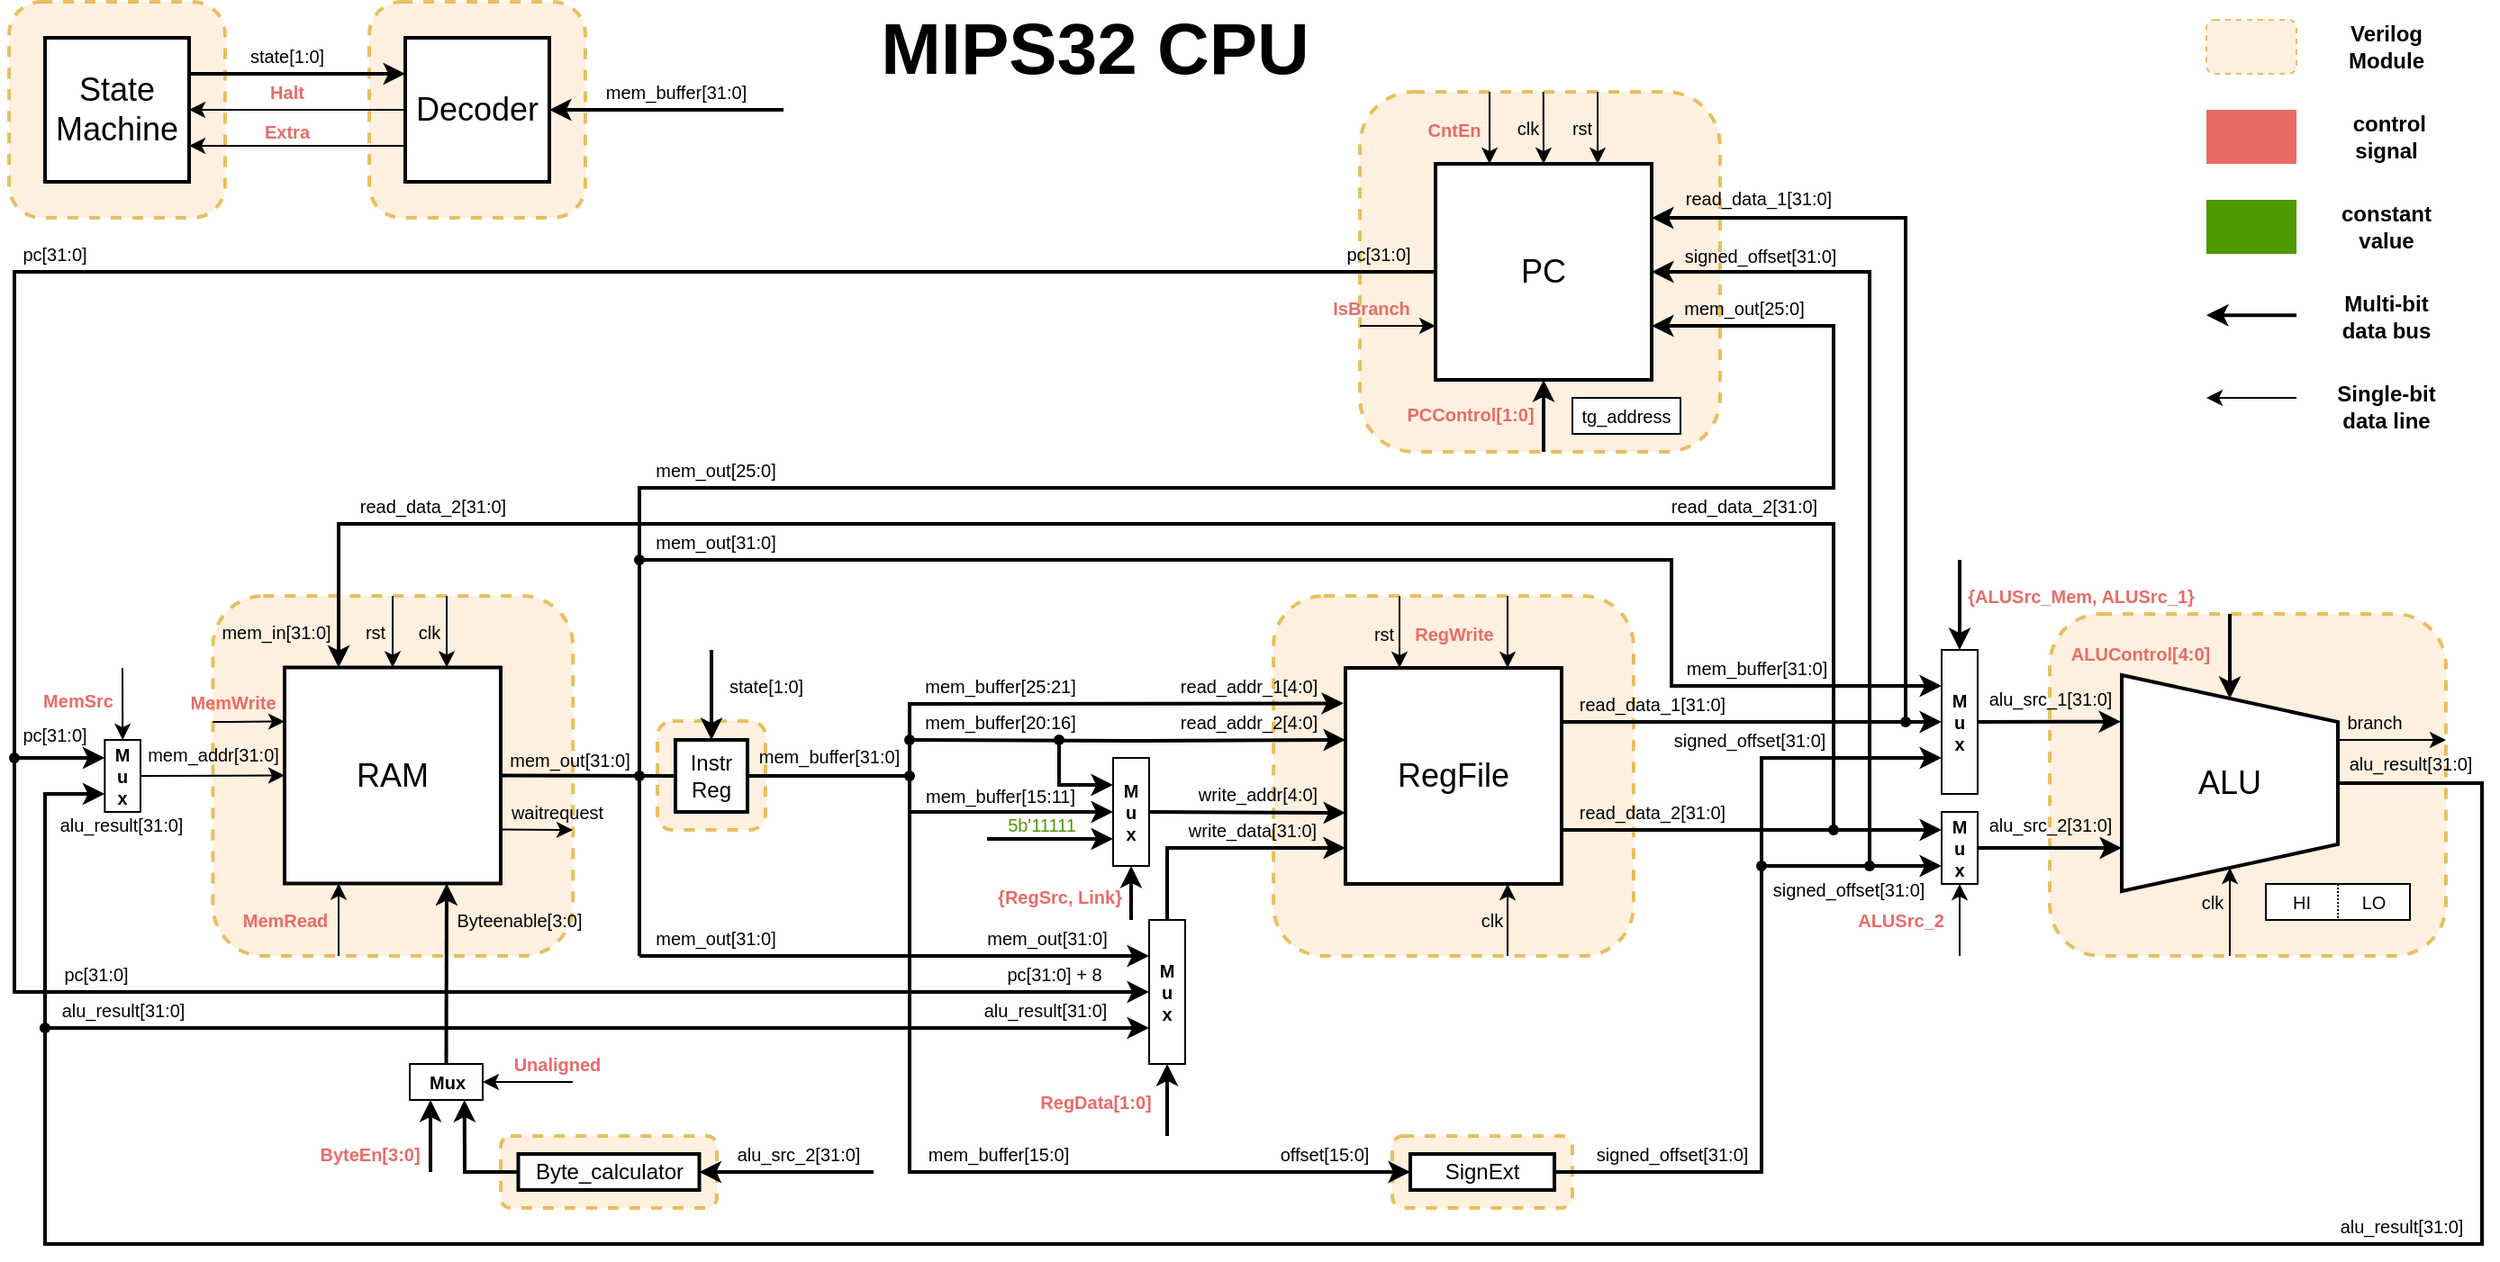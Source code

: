 <mxfile version="14.1.1" type="device" pages="4"><diagram id="m2-YKu_QZGS542ZQiU8r" name="MIPS_CPU"><mxGraphModel dx="2823" dy="362" grid="1" gridSize="10" guides="1" tooltips="1" connect="1" arrows="1" fold="1" page="1" pageScale="1" pageWidth="1169" pageHeight="827" math="0" shadow="0"><root><mxCell id="m3bhPZWxEWCw6abDBrWl-0"/><mxCell id="m3bhPZWxEWCw6abDBrWl-1" parent="m3bhPZWxEWCw6abDBrWl-0"/><mxCell id="-QqTaeuGXOcM4NLpIAxw-0" value="" style="rounded=1;whiteSpace=wrap;html=1;shadow=0;glass=0;labelBackgroundColor=none;sketch=0;strokeColor=#d79b00;strokeWidth=2;fillColor=#ffe6cc;fontFamily=Helvetica;fontSize=10;align=center;dashed=1;opacity=60;arcSize=14;" vertex="1" parent="m3bhPZWxEWCw6abDBrWl-1"><mxGeometry x="-786.83" y="1290" width="200" height="200" as="geometry"/></mxCell><mxCell id="-QqTaeuGXOcM4NLpIAxw-1" value="" style="rounded=1;whiteSpace=wrap;html=1;shadow=0;glass=0;labelBackgroundColor=none;sketch=0;strokeColor=#d79b00;strokeWidth=2;fillColor=#ffe6cc;fontFamily=Helvetica;fontSize=10;align=center;dashed=1;opacity=60;arcSize=14;" vertex="1" parent="m3bhPZWxEWCw6abDBrWl-1"><mxGeometry x="-540" y="1359.5" width="60" height="60.5" as="geometry"/></mxCell><mxCell id="-QqTaeuGXOcM4NLpIAxw-2" value="" style="rounded=1;whiteSpace=wrap;html=1;shadow=0;glass=0;dashed=1;labelBackgroundColor=none;sketch=0;strokeColor=#d79b00;strokeWidth=2;fillColor=#ffe6cc;fontFamily=Helvetica;fontSize=11;opacity=60;align=center;" vertex="1" parent="m3bhPZWxEWCw6abDBrWl-1"><mxGeometry x="-132" y="1590" width="100" height="40" as="geometry"/></mxCell><mxCell id="-QqTaeuGXOcM4NLpIAxw-3" value="" style="rounded=1;whiteSpace=wrap;html=1;shadow=0;glass=0;labelBackgroundColor=none;sketch=0;strokeColor=#d79b00;strokeWidth=2;fillColor=#ffe6cc;fontFamily=Helvetica;fontSize=10;align=center;dashed=1;opacity=60;arcSize=14;" vertex="1" parent="m3bhPZWxEWCw6abDBrWl-1"><mxGeometry x="-627" y="1590" width="120" height="40" as="geometry"/></mxCell><mxCell id="-QqTaeuGXOcM4NLpIAxw-4" value="" style="rounded=1;whiteSpace=wrap;html=1;shadow=0;glass=0;labelBackgroundColor=none;sketch=0;strokeColor=#d79b00;strokeWidth=2;fillColor=#ffe6cc;fontFamily=Helvetica;fontSize=10;align=center;dashed=1;opacity=60;arcSize=14;" vertex="1" parent="m3bhPZWxEWCw6abDBrWl-1"><mxGeometry x="-198" y="1290" width="200" height="200" as="geometry"/></mxCell><mxCell id="-QqTaeuGXOcM4NLpIAxw-5" value="" style="rounded=1;whiteSpace=wrap;html=1;shadow=0;glass=0;dashed=1;labelBackgroundColor=none;sketch=0;strokeColor=#d79b00;strokeWidth=2;fillColor=#ffe6cc;fontFamily=Helvetica;fontSize=10;opacity=60;align=center;" vertex="1" parent="m3bhPZWxEWCw6abDBrWl-1"><mxGeometry x="233" y="1300" width="220" height="190" as="geometry"/></mxCell><mxCell id="-QqTaeuGXOcM4NLpIAxw-6" value="" style="endArrow=classic;html=1;strokeColor=#000000;strokeWidth=2;fontFamily=Helvetica;fontSize=10;fontColor=#000000;exitX=1;exitY=0.25;exitDx=0;exitDy=0;entryX=0.5;entryY=1;entryDx=0;entryDy=0;" edge="1" parent="m3bhPZWxEWCw6abDBrWl-1" source="-QqTaeuGXOcM4NLpIAxw-42" target="-QqTaeuGXOcM4NLpIAxw-132"><mxGeometry x="193" y="1314" width="50" height="50" as="geometry"><mxPoint x="193" y="1354" as="sourcePoint"/><mxPoint x="223" y="1360" as="targetPoint"/></mxGeometry></mxCell><mxCell id="-QqTaeuGXOcM4NLpIAxw-7" value="read_data_1[31:0]" style="edgeLabel;html=1;align=center;verticalAlign=middle;resizable=0;points=[];fontSize=10;fontFamily=Helvetica;fontColor=#000000;labelBackgroundColor=none;" vertex="1" connectable="0" parent="-QqTaeuGXOcM4NLpIAxw-6"><mxGeometry x="-0.839" relative="1" as="geometry"><mxPoint x="32.86" y="-10" as="offset"/></mxGeometry></mxCell><mxCell id="-QqTaeuGXOcM4NLpIAxw-8" style="edgeStyle=none;rounded=0;orthogonalLoop=1;jettySize=auto;html=1;strokeColor=#000000;strokeWidth=2;fontFamily=Helvetica;fontSize=10;fontColor=#000000;exitX=1;exitY=0.75;exitDx=0;exitDy=0;entryX=0.25;entryY=1;entryDx=0;entryDy=0;" edge="1" parent="m3bhPZWxEWCw6abDBrWl-1" source="-QqTaeuGXOcM4NLpIAxw-42" target="-QqTaeuGXOcM4NLpIAxw-15"><mxGeometry x="198" y="1314" as="geometry"><mxPoint x="63" y="1420" as="sourcePoint"/><mxPoint x="163" y="1430" as="targetPoint"/></mxGeometry></mxCell><mxCell id="-QqTaeuGXOcM4NLpIAxw-9" value="read_data_2[31:0]" style="edgeLabel;html=1;align=center;verticalAlign=middle;resizable=0;points=[];fontSize=10;fontFamily=Helvetica;fontColor=#000000;labelBackgroundColor=none;" vertex="1" connectable="0" parent="-QqTaeuGXOcM4NLpIAxw-8"><mxGeometry x="-0.704" y="1" relative="1" as="geometry"><mxPoint x="18.57" y="-9" as="offset"/></mxGeometry></mxCell><mxCell id="-QqTaeuGXOcM4NLpIAxw-10" style="edgeStyle=none;rounded=0;orthogonalLoop=1;jettySize=auto;html=1;strokeColor=#000000;strokeWidth=2;fontFamily=Helvetica;fontSize=10;fontColor=#000000;entryX=0.75;entryY=1;entryDx=0;entryDy=0;exitX=1;exitY=0.5;exitDx=0;exitDy=0;" edge="1" parent="m3bhPZWxEWCw6abDBrWl-1" source="-QqTaeuGXOcM4NLpIAxw-103" target="-QqTaeuGXOcM4NLpIAxw-15"><mxGeometry x="73" y="1314" as="geometry"><mxPoint x="73" y="1440" as="sourcePoint"/><mxPoint x="143" y="1430" as="targetPoint"/><Array as="points"><mxPoint x="73" y="1610"/><mxPoint x="73" y="1440"/></Array></mxGeometry></mxCell><mxCell id="-QqTaeuGXOcM4NLpIAxw-11" value="signed_offset[31:0]" style="edgeLabel;html=1;align=center;verticalAlign=middle;resizable=0;points=[];fontSize=10;fontFamily=Helvetica;fontColor=#000000;labelBackgroundColor=none;" vertex="1" connectable="0" parent="-QqTaeuGXOcM4NLpIAxw-10"><mxGeometry x="-0.715" relative="1" as="geometry"><mxPoint x="107.31" y="-157" as="offset"/></mxGeometry></mxCell><mxCell id="-QqTaeuGXOcM4NLpIAxw-12" value="signed_offset[31:0]" style="edgeLabel;html=1;align=center;verticalAlign=middle;resizable=0;points=[];fontSize=10;fontColor=#000000;labelBackgroundColor=none;" vertex="1" connectable="0" parent="-QqTaeuGXOcM4NLpIAxw-10"><mxGeometry relative="1" as="geometry"><mxPoint x="-50" y="67.57" as="offset"/></mxGeometry></mxCell><mxCell id="-QqTaeuGXOcM4NLpIAxw-13" style="edgeStyle=none;rounded=0;orthogonalLoop=1;jettySize=auto;html=1;labelBackgroundColor=none;strokeColor=#000000;strokeWidth=1;fontFamily=Helvetica;fontSize=10;fontColor=#000000;entryX=1;entryY=0.5;entryDx=0;entryDy=0;" edge="1" parent="m3bhPZWxEWCw6abDBrWl-1" target="-QqTaeuGXOcM4NLpIAxw-15"><mxGeometry x="73" y="1314" as="geometry"><mxPoint x="183" y="1490" as="sourcePoint"/><mxPoint x="193" y="1460" as="targetPoint"/></mxGeometry></mxCell><mxCell id="-QqTaeuGXOcM4NLpIAxw-14" value="ALUSrc_2" style="edgeLabel;html=1;align=center;verticalAlign=middle;resizable=0;points=[];fontSize=10;fontFamily=Helvetica;fontStyle=1;fontColor=#EA6B66;labelBackgroundColor=none;" vertex="1" connectable="0" parent="-QqTaeuGXOcM4NLpIAxw-13"><mxGeometry x="-0.156" relative="1" as="geometry"><mxPoint x="-33" y="-3.02" as="offset"/></mxGeometry></mxCell><mxCell id="-QqTaeuGXOcM4NLpIAxw-15" value="&lt;font style=&quot;font-size: 10px;&quot;&gt;M&lt;br style=&quot;font-size: 10px;&quot;&gt;u&lt;br style=&quot;font-size: 10px;&quot;&gt;x&lt;/font&gt;" style="rounded=0;whiteSpace=wrap;html=1;fontSize=10;direction=south;verticalAlign=middle;fontStyle=1;shadow=0;glass=0;labelBackgroundColor=none;sketch=0;strokeColor=#000000;strokeWidth=1;fillColor=#ffffff;align=center;" vertex="1" parent="m3bhPZWxEWCw6abDBrWl-1"><mxGeometry x="173" y="1410" width="20" height="40" as="geometry"/></mxCell><mxCell id="-QqTaeuGXOcM4NLpIAxw-16" value="" style="endArrow=classic;html=1;labelBackgroundColor=none;strokeColor=#000000;strokeWidth=2;fontFamily=Helvetica;fontSize=10;fontColor=#000000;exitX=0.5;exitY=0;exitDx=0;exitDy=0;rounded=0;entryX=0.75;entryY=1;entryDx=0;entryDy=0;elbow=vertical;" edge="1" parent="m3bhPZWxEWCw6abDBrWl-1" target="-QqTaeuGXOcM4NLpIAxw-115"><mxGeometry x="-137" y="1334" width="50" height="50" as="geometry"><mxPoint x="353" y="1394.0" as="sourcePoint"/><mxPoint x="-857" y="1380" as="targetPoint"/><Array as="points"><mxPoint x="473" y="1394"/><mxPoint x="473" y="1650"/><mxPoint x="-880" y="1650"/><mxPoint x="-880" y="1400"/></Array></mxGeometry></mxCell><mxCell id="-QqTaeuGXOcM4NLpIAxw-17" value="alu_result[31:0]" style="edgeLabel;html=1;align=center;verticalAlign=middle;resizable=0;points=[];fontSize=10;fontFamily=Helvetica;fontColor=#000000;labelBackgroundColor=none;" vertex="1" connectable="0" parent="-QqTaeuGXOcM4NLpIAxw-16"><mxGeometry x="-0.294" y="-1" relative="1" as="geometry"><mxPoint x="289.7" y="-9" as="offset"/></mxGeometry></mxCell><mxCell id="-QqTaeuGXOcM4NLpIAxw-18" value="alu_result[31:0]" style="edgeLabel;html=1;align=center;verticalAlign=middle;resizable=0;points=[];fontSize=10;fontColor=#000000;labelBackgroundColor=none;" vertex="1" connectable="0" parent="-QqTaeuGXOcM4NLpIAxw-16"><mxGeometry relative="1" as="geometry"><mxPoint x="-552.64" y="-219.6" as="offset"/></mxGeometry></mxCell><mxCell id="-QqTaeuGXOcM4NLpIAxw-19" value="" style="endArrow=classic;html=1;labelBackgroundColor=none;strokeColor=#000000;strokeWidth=2;fontFamily=Helvetica;fontSize=10;fontColor=#000000;entryX=0;entryY=0.5;entryDx=0;entryDy=0;" edge="1" parent="m3bhPZWxEWCw6abDBrWl-1" target="-QqTaeuGXOcM4NLpIAxw-25"><mxGeometry x="73" y="1314" width="50" height="50" as="geometry"><mxPoint x="333" y="1300" as="sourcePoint"/><mxPoint x="353" y="1344" as="targetPoint"/></mxGeometry></mxCell><mxCell id="-QqTaeuGXOcM4NLpIAxw-20" value="ALUControl[4:0]" style="edgeLabel;html=1;align=center;verticalAlign=middle;resizable=0;points=[];fontSize=10;fontFamily=Helvetica;labelBackgroundColor=none;fontStyle=1;fontColor=#EA6B66;" vertex="1" connectable="0" parent="-QqTaeuGXOcM4NLpIAxw-19"><mxGeometry x="-0.535" y="-1" relative="1" as="geometry"><mxPoint x="-49" y="11.0" as="offset"/></mxGeometry></mxCell><mxCell id="-QqTaeuGXOcM4NLpIAxw-21" value="" style="endArrow=classic;html=1;labelBackgroundColor=none;strokeColor=#000000;strokeWidth=1;fontFamily=Helvetica;fontSize=10;fontColor=#000000;exitX=0.383;exitY=-0.004;exitDx=0;exitDy=0;exitPerimeter=0;" edge="1" parent="m3bhPZWxEWCw6abDBrWl-1"><mxGeometry x="73" y="1304" width="50" height="50" as="geometry"><mxPoint x="393.48" y="1369.96" as="sourcePoint"/><mxPoint x="453" y="1370" as="targetPoint"/></mxGeometry></mxCell><mxCell id="-QqTaeuGXOcM4NLpIAxw-22" value="branch" style="edgeLabel;html=1;align=center;verticalAlign=middle;resizable=0;points=[];fontSize=10;fontFamily=Helvetica;fontColor=#000000;labelBackgroundColor=none;" vertex="1" connectable="0" parent="-QqTaeuGXOcM4NLpIAxw-21"><mxGeometry x="-0.352" y="-2" relative="1" as="geometry"><mxPoint y="-12" as="offset"/></mxGeometry></mxCell><mxCell id="-QqTaeuGXOcM4NLpIAxw-23" style="edgeStyle=none;rounded=0;sketch=0;orthogonalLoop=1;jettySize=auto;html=1;exitX=1;exitY=0.5;exitDx=0;exitDy=0;endArrow=classic;endFill=1;strokeColor=#000000;strokeWidth=1;fillColor=#BC6C25;fontSize=9;fontColor=#EA6B66;entryX=1;entryY=0.5;entryDx=0;entryDy=0;" edge="1" parent="m3bhPZWxEWCw6abDBrWl-1" target="-QqTaeuGXOcM4NLpIAxw-25"><mxGeometry relative="1" as="geometry"><mxPoint x="333" y="1490" as="sourcePoint"/></mxGeometry></mxCell><mxCell id="-QqTaeuGXOcM4NLpIAxw-24" value="clk" style="edgeLabel;html=1;align=center;verticalAlign=middle;resizable=0;points=[];fontSize=10;labelBackgroundColor=none;" vertex="1" connectable="0" parent="-QqTaeuGXOcM4NLpIAxw-23"><mxGeometry x="-0.215" y="1" relative="1" as="geometry"><mxPoint x="-9" y="-10.95" as="offset"/></mxGeometry></mxCell><mxCell id="-QqTaeuGXOcM4NLpIAxw-25" value="&lt;font style=&quot;font-size: 18px&quot;&gt;ALU&lt;/font&gt;" style="shape=trapezoid;perimeter=trapezoidPerimeter;whiteSpace=wrap;html=1;fixedSize=1;rounded=0;shadow=0;glass=0;labelBackgroundColor=none;sketch=0;strokeWidth=2;fontFamily=Helvetica;fontSize=10;align=center;direction=south;size=26;" vertex="1" parent="m3bhPZWxEWCw6abDBrWl-1"><mxGeometry x="273" y="1334" width="120" height="120" as="geometry"/></mxCell><mxCell id="-QqTaeuGXOcM4NLpIAxw-26" style="edgeStyle=none;rounded=0;orthogonalLoop=1;jettySize=auto;html=1;strokeColor=#000000;strokeWidth=2;fontFamily=Helvetica;fontSize=10;fontColor=#000000;exitX=0.5;exitY=0;exitDx=0;exitDy=0;" edge="1" parent="m3bhPZWxEWCw6abDBrWl-1" source="-QqTaeuGXOcM4NLpIAxw-15"><mxGeometry x="73" y="1314" as="geometry"><mxPoint x="273" y="1430" as="targetPoint"/><mxPoint x="183" y="1419.95" as="sourcePoint"/></mxGeometry></mxCell><mxCell id="-QqTaeuGXOcM4NLpIAxw-27" value="alu_src_2[31:0]" style="edgeLabel;html=1;align=center;verticalAlign=middle;resizable=0;points=[];fontSize=10;fontFamily=Helvetica;fontColor=#000000;labelBackgroundColor=none;" vertex="1" connectable="0" parent="-QqTaeuGXOcM4NLpIAxw-26"><mxGeometry x="0.347" y="3" relative="1" as="geometry"><mxPoint x="-14" y="-10" as="offset"/></mxGeometry></mxCell><mxCell id="-QqTaeuGXOcM4NLpIAxw-28" style="rounded=0;orthogonalLoop=1;jettySize=auto;html=1;fontFamily=Helvetica;fontSize=12;fontColor=#000000;strokeWidth=2;fillColor=#dae8fc;entryX=-0.009;entryY=0.164;entryDx=0;entryDy=0;entryPerimeter=0;" edge="1" parent="m3bhPZWxEWCw6abDBrWl-1" target="-QqTaeuGXOcM4NLpIAxw-42"><mxGeometry x="-357" y="1292" as="geometry"><mxPoint x="-207" y="1350" as="targetPoint"/><mxPoint x="-400" y="1410" as="sourcePoint"/><Array as="points"><mxPoint x="-400" y="1350"/></Array></mxGeometry></mxCell><mxCell id="-QqTaeuGXOcM4NLpIAxw-29" value="mem_buffer[25:21]" style="edgeLabel;html=1;align=center;verticalAlign=middle;resizable=0;points=[];fontSize=10;fontFamily=Helvetica;fontColor=#000000;labelBackgroundColor=none;" vertex="1" connectable="0" parent="-QqTaeuGXOcM4NLpIAxw-28"><mxGeometry x="-0.681" y="-1" relative="1" as="geometry"><mxPoint x="49.0" y="-22.16" as="offset"/></mxGeometry></mxCell><mxCell id="-QqTaeuGXOcM4NLpIAxw-30" value="read_addr_1[4:0]" style="edgeLabel;html=1;align=center;verticalAlign=middle;resizable=0;points=[];fontSize=10;fontFamily=Helvetica;fontColor=#000000;labelBackgroundColor=none;" vertex="1" connectable="0" parent="-QqTaeuGXOcM4NLpIAxw-28"><mxGeometry x="0.124" y="1" relative="1" as="geometry"><mxPoint x="78.72" y="-9.02" as="offset"/></mxGeometry></mxCell><mxCell id="-QqTaeuGXOcM4NLpIAxw-31" style="edgeStyle=orthogonalEdgeStyle;rounded=0;orthogonalLoop=1;jettySize=auto;html=1;fontFamily=Helvetica;fontSize=12;fontColor=#000000;strokeWidth=2;entryX=0;entryY=0.333;entryDx=0;entryDy=0;entryPerimeter=0;fillColor=#dae8fc;" edge="1" parent="m3bhPZWxEWCw6abDBrWl-1" target="-QqTaeuGXOcM4NLpIAxw-42"><mxGeometry x="-357" y="1290" as="geometry"><mxPoint x="-167" y="1369" as="targetPoint"/><mxPoint x="-400" y="1370" as="sourcePoint"/></mxGeometry></mxCell><mxCell id="-QqTaeuGXOcM4NLpIAxw-32" value="mem_buffer[20:16]" style="edgeLabel;html=1;align=center;verticalAlign=middle;resizable=0;points=[];fontSize=10;fontFamily=Helvetica;fontColor=#000000;labelBackgroundColor=none;" vertex="1" connectable="0" parent="-QqTaeuGXOcM4NLpIAxw-31"><mxGeometry x="-0.782" relative="1" as="geometry"><mxPoint x="23.73" y="-10" as="offset"/></mxGeometry></mxCell><mxCell id="-QqTaeuGXOcM4NLpIAxw-33" value="read_addr_2[4:0]" style="edgeLabel;html=1;align=center;verticalAlign=middle;resizable=0;points=[];fontSize=10;fontFamily=Helvetica;fontColor=#000000;labelBackgroundColor=none;" vertex="1" connectable="0" parent="-QqTaeuGXOcM4NLpIAxw-31"><mxGeometry x="0.347" y="-1" relative="1" as="geometry"><mxPoint x="25.17" y="-10.97" as="offset"/></mxGeometry></mxCell><mxCell id="-QqTaeuGXOcM4NLpIAxw-34" style="rounded=0;orthogonalLoop=1;jettySize=auto;html=1;fontFamily=Helvetica;fontSize=12;fontColor=#000000;strokeWidth=2;fillColor=#dae8fc;entryX=0.5;entryY=1;entryDx=0;entryDy=0;" edge="1" parent="m3bhPZWxEWCw6abDBrWl-1" target="-QqTaeuGXOcM4NLpIAxw-52"><mxGeometry x="-357" y="1290" as="geometry"><mxPoint x="-287" y="1419" as="targetPoint"/><mxPoint x="-400" y="1410" as="sourcePoint"/></mxGeometry></mxCell><mxCell id="-QqTaeuGXOcM4NLpIAxw-35" value="mem_buffer[15:11]" style="edgeLabel;html=1;align=center;verticalAlign=middle;resizable=0;points=[];fontSize=10;fontFamily=Helvetica;fontColor=#000000;labelBackgroundColor=none;" vertex="1" connectable="0" parent="-QqTaeuGXOcM4NLpIAxw-34"><mxGeometry x="-0.735" y="1" relative="1" as="geometry"><mxPoint x="35.1" y="-8" as="offset"/></mxGeometry></mxCell><mxCell id="-QqTaeuGXOcM4NLpIAxw-36" style="edgeStyle=none;rounded=0;orthogonalLoop=1;jettySize=auto;html=1;strokeColor=#000000;fontFamily=Helvetica;fontSize=10;fontColor=#000000;entryX=0.75;entryY=0;entryDx=0;entryDy=0;" edge="1" parent="m3bhPZWxEWCw6abDBrWl-1" target="-QqTaeuGXOcM4NLpIAxw-42"><mxGeometry x="-357" y="1290" as="geometry"><mxPoint x="-68" y="1320" as="targetPoint"/><mxPoint x="-68" y="1290" as="sourcePoint"/></mxGeometry></mxCell><mxCell id="-QqTaeuGXOcM4NLpIAxw-37" value="RegWrite" style="edgeLabel;html=1;align=center;verticalAlign=middle;resizable=0;points=[];fontSize=10;fontFamily=Helvetica;labelBackgroundColor=none;fontStyle=1;fontColor=#EA6B66;" vertex="1" connectable="0" parent="-QqTaeuGXOcM4NLpIAxw-36"><mxGeometry x="-0.537" y="-2" relative="1" as="geometry"><mxPoint x="-28" y="11.03" as="offset"/></mxGeometry></mxCell><mxCell id="-QqTaeuGXOcM4NLpIAxw-38" style="edgeStyle=none;rounded=0;orthogonalLoop=1;jettySize=auto;html=1;strokeColor=#000000;strokeWidth=1;fontFamily=Helvetica;fontSize=10;fontColor=#000000;entryX=0.75;entryY=1;entryDx=0;entryDy=0;" edge="1" parent="m3bhPZWxEWCw6abDBrWl-1" target="-QqTaeuGXOcM4NLpIAxw-42"><mxGeometry x="-357" y="1290" as="geometry"><mxPoint x="-68" y="1490" as="sourcePoint"/><mxPoint x="-68" y="1460" as="targetPoint"/></mxGeometry></mxCell><mxCell id="-QqTaeuGXOcM4NLpIAxw-39" value="clk" style="edgeLabel;html=1;align=center;verticalAlign=middle;resizable=0;points=[];fontSize=10;fontFamily=Helvetica;fontColor=#000000;labelBackgroundColor=none;" vertex="1" connectable="0" parent="-QqTaeuGXOcM4NLpIAxw-38"><mxGeometry x="-0.424" y="-2" relative="1" as="geometry"><mxPoint x="-11" y="-8.33" as="offset"/></mxGeometry></mxCell><mxCell id="-QqTaeuGXOcM4NLpIAxw-40" style="edgeStyle=none;rounded=0;orthogonalLoop=1;jettySize=auto;html=1;strokeColor=#000000;strokeWidth=1;fontFamily=Helvetica;fontSize=10;fontColor=#000000;entryX=0.25;entryY=0;entryDx=0;entryDy=0;" edge="1" parent="m3bhPZWxEWCw6abDBrWl-1" target="-QqTaeuGXOcM4NLpIAxw-42"><mxGeometry x="-357" y="1290" as="geometry"><mxPoint x="-127" y="1309" as="targetPoint"/><mxPoint x="-128" y="1290" as="sourcePoint"/></mxGeometry></mxCell><mxCell id="-QqTaeuGXOcM4NLpIAxw-41" value="rst" style="edgeLabel;html=1;align=center;verticalAlign=middle;resizable=0;points=[];fontSize=10;fontFamily=Helvetica;fontColor=#000000;labelBorderColor=none;labelBackgroundColor=none;" vertex="1" connectable="0" parent="-QqTaeuGXOcM4NLpIAxw-40"><mxGeometry x="0.244" relative="1" as="geometry"><mxPoint x="-9" y="-4.14" as="offset"/></mxGeometry></mxCell><mxCell id="-QqTaeuGXOcM4NLpIAxw-42" value="&lt;font style=&quot;font-size: 18px&quot;&gt;RegFile&lt;/font&gt;" style="whiteSpace=wrap;html=1;aspect=fixed;strokeWidth=2;" vertex="1" parent="m3bhPZWxEWCw6abDBrWl-1"><mxGeometry x="-158" y="1330" width="120" height="120" as="geometry"/></mxCell><mxCell id="-QqTaeuGXOcM4NLpIAxw-43" style="rounded=0;orthogonalLoop=1;jettySize=auto;html=1;strokeColor=#000000;fontFamily=Helvetica;fontSize=12;fontColor=#000000;entryX=0;entryY=0.833;entryDx=0;entryDy=0;entryPerimeter=0;strokeWidth=2;exitX=0;exitY=0.5;exitDx=0;exitDy=0;" edge="1" parent="m3bhPZWxEWCw6abDBrWl-1" source="-QqTaeuGXOcM4NLpIAxw-57" target="-QqTaeuGXOcM4NLpIAxw-42"><mxGeometry x="-357" y="1290" as="geometry"><mxPoint x="-246.67" y="1429" as="targetPoint"/><mxPoint x="-257" y="1460" as="sourcePoint"/><Array as="points"><mxPoint x="-257" y="1430"/></Array></mxGeometry></mxCell><mxCell id="-QqTaeuGXOcM4NLpIAxw-44" value="write_data[31:0]" style="edgeLabel;html=1;align=center;verticalAlign=middle;resizable=0;points=[];fontSize=10;fontFamily=Helvetica;fontColor=#000000;labelBackgroundColor=none;" vertex="1" connectable="0" parent="-QqTaeuGXOcM4NLpIAxw-43"><mxGeometry x="-0.735" y="1" relative="1" as="geometry"><mxPoint x="47.67" y="-31.67" as="offset"/></mxGeometry></mxCell><mxCell id="-QqTaeuGXOcM4NLpIAxw-45" style="edgeStyle=none;rounded=0;orthogonalLoop=1;jettySize=auto;html=1;strokeColor=#000000;strokeWidth=2;fontFamily=Helvetica;fontSize=10;fontColor=#000000;entryX=1;entryY=0.5;entryDx=0;entryDy=0;" edge="1" parent="m3bhPZWxEWCw6abDBrWl-1" target="-QqTaeuGXOcM4NLpIAxw-52"><mxGeometry x="-357" y="1290" as="geometry"><mxPoint x="-277" y="1470" as="sourcePoint"/></mxGeometry></mxCell><mxCell id="-QqTaeuGXOcM4NLpIAxw-46" value="{RegSrc, Link}" style="edgeLabel;html=1;align=center;verticalAlign=middle;resizable=0;points=[];fontSize=10;fontFamily=Helvetica;fontStyle=1;fontColor=#EA6B66;labelBackgroundColor=none;" vertex="1" connectable="0" parent="-QqTaeuGXOcM4NLpIAxw-45"><mxGeometry x="-0.255" y="1" relative="1" as="geometry"><mxPoint x="-39" y="-2.67" as="offset"/></mxGeometry></mxCell><mxCell id="-QqTaeuGXOcM4NLpIAxw-47" style="edgeStyle=none;rounded=0;orthogonalLoop=1;jettySize=auto;html=1;strokeColor=#000000;strokeWidth=2;fontFamily=Helvetica;fontSize=10;fontColor=#000000;entryX=0;entryY=0.671;entryDx=0;entryDy=0;entryPerimeter=0;exitX=0.5;exitY=0;exitDx=0;exitDy=0;" edge="1" parent="m3bhPZWxEWCw6abDBrWl-1" source="-QqTaeuGXOcM4NLpIAxw-52" target="-QqTaeuGXOcM4NLpIAxw-42"><mxGeometry x="-357" y="1290" as="geometry"><mxPoint x="-167" y="1409.5" as="targetPoint"/></mxGeometry></mxCell><mxCell id="-QqTaeuGXOcM4NLpIAxw-48" value="write_addr[4:0]" style="edgeLabel;html=1;align=center;verticalAlign=middle;resizable=0;points=[];fontSize=10;fontFamily=Helvetica;fontColor=#000000;labelBackgroundColor=none;" vertex="1" connectable="0" parent="-QqTaeuGXOcM4NLpIAxw-47"><mxGeometry x="-0.154" relative="1" as="geometry"><mxPoint x="13.67" y="-10.11" as="offset"/></mxGeometry></mxCell><mxCell id="-QqTaeuGXOcM4NLpIAxw-49" style="edgeStyle=none;rounded=0;orthogonalLoop=1;jettySize=auto;html=1;strokeWidth=2;fontFamily=Helvetica;fontSize=10;fontColor=#000000;fillColor=#dae8fc;entryX=0.25;entryY=1;entryDx=0;entryDy=0;" edge="1" parent="m3bhPZWxEWCw6abDBrWl-1" target="-QqTaeuGXOcM4NLpIAxw-52"><mxGeometry x="-357" y="1290" as="geometry"><mxPoint x="-287" y="1399" as="targetPoint"/><mxPoint x="-317" y="1369.0" as="sourcePoint"/><Array as="points"><mxPoint x="-317" y="1395"/></Array></mxGeometry></mxCell><mxCell id="-QqTaeuGXOcM4NLpIAxw-50" style="rounded=0;orthogonalLoop=1;jettySize=auto;html=1;exitX=0.75;exitY=1;exitDx=0;exitDy=0;startArrow=classic;startFill=1;endArrow=none;endFill=0;strokeWidth=2;fontSize=12;fontColor=#000000;" edge="1" parent="m3bhPZWxEWCw6abDBrWl-1" source="-QqTaeuGXOcM4NLpIAxw-52"><mxGeometry relative="1" as="geometry"><mxPoint x="-357" y="1425" as="targetPoint"/></mxGeometry></mxCell><mxCell id="-QqTaeuGXOcM4NLpIAxw-51" value="5b'11111" style="edgeLabel;html=1;align=center;verticalAlign=middle;resizable=0;points=[];fontSize=10;labelBackgroundColor=none;fontColor=#4D9900;" vertex="1" connectable="0" parent="-QqTaeuGXOcM4NLpIAxw-50"><mxGeometry x="0.828" y="1" relative="1" as="geometry"><mxPoint x="24.07" y="-9" as="offset"/></mxGeometry></mxCell><mxCell id="-QqTaeuGXOcM4NLpIAxw-52" value="&lt;font style=&quot;font-size: 10px;&quot;&gt;M&lt;br style=&quot;font-size: 10px;&quot;&gt;u&lt;br style=&quot;font-size: 10px;&quot;&gt;x&lt;/font&gt;" style="rounded=0;whiteSpace=wrap;html=1;fontSize=10;direction=south;verticalAlign=middle;fontStyle=1;shadow=0;glass=0;labelBackgroundColor=none;sketch=0;strokeColor=#000000;strokeWidth=1;fillColor=#ffffff;align=center;" vertex="1" parent="m3bhPZWxEWCw6abDBrWl-1"><mxGeometry x="-287" y="1380" width="20" height="60" as="geometry"/></mxCell><mxCell id="-QqTaeuGXOcM4NLpIAxw-53" style="edgeStyle=none;rounded=0;orthogonalLoop=1;jettySize=auto;html=1;fontFamily=Helvetica;fontSize=10;fontColor=#000000;entryX=0.25;entryY=1;entryDx=0;entryDy=0;strokeWidth=2;fillColor=#dae8fc;" edge="1" parent="m3bhPZWxEWCw6abDBrWl-1" target="-QqTaeuGXOcM4NLpIAxw-57"><mxGeometry x="-357" y="1290" as="geometry"><mxPoint x="-550" y="1490" as="sourcePoint"/><mxPoint x="-266.67" y="1490" as="targetPoint"/></mxGeometry></mxCell><mxCell id="-QqTaeuGXOcM4NLpIAxw-54" value="mem_out[31:0]" style="edgeLabel;html=1;align=center;verticalAlign=middle;resizable=0;points=[];fontSize=10;fontFamily=Helvetica;fontColor=#000000;labelBackgroundColor=none;" vertex="1" connectable="0" parent="-QqTaeuGXOcM4NLpIAxw-53"><mxGeometry x="-0.639" y="-1" relative="1" as="geometry"><mxPoint x="175.01" y="-11.12" as="offset"/></mxGeometry></mxCell><mxCell id="-QqTaeuGXOcM4NLpIAxw-55" style="edgeStyle=none;rounded=0;orthogonalLoop=1;jettySize=auto;html=1;strokeColor=#000000;fontFamily=Helvetica;fontSize=10;fontColor=#000000;entryX=0.75;entryY=1;entryDx=0;entryDy=0;strokeWidth=2;exitX=0;exitY=0.5;exitDx=0;exitDy=0;" edge="1" parent="m3bhPZWxEWCw6abDBrWl-1" target="-QqTaeuGXOcM4NLpIAxw-57" source="-QqTaeuGXOcM4NLpIAxw-145"><mxGeometry x="-517" y="1290" as="geometry"><mxPoint x="-877" y="1530" as="sourcePoint"/><mxPoint x="-426.67" y="1530" as="targetPoint"/><Array as="points"/></mxGeometry></mxCell><mxCell id="-QqTaeuGXOcM4NLpIAxw-56" value="pc[31:0] + 8" style="edgeLabel;html=1;align=center;verticalAlign=middle;resizable=0;points=[];fontSize=10;fontFamily=Helvetica;fontColor=#000000;labelBackgroundColor=none;" vertex="1" connectable="0" parent="-QqTaeuGXOcM4NLpIAxw-55"><mxGeometry x="-0.209" y="1" relative="1" as="geometry"><mxPoint x="318.87" y="-29" as="offset"/></mxGeometry></mxCell><mxCell id="-QqTaeuGXOcM4NLpIAxw-57" value="&lt;font style=&quot;font-size: 10px;&quot;&gt;M&lt;br style=&quot;font-size: 10px;&quot;&gt;u&lt;br style=&quot;font-size: 10px;&quot;&gt;x&lt;/font&gt;" style="rounded=0;whiteSpace=wrap;html=1;fontSize=10;direction=south;verticalAlign=middle;fontStyle=1;shadow=0;glass=0;labelBackgroundColor=none;sketch=0;strokeColor=#000000;strokeWidth=1;fillColor=#ffffff;align=center;" vertex="1" parent="m3bhPZWxEWCw6abDBrWl-1"><mxGeometry x="-267.0" y="1470" width="20" height="80" as="geometry"/></mxCell><mxCell id="-QqTaeuGXOcM4NLpIAxw-58" style="edgeStyle=none;rounded=0;orthogonalLoop=1;jettySize=auto;html=1;labelBackgroundColor=none;strokeColor=#000000;strokeWidth=1;fontFamily=Helvetica;fontSize=10;fontColor=#000000;entryX=0.75;entryY=0;entryDx=0;entryDy=0;" edge="1" parent="m3bhPZWxEWCw6abDBrWl-1" target="-QqTaeuGXOcM4NLpIAxw-76"><mxGeometry x="-826.83" y="1290" as="geometry"><mxPoint x="-657" y="1290" as="sourcePoint"/><mxPoint x="-656.83" y="1460" as="targetPoint"/></mxGeometry></mxCell><mxCell id="-QqTaeuGXOcM4NLpIAxw-59" value="clk" style="edgeLabel;html=1;align=center;verticalAlign=middle;resizable=0;points=[];fontSize=10;fontFamily=Helvetica;fontColor=#000000;labelBackgroundColor=none;" vertex="1" connectable="0" parent="-QqTaeuGXOcM4NLpIAxw-58"><mxGeometry x="0.286" y="-1" relative="1" as="geometry"><mxPoint x="-9.25" y="-5.72" as="offset"/></mxGeometry></mxCell><mxCell id="-QqTaeuGXOcM4NLpIAxw-60" style="edgeStyle=none;rounded=0;orthogonalLoop=1;jettySize=auto;html=1;labelBackgroundColor=none;strokeColor=#000000;strokeWidth=1;fontFamily=Helvetica;fontSize=10;fontColor=#000000;entryX=0;entryY=0.25;entryDx=0;entryDy=0;" edge="1" parent="m3bhPZWxEWCw6abDBrWl-1" target="-QqTaeuGXOcM4NLpIAxw-76"><mxGeometry x="-826.83" y="1290" as="geometry"><mxPoint x="-786.83" y="1360" as="sourcePoint"/><mxPoint x="-757" y="1360" as="targetPoint"/></mxGeometry></mxCell><mxCell id="-QqTaeuGXOcM4NLpIAxw-61" value="MemWrite" style="edgeLabel;html=1;align=center;verticalAlign=middle;resizable=0;points=[];fontSize=10;fontFamily=Helvetica;labelBackgroundColor=none;fontStyle=1;fontColor=#EA6B66;" vertex="1" connectable="0" parent="-QqTaeuGXOcM4NLpIAxw-60"><mxGeometry x="0.235" y="2" relative="1" as="geometry"><mxPoint x="-13.96" y="-9.08" as="offset"/></mxGeometry></mxCell><mxCell id="-QqTaeuGXOcM4NLpIAxw-62" style="edgeStyle=none;rounded=0;orthogonalLoop=1;jettySize=auto;html=1;labelBackgroundColor=none;strokeWidth=2;fontFamily=Helvetica;fontSize=10;fontColor=#000000;endArrow=none;endFill=0;fillColor=#dae8fc;exitX=1;exitY=0.5;exitDx=0;exitDy=0;entryX=0.5;entryY=1;entryDx=0;entryDy=0;" edge="1" parent="m3bhPZWxEWCw6abDBrWl-1" source="-QqTaeuGXOcM4NLpIAxw-76" target="-QqTaeuGXOcM4NLpIAxw-140"><mxGeometry x="-757.0" y="1289.78" as="geometry"><mxPoint x="-567" y="1390" as="targetPoint"/><mxPoint x="-557" y="1389.58" as="sourcePoint"/></mxGeometry></mxCell><mxCell id="-QqTaeuGXOcM4NLpIAxw-63" value="mem_out[31:0]" style="edgeLabel;html=1;align=center;verticalAlign=middle;resizable=0;points=[];fontSize=10;fontFamily=Helvetica;fontColor=#000000;labelBackgroundColor=none;" vertex="1" connectable="0" parent="-QqTaeuGXOcM4NLpIAxw-62"><mxGeometry x="-0.528" y="-1" relative="1" as="geometry"><mxPoint x="15.03" y="-9.81" as="offset"/></mxGeometry></mxCell><mxCell id="-QqTaeuGXOcM4NLpIAxw-64" style="edgeStyle=none;rounded=0;orthogonalLoop=1;jettySize=auto;html=1;exitX=1;exitY=0.75;exitDx=0;exitDy=0;labelBackgroundColor=none;strokeColor=#000000;strokeWidth=1;fontFamily=Helvetica;fontSize=10;fontColor=#000000;" edge="1" parent="m3bhPZWxEWCw6abDBrWl-1" source="-QqTaeuGXOcM4NLpIAxw-76"><mxGeometry x="-826.83" y="1290" as="geometry"><mxPoint x="-587" y="1420" as="targetPoint"/></mxGeometry></mxCell><mxCell id="-QqTaeuGXOcM4NLpIAxw-65" value="waitrequest" style="edgeLabel;html=1;align=center;verticalAlign=middle;resizable=0;points=[];fontSize=10;fontFamily=Helvetica;fontColor=#000000;labelBackgroundColor=none;" vertex="1" connectable="0" parent="-QqTaeuGXOcM4NLpIAxw-64"><mxGeometry x="-0.849" relative="1" as="geometry"><mxPoint x="27.43" y="-10.38" as="offset"/></mxGeometry></mxCell><mxCell id="-QqTaeuGXOcM4NLpIAxw-66" style="edgeStyle=orthogonalEdgeStyle;rounded=0;sketch=0;orthogonalLoop=1;jettySize=auto;html=1;endArrow=classic;endFill=1;strokeColor=#000000;strokeWidth=2;fillColor=#FAE5C7;fontColor=#EA6B66;entryX=0.5;entryY=1;entryDx=0;entryDy=0;" edge="1" parent="m3bhPZWxEWCw6abDBrWl-1" target="-QqTaeuGXOcM4NLpIAxw-57"><mxGeometry relative="1" as="geometry"><mxPoint x="-426.67" y="1510" as="targetPoint"/><mxPoint x="-897" y="1380" as="sourcePoint"/><Array as="points"><mxPoint x="-897" y="1510"/></Array></mxGeometry></mxCell><mxCell id="-QqTaeuGXOcM4NLpIAxw-67" style="rounded=0;sketch=0;orthogonalLoop=1;jettySize=auto;html=1;strokeColor=#000000;fillColor=#BC6C25;fontSize=10;fontColor=#EA6B66;entryX=0.25;entryY=0;entryDx=0;entryDy=0;strokeWidth=2;" edge="1" parent="m3bhPZWxEWCw6abDBrWl-1" target="-QqTaeuGXOcM4NLpIAxw-76"><mxGeometry relative="1" as="geometry"><mxPoint x="113" y="1420" as="sourcePoint"/><Array as="points"><mxPoint x="113" y="1250"/><mxPoint x="-717" y="1250"/></Array></mxGeometry></mxCell><mxCell id="-QqTaeuGXOcM4NLpIAxw-68" value="mem_in[31:0]" style="edgeLabel;html=1;align=center;verticalAlign=middle;resizable=0;points=[];fontSize=10;labelBackgroundColor=none;" vertex="1" connectable="0" parent="-QqTaeuGXOcM4NLpIAxw-67"><mxGeometry x="0.946" y="-2" relative="1" as="geometry"><mxPoint x="-33.16" y="9.72" as="offset"/></mxGeometry></mxCell><mxCell id="-QqTaeuGXOcM4NLpIAxw-69" value="read_data_2[31:0]" style="edgeLabel;html=1;align=center;verticalAlign=middle;resizable=0;points=[];fontSize=10;fontColor=#000000;labelBackgroundColor=none;" vertex="1" connectable="0" parent="-QqTaeuGXOcM4NLpIAxw-67"><mxGeometry x="0.724" y="-2" relative="1" as="geometry"><mxPoint x="-17.67" y="-8" as="offset"/></mxGeometry></mxCell><mxCell id="-QqTaeuGXOcM4NLpIAxw-70" style="edgeStyle=none;rounded=0;sketch=0;orthogonalLoop=1;jettySize=auto;html=1;endArrow=classic;endFill=1;strokeColor=#000000;strokeWidth=1;fillColor=#BC6C25;fontSize=9;fontColor=#EA6B66;entryX=0.5;entryY=0;entryDx=0;entryDy=0;" edge="1" parent="m3bhPZWxEWCw6abDBrWl-1" target="-QqTaeuGXOcM4NLpIAxw-76"><mxGeometry relative="1" as="geometry"><mxPoint x="-687" y="1290" as="sourcePoint"/></mxGeometry></mxCell><mxCell id="-QqTaeuGXOcM4NLpIAxw-71" value="rst" style="edgeLabel;html=1;align=center;verticalAlign=middle;resizable=0;points=[];fontSize=10;labelBackgroundColor=none;" vertex="1" connectable="0" parent="-QqTaeuGXOcM4NLpIAxw-70"><mxGeometry x="-0.334" relative="1" as="geometry"><mxPoint x="-10.25" y="6.86" as="offset"/></mxGeometry></mxCell><mxCell id="-QqTaeuGXOcM4NLpIAxw-72" style="edgeStyle=none;rounded=0;sketch=0;orthogonalLoop=1;jettySize=auto;html=1;endArrow=classic;endFill=1;strokeColor=#000000;strokeWidth=2;fillColor=#BC6C25;fontSize=9;fontColor=#000000;entryX=0.75;entryY=1;entryDx=0;entryDy=0;exitX=0;exitY=0.5;exitDx=0;exitDy=0;" edge="1" parent="m3bhPZWxEWCw6abDBrWl-1" source="-QqTaeuGXOcM4NLpIAxw-151" target="-QqTaeuGXOcM4NLpIAxw-76"><mxGeometry relative="1" as="geometry"><mxPoint x="-657" y="1490" as="sourcePoint"/></mxGeometry></mxCell><mxCell id="-QqTaeuGXOcM4NLpIAxw-73" value="Byteenable[3:0]" style="edgeLabel;html=1;align=center;verticalAlign=middle;resizable=0;points=[];fontSize=10;fontStyle=0;labelBackgroundColor=none;" vertex="1" connectable="0" parent="-QqTaeuGXOcM4NLpIAxw-72"><mxGeometry x="-0.252" relative="1" as="geometry"><mxPoint x="40.16" y="-42.38" as="offset"/></mxGeometry></mxCell><mxCell id="-QqTaeuGXOcM4NLpIAxw-74" style="edgeStyle=none;rounded=0;sketch=0;orthogonalLoop=1;jettySize=auto;html=1;endArrow=classic;endFill=1;strokeColor=#000000;strokeWidth=1;fillColor=#BC6C25;fontSize=9;fontColor=#EA6B66;entryX=0.25;entryY=1;entryDx=0;entryDy=0;" edge="1" parent="m3bhPZWxEWCw6abDBrWl-1" target="-QqTaeuGXOcM4NLpIAxw-76"><mxGeometry relative="1" as="geometry"><mxPoint x="-697.07" y="1482.75" as="targetPoint"/><mxPoint x="-717" y="1490" as="sourcePoint"/></mxGeometry></mxCell><mxCell id="-QqTaeuGXOcM4NLpIAxw-75" value="MemRead" style="edgeLabel;html=1;align=center;verticalAlign=middle;resizable=0;points=[];fontSize=10;fontColor=#EA6B66;labelBackgroundColor=none;fontStyle=1" vertex="1" connectable="0" parent="-QqTaeuGXOcM4NLpIAxw-74"><mxGeometry x="0.657" relative="1" as="geometry"><mxPoint x="-29.81" y="13.33" as="offset"/></mxGeometry></mxCell><mxCell id="-QqTaeuGXOcM4NLpIAxw-76" value="&lt;font style=&quot;font-size: 18px&quot;&gt;RAM&lt;/font&gt;" style="whiteSpace=wrap;html=1;strokeWidth=2;aspect=fixed;" vertex="1" parent="m3bhPZWxEWCw6abDBrWl-1"><mxGeometry x="-747" y="1329.75" width="120" height="120" as="geometry"/></mxCell><mxCell id="-QqTaeuGXOcM4NLpIAxw-77" value="" style="rounded=1;whiteSpace=wrap;html=1;shadow=0;glass=0;dashed=1;labelBackgroundColor=none;sketch=0;strokeColor=#d79b00;strokeWidth=2;fillColor=#ffe6cc;fontFamily=Helvetica;fontSize=10;opacity=60;align=center;" vertex="1" parent="m3bhPZWxEWCw6abDBrWl-1"><mxGeometry x="-150" y="1010" width="200" height="200" as="geometry"/></mxCell><mxCell id="-QqTaeuGXOcM4NLpIAxw-78" style="edgeStyle=none;rounded=0;orthogonalLoop=1;jettySize=auto;html=1;strokeColor=#000000;strokeWidth=1;fontFamily=Helvetica;fontSize=10;fontColor=#000000;" edge="1" parent="m3bhPZWxEWCw6abDBrWl-1"><mxGeometry x="-258" y="920" as="geometry"><mxPoint x="-78" y="1010" as="sourcePoint"/><mxPoint x="-78" y="1050" as="targetPoint"/></mxGeometry></mxCell><mxCell id="-QqTaeuGXOcM4NLpIAxw-79" value="CntEn" style="edgeLabel;html=1;align=center;verticalAlign=middle;resizable=0;points=[];fontSize=10;fontFamily=Helvetica;labelBackgroundColor=none;container=0;fontStyle=1;fontColor=#EA6B66;" vertex="1" connectable="0" parent="-QqTaeuGXOcM4NLpIAxw-78"><mxGeometry x="-0.585" y="-2" relative="1" as="geometry"><mxPoint x="-18" y="11.9" as="offset"/></mxGeometry></mxCell><mxCell id="-QqTaeuGXOcM4NLpIAxw-80" style="edgeStyle=none;rounded=0;orthogonalLoop=1;jettySize=auto;html=1;strokeColor=#000000;strokeWidth=1;fontFamily=Helvetica;fontSize=10;fontColor=#000000;entryX=0.75;entryY=0;entryDx=0;entryDy=0;" edge="1" parent="m3bhPZWxEWCw6abDBrWl-1" target="-QqTaeuGXOcM4NLpIAxw-91"><mxGeometry x="-258" y="960" as="geometry"><mxPoint x="-18" y="1010" as="sourcePoint"/><mxPoint x="2" y="1000" as="targetPoint"/></mxGeometry></mxCell><mxCell id="-QqTaeuGXOcM4NLpIAxw-81" value="rst" style="edgeLabel;html=1;align=center;verticalAlign=middle;resizable=0;points=[];fontSize=10;fontFamily=Helvetica;fontColor=#000000;labelBackgroundColor=none;container=0;" vertex="1" connectable="0" parent="-QqTaeuGXOcM4NLpIAxw-80"><mxGeometry x="0.475" y="1" relative="1" as="geometry"><mxPoint x="-10" y="-9.52" as="offset"/></mxGeometry></mxCell><mxCell id="-QqTaeuGXOcM4NLpIAxw-82" style="edgeStyle=none;rounded=0;orthogonalLoop=1;jettySize=auto;html=1;strokeColor=#000000;strokeWidth=2;fontFamily=Helvetica;fontSize=10;fontColor=#000000;exitX=0;exitY=0.5;exitDx=0;exitDy=0;entryX=0.25;entryY=1;entryDx=0;entryDy=0;" edge="1" parent="m3bhPZWxEWCw6abDBrWl-1" source="-QqTaeuGXOcM4NLpIAxw-91" target="-QqTaeuGXOcM4NLpIAxw-115"><mxGeometry x="-507" y="980" as="geometry"><mxPoint x="-857" y="1360" as="targetPoint"/><mxPoint x="-318" y="1130.0" as="sourcePoint"/><Array as="points"><mxPoint x="-897" y="1110"/><mxPoint x="-897" y="1380"/></Array></mxGeometry></mxCell><mxCell id="-QqTaeuGXOcM4NLpIAxw-83" value="pc[31:0]" style="edgeLabel;html=1;align=center;verticalAlign=middle;resizable=0;points=[];fontSize=10;fontFamily=Helvetica;fontColor=#000000;labelBackgroundColor=none;container=0;" vertex="1" connectable="0" parent="-QqTaeuGXOcM4NLpIAxw-82"><mxGeometry x="-0.411" y="-1" relative="1" as="geometry"><mxPoint x="294.53" y="-9" as="offset"/></mxGeometry></mxCell><mxCell id="-QqTaeuGXOcM4NLpIAxw-84" style="edgeStyle=none;rounded=0;orthogonalLoop=1;jettySize=auto;html=1;strokeColor=#000000;strokeWidth=2;fontFamily=Helvetica;fontSize=10;fontColor=#000000;entryX=0.5;entryY=1;entryDx=0;entryDy=0;" edge="1" parent="m3bhPZWxEWCw6abDBrWl-1" target="-QqTaeuGXOcM4NLpIAxw-91"><mxGeometry x="-258" y="960" as="geometry"><mxPoint x="-48" y="1210" as="sourcePoint"/><mxPoint x="-58" y="1161" as="targetPoint"/></mxGeometry></mxCell><mxCell id="-QqTaeuGXOcM4NLpIAxw-85" value="&lt;b&gt;&lt;font color=&quot;#ea6b66&quot;&gt;PCControl[1:0]&lt;/font&gt;&lt;/b&gt;" style="edgeLabel;html=1;align=center;verticalAlign=middle;resizable=0;points=[];fontSize=10;fontFamily=Helvetica;fontColor=#000000;labelBackgroundColor=none;container=0;" vertex="1" connectable="0" parent="-QqTaeuGXOcM4NLpIAxw-84"><mxGeometry x="0.392" relative="1" as="geometry"><mxPoint x="-41" y="6.59" as="offset"/></mxGeometry></mxCell><mxCell id="-QqTaeuGXOcM4NLpIAxw-86" style="edgeStyle=none;rounded=0;orthogonalLoop=1;jettySize=auto;html=1;strokeWidth=2;fontFamily=Helvetica;fontSize=10;fontColor=#000000;fillColor=#dae8fc;entryX=1;entryY=0.75;entryDx=0;entryDy=0;" edge="1" parent="m3bhPZWxEWCw6abDBrWl-1" target="-QqTaeuGXOcM4NLpIAxw-91"><mxGeometry x="-257" y="980" as="geometry"><mxPoint x="-550" y="1490" as="sourcePoint"/><mxPoint x="73" y="1200" as="targetPoint"/><Array as="points"><mxPoint x="-550" y="1230"/><mxPoint x="113" y="1230"/><mxPoint x="113" y="1140"/></Array></mxGeometry></mxCell><mxCell id="-QqTaeuGXOcM4NLpIAxw-87" value="target[25:0]" style="edgeLabel;html=1;align=center;verticalAlign=middle;resizable=0;points=[];fontSize=10;fontColor=#000000;labelBackgroundColor=none;" vertex="1" connectable="0" parent="-QqTaeuGXOcM4NLpIAxw-86"><mxGeometry relative="1" as="geometry"><mxPoint x="176.96" y="-100" as="offset"/></mxGeometry></mxCell><mxCell id="-QqTaeuGXOcM4NLpIAxw-88" value="mem_out[25:0]" style="edgeLabel;html=1;align=center;verticalAlign=middle;resizable=0;points=[];fontSize=10;fontColor=#000000;labelBackgroundColor=none;" vertex="1" connectable="0" parent="-QqTaeuGXOcM4NLpIAxw-86"><mxGeometry relative="1" as="geometry"><mxPoint x="-255.14" y="-10" as="offset"/></mxGeometry></mxCell><mxCell id="-QqTaeuGXOcM4NLpIAxw-89" style="edgeStyle=none;rounded=0;orthogonalLoop=1;jettySize=auto;html=1;strokeColor=#000000;strokeWidth=2;fontFamily=Helvetica;fontSize=10;fontColor=#000000;entryX=1;entryY=0.5;entryDx=0;entryDy=0;" edge="1" parent="m3bhPZWxEWCw6abDBrWl-1" target="-QqTaeuGXOcM4NLpIAxw-91"><mxGeometry x="-277" y="980" as="geometry"><mxPoint x="133" y="1440" as="sourcePoint"/><mxPoint x="-197" y="1140.75" as="targetPoint"/><Array as="points"><mxPoint x="133" y="1110"/></Array></mxGeometry></mxCell><mxCell id="-QqTaeuGXOcM4NLpIAxw-90" value="signed_offset[31:0]" style="edgeLabel;html=1;align=center;verticalAlign=middle;resizable=0;points=[];fontSize=10;fontColor=#000000;labelBackgroundColor=none;" vertex="1" connectable="0" parent="-QqTaeuGXOcM4NLpIAxw-89"><mxGeometry relative="1" as="geometry"><mxPoint x="-61" y="-114.17" as="offset"/></mxGeometry></mxCell><mxCell id="-QqTaeuGXOcM4NLpIAxw-163" style="edgeStyle=none;rounded=0;orthogonalLoop=1;jettySize=auto;html=1;exitX=0;exitY=0.75;exitDx=0;exitDy=0;startArrow=classic;startFill=1;endArrow=none;endFill=0;strokeColor=#000000;strokeWidth=1;fontSize=10;fontColor=#000000;" edge="1" parent="m3bhPZWxEWCw6abDBrWl-1" source="-QqTaeuGXOcM4NLpIAxw-91"><mxGeometry relative="1" as="geometry"><mxPoint x="-150" y="1140" as="targetPoint"/></mxGeometry></mxCell><mxCell id="-QqTaeuGXOcM4NLpIAxw-164" value="IsBranch" style="edgeLabel;html=1;align=center;verticalAlign=middle;resizable=0;points=[];fontSize=10;labelBackgroundColor=none;fontColor=#EA6B66;fontStyle=1" vertex="1" connectable="0" parent="-QqTaeuGXOcM4NLpIAxw-163"><mxGeometry x="0.622" relative="1" as="geometry"><mxPoint x="-2.12" y="-10" as="offset"/></mxGeometry></mxCell><mxCell id="-QqTaeuGXOcM4NLpIAxw-91" value="&lt;font style=&quot;font-size: 18px&quot;&gt;PC&lt;/font&gt;" style="whiteSpace=wrap;html=1;aspect=fixed;strokeWidth=2;container=0;" vertex="1" parent="m3bhPZWxEWCw6abDBrWl-1"><mxGeometry x="-108" y="1050" width="120" height="120" as="geometry"/></mxCell><mxCell id="-QqTaeuGXOcM4NLpIAxw-92" style="edgeStyle=none;rounded=0;orthogonalLoop=1;jettySize=auto;html=1;strokeColor=#000000;strokeWidth=2;fontFamily=Helvetica;fontSize=10;fontColor=#000000;entryX=1;entryY=0.25;entryDx=0;entryDy=0;" edge="1" parent="m3bhPZWxEWCw6abDBrWl-1" target="-QqTaeuGXOcM4NLpIAxw-91"><mxGeometry x="-277" y="980" as="geometry"><mxPoint x="153" y="1360" as="sourcePoint"/><mxPoint x="-7" y="1100" as="targetPoint"/><Array as="points"><mxPoint x="153" y="1080"/></Array></mxGeometry></mxCell><mxCell id="-QqTaeuGXOcM4NLpIAxw-93" value="read_data_1[31:0]" style="edgeLabel;html=1;align=center;verticalAlign=middle;resizable=0;points=[];fontSize=10;fontFamily=Helvetica;fontColor=#000000;labelBackgroundColor=none;container=0;" vertex="1" connectable="0" parent="-QqTaeuGXOcM4NLpIAxw-92"><mxGeometry x="-0.575" relative="1" as="geometry"><mxPoint x="-82" y="-201.33" as="offset"/></mxGeometry></mxCell><mxCell id="-QqTaeuGXOcM4NLpIAxw-94" style="edgeStyle=none;rounded=0;orthogonalLoop=1;jettySize=auto;html=1;labelBackgroundColor=none;strokeColor=#000000;strokeWidth=2;fontFamily=Helvetica;fontSize=10;fontColor=#000000;entryX=1;entryY=0.5;entryDx=0;entryDy=0;" edge="1" parent="m3bhPZWxEWCw6abDBrWl-1" target="-QqTaeuGXOcM4NLpIAxw-57"><mxGeometry relative="1" as="geometry"><mxPoint x="-246.67" y="1510" as="targetPoint"/><mxPoint x="-257" y="1590" as="sourcePoint"/></mxGeometry></mxCell><mxCell id="-QqTaeuGXOcM4NLpIAxw-95" value="&lt;b&gt;RegData[1:0]&lt;/b&gt;" style="edgeLabel;html=1;align=center;verticalAlign=middle;resizable=0;points=[];fontSize=10;fontFamily=Helvetica;fontColor=#EA6B66;labelBackgroundColor=none;" vertex="1" connectable="0" parent="-QqTaeuGXOcM4NLpIAxw-94"><mxGeometry x="0.521" relative="1" as="geometry"><mxPoint x="-40.25" y="10.83" as="offset"/></mxGeometry></mxCell><mxCell id="-QqTaeuGXOcM4NLpIAxw-96" value="mem_addr[31:0]" style="edgeLabel;html=1;align=center;verticalAlign=middle;resizable=0;points=[];fontSize=10;fontFamily=Helvetica;fontColor=#000000;labelBackgroundColor=none;container=0;" vertex="1" connectable="0" parent="m3bhPZWxEWCw6abDBrWl-1"><mxGeometry x="-786.833" y="1378" as="geometry"/></mxCell><mxCell id="-QqTaeuGXOcM4NLpIAxw-97" value="alu_result[31:0]" style="edgeLabel;html=1;align=center;verticalAlign=middle;resizable=0;points=[];fontSize=10;fontFamily=Helvetica;fontColor=#000000;labelBackgroundColor=none;" vertex="1" connectable="0" parent="m3bhPZWxEWCw6abDBrWl-1"><mxGeometry x="-324.996" y="1520" as="geometry"/></mxCell><mxCell id="-QqTaeuGXOcM4NLpIAxw-98" style="edgeStyle=none;rounded=0;orthogonalLoop=1;jettySize=auto;html=1;strokeColor=#000000;strokeWidth=1;fontFamily=Helvetica;fontSize=10;fontColor=#000000;entryX=0.5;entryY=0;entryDx=0;entryDy=0;" edge="1" parent="m3bhPZWxEWCw6abDBrWl-1" target="-QqTaeuGXOcM4NLpIAxw-91"><mxGeometry x="-288.12" y="960" as="geometry"><mxPoint x="-48.12" y="1010" as="sourcePoint"/><mxPoint x="-48.12" y="1050" as="targetPoint"/></mxGeometry></mxCell><mxCell id="-QqTaeuGXOcM4NLpIAxw-99" value="clk" style="edgeLabel;html=1;align=center;verticalAlign=middle;resizable=0;points=[];fontSize=10;fontFamily=Helvetica;fontColor=#000000;labelBackgroundColor=none;container=0;" vertex="1" connectable="0" parent="-QqTaeuGXOcM4NLpIAxw-98"><mxGeometry x="0.475" y="1" relative="1" as="geometry"><mxPoint x="-9.97" y="-9.52" as="offset"/></mxGeometry></mxCell><mxCell id="-QqTaeuGXOcM4NLpIAxw-100" value="" style="endArrow=classic;html=1;strokeWidth=2;fillColor=#dae8fc;fontColor=#000000;rounded=0;entryX=0;entryY=0.5;entryDx=0;entryDy=0;" edge="1" parent="m3bhPZWxEWCw6abDBrWl-1" target="-QqTaeuGXOcM4NLpIAxw-103"><mxGeometry width="50" height="50" relative="1" as="geometry"><mxPoint x="-400" y="1410" as="sourcePoint"/><mxPoint x="-87" y="1610" as="targetPoint"/><Array as="points"><mxPoint x="-400" y="1610"/></Array></mxGeometry></mxCell><mxCell id="-QqTaeuGXOcM4NLpIAxw-101" value="&lt;span style=&quot;font-size: 10px&quot;&gt;mem_buffer[15:0]&lt;/span&gt;" style="edgeLabel;html=1;align=center;verticalAlign=middle;resizable=0;points=[];fontColor=#000000;labelBackgroundColor=none;" vertex="1" connectable="0" parent="-QqTaeuGXOcM4NLpIAxw-100"><mxGeometry x="-0.404" y="2" relative="1" as="geometry"><mxPoint x="47" y="47.65" as="offset"/></mxGeometry></mxCell><mxCell id="-QqTaeuGXOcM4NLpIAxw-103" value="&lt;span&gt;SignExt&lt;/span&gt;" style="rounded=0;whiteSpace=wrap;html=1;fontSize=12;strokeWidth=2;fontStyle=0" vertex="1" parent="m3bhPZWxEWCw6abDBrWl-1"><mxGeometry x="-122" y="1600" width="80" height="20" as="geometry"/></mxCell><mxCell id="-QqTaeuGXOcM4NLpIAxw-105" value="" style="ellipse;whiteSpace=wrap;html=1;aspect=fixed;rounded=0;labelBackgroundColor=none;sketch=0;fontColor=#000000;fillColor=#000000;strokeColor=none;" vertex="1" parent="m3bhPZWxEWCw6abDBrWl-1"><mxGeometry x="-403" y="1367" width="6" height="6" as="geometry"/></mxCell><mxCell id="-QqTaeuGXOcM4NLpIAxw-107" value="" style="ellipse;whiteSpace=wrap;html=1;aspect=fixed;rounded=0;labelBackgroundColor=none;sketch=0;fontColor=#000000;fillColor=#000000;strokeColor=none;" vertex="1" parent="m3bhPZWxEWCw6abDBrWl-1"><mxGeometry x="-320" y="1367" width="6" height="6" as="geometry"/></mxCell><mxCell id="-QqTaeuGXOcM4NLpIAxw-108" value="" style="ellipse;whiteSpace=wrap;html=1;aspect=fixed;rounded=0;labelBackgroundColor=none;sketch=0;fontColor=#000000;fillColor=#000000;strokeColor=none;" vertex="1" parent="m3bhPZWxEWCw6abDBrWl-1"><mxGeometry x="-553" y="1267" width="6" height="6" as="geometry"/></mxCell><mxCell id="-QqTaeuGXOcM4NLpIAxw-109" value="" style="endArrow=none;html=1;fillColor=#dae8fc;fontColor=#143642;strokeWidth=2;" edge="1" parent="m3bhPZWxEWCw6abDBrWl-1"><mxGeometry width="50" height="50" relative="1" as="geometry"><mxPoint x="-397" y="1490" as="sourcePoint"/><mxPoint x="-397" y="1490" as="targetPoint"/></mxGeometry></mxCell><mxCell id="-QqTaeuGXOcM4NLpIAxw-110" value="" style="ellipse;whiteSpace=wrap;html=1;aspect=fixed;rounded=0;labelBackgroundColor=none;sketch=0;fontColor=#000000;fillColor=#000000;strokeColor=none;" vertex="1" parent="m3bhPZWxEWCw6abDBrWl-1"><mxGeometry x="130" y="1437" width="6" height="6" as="geometry"/></mxCell><mxCell id="-QqTaeuGXOcM4NLpIAxw-111" value="" style="ellipse;whiteSpace=wrap;html=1;aspect=fixed;rounded=0;labelBackgroundColor=none;sketch=0;fontColor=#000000;fillColor=#000000;strokeColor=none;" vertex="1" parent="m3bhPZWxEWCw6abDBrWl-1"><mxGeometry x="150" y="1357" width="6" height="6" as="geometry"/></mxCell><mxCell id="-QqTaeuGXOcM4NLpIAxw-112" style="rounded=1;sketch=0;orthogonalLoop=1;jettySize=auto;html=1;entryX=0;entryY=0.5;entryDx=0;entryDy=0;fillColor=#BC6C25;fontSize=32;" edge="1" parent="m3bhPZWxEWCw6abDBrWl-1" source="-QqTaeuGXOcM4NLpIAxw-115" target="-QqTaeuGXOcM4NLpIAxw-76"><mxGeometry relative="1" as="geometry"/></mxCell><mxCell id="-QqTaeuGXOcM4NLpIAxw-113" style="rounded=0;sketch=0;orthogonalLoop=1;jettySize=auto;html=1;strokeColor=#000000;fillColor=#BC6C25;fontSize=10;fontColor=#000000;entryX=0;entryY=0.5;entryDx=0;entryDy=0;" edge="1" parent="m3bhPZWxEWCw6abDBrWl-1" target="-QqTaeuGXOcM4NLpIAxw-115"><mxGeometry relative="1" as="geometry"><mxPoint x="-837" y="1330" as="sourcePoint"/></mxGeometry></mxCell><mxCell id="-QqTaeuGXOcM4NLpIAxw-114" value="MemSrc" style="edgeLabel;html=1;align=center;verticalAlign=middle;resizable=0;points=[];fontSize=10;fontStyle=1;fontColor=#EA6B66;labelBackgroundColor=none;" vertex="1" connectable="0" parent="-QqTaeuGXOcM4NLpIAxw-113"><mxGeometry x="0.257" relative="1" as="geometry"><mxPoint x="-24.89" y="-6.77" as="offset"/></mxGeometry></mxCell><mxCell id="-QqTaeuGXOcM4NLpIAxw-115" value="&lt;font style=&quot;font-size: 10px;&quot;&gt;M&lt;br style=&quot;font-size: 10px;&quot;&gt;u&lt;br style=&quot;font-size: 10px;&quot;&gt;x&lt;/font&gt;" style="rounded=0;whiteSpace=wrap;html=1;fontSize=10;direction=south;verticalAlign=middle;fontStyle=1;shadow=0;glass=0;labelBackgroundColor=none;sketch=0;strokeColor=#000000;strokeWidth=1;fillColor=#ffffff;align=center;" vertex="1" parent="m3bhPZWxEWCw6abDBrWl-1"><mxGeometry x="-846.83" y="1370" width="19.83" height="40" as="geometry"/></mxCell><mxCell id="-QqTaeuGXOcM4NLpIAxw-116" value="alu_result[31:0]" style="edgeLabel;html=1;align=center;verticalAlign=middle;resizable=0;points=[];fontSize=10;fontColor=#000000;labelBackgroundColor=none;" vertex="1" connectable="0" parent="m3bhPZWxEWCw6abDBrWl-1"><mxGeometry x="-836.92" y="1520" as="geometry"/></mxCell><mxCell id="-QqTaeuGXOcM4NLpIAxw-117" value="pc[31:0]" style="edgeLabel;html=1;align=center;verticalAlign=middle;resizable=0;points=[];fontSize=10;fontFamily=Helvetica;fontColor=#000000;labelBackgroundColor=none;" vertex="1" connectable="0" parent="m3bhPZWxEWCw6abDBrWl-1"><mxGeometry x="-856.997" y="1500" as="geometry"><mxPoint x="5" as="offset"/></mxGeometry></mxCell><mxCell id="-QqTaeuGXOcM4NLpIAxw-118" value="" style="ellipse;whiteSpace=wrap;html=1;aspect=fixed;rounded=0;labelBackgroundColor=none;sketch=0;fontColor=#000000;fillColor=#000000;strokeColor=none;" vertex="1" parent="m3bhPZWxEWCw6abDBrWl-1"><mxGeometry x="110" y="1417" width="6" height="6" as="geometry"/></mxCell><mxCell id="-QqTaeuGXOcM4NLpIAxw-119" value="read_data_2[31:0]" style="edgeLabel;html=1;align=center;verticalAlign=middle;resizable=0;points=[];fontSize=10;fontFamily=Helvetica;fontColor=#000000;labelBackgroundColor=none;" vertex="1" connectable="0" parent="m3bhPZWxEWCw6abDBrWl-1"><mxGeometry x="63.0" y="1240" as="geometry"/></mxCell><mxCell id="-QqTaeuGXOcM4NLpIAxw-120" value="pc[31:0]" style="edgeLabel;html=1;align=center;verticalAlign=middle;resizable=0;points=[];fontSize=10;fontFamily=Helvetica;fontColor=#000000;labelBackgroundColor=none;container=0;" vertex="1" connectable="0" parent="m3bhPZWxEWCw6abDBrWl-1"><mxGeometry x="-875.001" y="1100" as="geometry"/></mxCell><mxCell id="-QqTaeuGXOcM4NLpIAxw-121" value="pc[31:0]" style="edgeLabel;html=1;align=center;verticalAlign=middle;resizable=0;points=[];fontSize=10;fontFamily=Helvetica;fontColor=#000000;labelBackgroundColor=none;container=0;" vertex="1" connectable="0" parent="m3bhPZWxEWCw6abDBrWl-1"><mxGeometry x="-875.001" y="1367" as="geometry"/></mxCell><mxCell id="-QqTaeuGXOcM4NLpIAxw-122" value="" style="rounded=0;whiteSpace=wrap;html=1;labelBackgroundColor=none;sketch=0;strokeWidth=1;fontSize=10;direction=west;" vertex="1" parent="m3bhPZWxEWCw6abDBrWl-1"><mxGeometry x="353" y="1450" width="80" height="20" as="geometry"/></mxCell><mxCell id="-QqTaeuGXOcM4NLpIAxw-123" value="" style="endArrow=none;dashed=1;html=1;strokeWidth=1;fillColor=#BC6C25;fontSize=10;fontColor=#000000;entryX=0.5;entryY=0;entryDx=0;entryDy=0;exitX=0.5;exitY=1;exitDx=0;exitDy=0;dashPattern=1 1;" edge="1" parent="m3bhPZWxEWCw6abDBrWl-1" source="-QqTaeuGXOcM4NLpIAxw-122" target="-QqTaeuGXOcM4NLpIAxw-122"><mxGeometry x="353" y="1450" width="50" height="50" as="geometry"><mxPoint x="273" y="1410" as="sourcePoint"/><mxPoint x="323" y="1360" as="targetPoint"/></mxGeometry></mxCell><mxCell id="-QqTaeuGXOcM4NLpIAxw-124" value="HI" style="text;html=1;strokeColor=none;fillColor=none;align=center;verticalAlign=middle;whiteSpace=wrap;rounded=0;labelBackgroundColor=none;sketch=0;fontSize=10;fontColor=#000000;" vertex="1" parent="m3bhPZWxEWCw6abDBrWl-1"><mxGeometry x="363" y="1455" width="20" height="10" as="geometry"/></mxCell><mxCell id="-QqTaeuGXOcM4NLpIAxw-125" value="LO" style="text;html=1;strokeColor=none;fillColor=none;align=center;verticalAlign=middle;whiteSpace=wrap;rounded=0;labelBackgroundColor=none;sketch=0;fontSize=10;fontColor=#000000;" vertex="1" parent="m3bhPZWxEWCw6abDBrWl-1"><mxGeometry x="403" y="1455" width="20" height="10" as="geometry"/></mxCell><mxCell id="-QqTaeuGXOcM4NLpIAxw-126" value="alu_result[31:0]" style="edgeLabel;html=1;align=center;verticalAlign=middle;resizable=0;points=[];fontSize=10;fontFamily=Helvetica;fontColor=#000000;labelBackgroundColor=none;" vertex="1" connectable="0" parent="m3bhPZWxEWCw6abDBrWl-1"><mxGeometry x="433.0" y="1383" as="geometry"/></mxCell><mxCell id="-QqTaeuGXOcM4NLpIAxw-127" style="edgeStyle=none;rounded=0;sketch=0;orthogonalLoop=1;jettySize=auto;html=1;exitX=0.5;exitY=1;exitDx=0;exitDy=0;endArrow=classic;endFill=1;strokeColor=#000000;strokeWidth=1;fillColor=#BC6C25;fontSize=9;fontColor=#EA6B66;" edge="1" parent="m3bhPZWxEWCw6abDBrWl-1" source="-QqTaeuGXOcM4NLpIAxw-3" target="-QqTaeuGXOcM4NLpIAxw-3"><mxGeometry relative="1" as="geometry"/></mxCell><mxCell id="-QqTaeuGXOcM4NLpIAxw-128" style="rounded=0;orthogonalLoop=1;jettySize=auto;html=1;exitX=0.75;exitY=1;exitDx=0;exitDy=0;strokeWidth=2;entryX=0.75;entryY=1;entryDx=0;entryDy=0;" edge="1" parent="m3bhPZWxEWCw6abDBrWl-1" target="-QqTaeuGXOcM4NLpIAxw-132"><mxGeometry relative="1" as="geometry"><mxPoint x="73" y="1440" as="sourcePoint"/><Array as="points"><mxPoint x="73" y="1380"/></Array></mxGeometry></mxCell><mxCell id="-QqTaeuGXOcM4NLpIAxw-129" value="signed_offset[31:0]" style="edgeLabel;html=1;align=center;verticalAlign=middle;resizable=0;points=[];labelBackgroundColor=none;fontSize=10;" vertex="1" connectable="0" parent="-QqTaeuGXOcM4NLpIAxw-128"><mxGeometry x="-0.152" y="-2" relative="1" as="geometry"><mxPoint x="-15" y="-12" as="offset"/></mxGeometry></mxCell><mxCell id="-QqTaeuGXOcM4NLpIAxw-130" style="edgeStyle=orthogonalEdgeStyle;rounded=0;orthogonalLoop=1;jettySize=auto;html=1;exitX=0.25;exitY=1;exitDx=0;exitDy=0;endArrow=none;endFill=0;strokeWidth=2;fontSize=12;fontColor=#000000;startArrow=classic;startFill=1;" edge="1" parent="m3bhPZWxEWCw6abDBrWl-1" source="-QqTaeuGXOcM4NLpIAxw-132"><mxGeometry relative="1" as="geometry"><mxPoint x="-550" y="1270" as="targetPoint"/><Array as="points"><mxPoint x="23" y="1340"/><mxPoint x="23" y="1270"/></Array></mxGeometry></mxCell><mxCell id="-QqTaeuGXOcM4NLpIAxw-131" value="&lt;span style=&quot;color: rgb(0, 0, 0);&quot;&gt;mem_buffer[31:0]&lt;/span&gt;" style="edgeLabel;html=1;align=center;verticalAlign=middle;resizable=0;points=[];fontSize=10;fontColor=#4D9900;labelBackgroundColor=none;" vertex="1" connectable="0" parent="-QqTaeuGXOcM4NLpIAxw-130"><mxGeometry x="-0.654" y="-2" relative="1" as="geometry"><mxPoint x="34.06" y="-8" as="offset"/></mxGeometry></mxCell><mxCell id="-QqTaeuGXOcM4NLpIAxw-132" value="&lt;font style=&quot;font-size: 10px;&quot;&gt;M&lt;br style=&quot;font-size: 10px;&quot;&gt;u&lt;br style=&quot;font-size: 10px;&quot;&gt;x&lt;/font&gt;" style="rounded=0;whiteSpace=wrap;html=1;fontSize=10;direction=south;verticalAlign=middle;fontStyle=1;shadow=0;glass=0;labelBackgroundColor=none;sketch=0;strokeColor=#000000;strokeWidth=1;fillColor=#ffffff;align=center;" vertex="1" parent="m3bhPZWxEWCw6abDBrWl-1"><mxGeometry x="173" y="1320" width="20" height="80" as="geometry"/></mxCell><mxCell id="-QqTaeuGXOcM4NLpIAxw-133" value="" style="endArrow=classic;html=1;strokeColor=#000000;strokeWidth=2;fontFamily=Helvetica;fontSize=10;fontColor=#000000;entryX=0.216;entryY=1.004;entryDx=0;entryDy=0;entryPerimeter=0;exitX=0.5;exitY=0;exitDx=0;exitDy=0;" edge="1" parent="m3bhPZWxEWCw6abDBrWl-1" source="-QqTaeuGXOcM4NLpIAxw-132"><mxGeometry x="193" y="1313.94" width="50" height="50" as="geometry"><mxPoint x="203" y="1359.94" as="sourcePoint"/><mxPoint x="272.52" y="1359.86" as="targetPoint"/></mxGeometry></mxCell><mxCell id="-QqTaeuGXOcM4NLpIAxw-134" value="alu_src_1[31:0]" style="edgeLabel;html=1;align=center;verticalAlign=middle;resizable=0;points=[];fontSize=10;fontFamily=Helvetica;fontColor=#000000;labelBackgroundColor=none;" vertex="1" connectable="0" parent="-QqTaeuGXOcM4NLpIAxw-133"><mxGeometry x="-0.217" y="-3" relative="1" as="geometry"><mxPoint x="8.88" y="-15.95" as="offset"/></mxGeometry></mxCell><mxCell id="-QqTaeuGXOcM4NLpIAxw-135" value="" style="ellipse;whiteSpace=wrap;html=1;aspect=fixed;rounded=0;labelBackgroundColor=none;sketch=0;fontColor=#000000;fillColor=#000000;strokeColor=none;" vertex="1" parent="m3bhPZWxEWCw6abDBrWl-1"><mxGeometry x="70" y="1437" width="6" height="6" as="geometry"/></mxCell><mxCell id="-QqTaeuGXOcM4NLpIAxw-136" style="edgeStyle=none;rounded=0;orthogonalLoop=1;jettySize=auto;html=1;labelBackgroundColor=none;strokeColor=#000000;strokeWidth=2;fontFamily=Helvetica;fontSize=10;fontColor=#000000;entryX=0;entryY=0.5;entryDx=0;entryDy=0;" edge="1" parent="m3bhPZWxEWCw6abDBrWl-1" target="-QqTaeuGXOcM4NLpIAxw-132"><mxGeometry x="82.6" y="1134" as="geometry"><mxPoint x="183" y="1270" as="sourcePoint"/><mxPoint x="192.6" y="1270" as="targetPoint"/></mxGeometry></mxCell><mxCell id="-QqTaeuGXOcM4NLpIAxw-137" value="{ALUSrc_Mem, ALUSrc_1}" style="edgeLabel;html=1;align=center;verticalAlign=middle;resizable=0;points=[];fontSize=10;fontFamily=Helvetica;fontStyle=1;fontColor=#EA6B66;labelBackgroundColor=none;" vertex="1" connectable="0" parent="-QqTaeuGXOcM4NLpIAxw-136"><mxGeometry x="-0.156" relative="1" as="geometry"><mxPoint x="67" y="-1.43" as="offset"/></mxGeometry></mxCell><mxCell id="-QqTaeuGXOcM4NLpIAxw-138" style="edgeStyle=orthogonalEdgeStyle;rounded=0;orthogonalLoop=1;jettySize=auto;html=1;fontSize=12;fontColor=#EA6B66;strokeWidth=2;endArrow=none;endFill=0;" edge="1" parent="m3bhPZWxEWCw6abDBrWl-1" source="-QqTaeuGXOcM4NLpIAxw-140"><mxGeometry relative="1" as="geometry"><mxPoint x="-400" y="1390" as="targetPoint"/></mxGeometry></mxCell><mxCell id="-QqTaeuGXOcM4NLpIAxw-139" value="mem_buffer[31:0]" style="edgeLabel;html=1;align=center;verticalAlign=middle;resizable=0;points=[];fontSize=10;labelBackgroundColor=none;" vertex="1" connectable="0" parent="-QqTaeuGXOcM4NLpIAxw-138"><mxGeometry x="-0.657" relative="1" as="geometry"><mxPoint x="28.76" y="-11" as="offset"/></mxGeometry></mxCell><mxCell id="-QqTaeuGXOcM4NLpIAxw-160" style="edgeStyle=none;rounded=0;orthogonalLoop=1;jettySize=auto;html=1;startArrow=classic;startFill=1;endArrow=none;endFill=0;strokeColor=#000000;strokeWidth=2;fontSize=12;fontColor=#000000;exitX=0;exitY=0.5;exitDx=0;exitDy=0;" edge="1" parent="m3bhPZWxEWCw6abDBrWl-1" source="-QqTaeuGXOcM4NLpIAxw-140"><mxGeometry relative="1" as="geometry"><mxPoint x="-510" y="1320" as="targetPoint"/><mxPoint x="-520" y="1350" as="sourcePoint"/></mxGeometry></mxCell><mxCell id="-QqTaeuGXOcM4NLpIAxw-161" value="state[1:0]" style="edgeLabel;html=1;align=center;verticalAlign=middle;resizable=0;points=[];fontSize=10;fontColor=#000000;labelBackgroundColor=none;" vertex="1" connectable="0" parent="-QqTaeuGXOcM4NLpIAxw-160"><mxGeometry x="0.496" relative="1" as="geometry"><mxPoint x="30" y="7.45" as="offset"/></mxGeometry></mxCell><mxCell id="-QqTaeuGXOcM4NLpIAxw-140" value="Instr&lt;br style=&quot;font-size: 12px;&quot;&gt;Reg" style="rounded=0;whiteSpace=wrap;html=1;fontSize=12;direction=south;verticalAlign=middle;fontStyle=0;shadow=0;glass=0;labelBackgroundColor=none;sketch=0;strokeColor=#000000;strokeWidth=2;fillColor=#ffffff;align=center;" vertex="1" parent="m3bhPZWxEWCw6abDBrWl-1"><mxGeometry x="-530" y="1370" width="40" height="40" as="geometry"/></mxCell><mxCell id="-QqTaeuGXOcM4NLpIAxw-141" value="mem_out[31:0]" style="edgeLabel;html=1;align=center;verticalAlign=middle;resizable=0;points=[];fontSize=10;labelBackgroundColor=none;" vertex="1" connectable="0" parent="m3bhPZWxEWCw6abDBrWl-1"><mxGeometry x="-495.999" y="1260" as="geometry"><mxPoint x="-12" as="offset"/></mxGeometry></mxCell><mxCell id="-QqTaeuGXOcM4NLpIAxw-142" value="" style="ellipse;whiteSpace=wrap;html=1;aspect=fixed;rounded=0;labelBackgroundColor=none;sketch=0;fontColor=#000000;fillColor=#000000;strokeColor=none;" vertex="1" parent="m3bhPZWxEWCw6abDBrWl-1"><mxGeometry x="-403" y="1387" width="6" height="6" as="geometry"/></mxCell><mxCell id="-QqTaeuGXOcM4NLpIAxw-144" value="" style="ellipse;whiteSpace=wrap;html=1;aspect=fixed;rounded=0;labelBackgroundColor=none;sketch=0;fontColor=#000000;fillColor=#000000;strokeColor=none;" vertex="1" parent="m3bhPZWxEWCw6abDBrWl-1"><mxGeometry x="-900" y="1377" width="6" height="6" as="geometry"/></mxCell><mxCell id="-QqTaeuGXOcM4NLpIAxw-145" value="" style="ellipse;whiteSpace=wrap;html=1;aspect=fixed;rounded=0;labelBackgroundColor=none;sketch=0;fontColor=#000000;fillColor=#000000;strokeColor=none;" vertex="1" parent="m3bhPZWxEWCw6abDBrWl-1"><mxGeometry x="-883" y="1527" width="6" height="6" as="geometry"/></mxCell><mxCell id="-QqTaeuGXOcM4NLpIAxw-146" style="edgeStyle=none;rounded=0;orthogonalLoop=1;jettySize=auto;html=1;startArrow=classic;startFill=1;endArrow=none;endFill=0;strokeWidth=1;fontSize=10;fontColor=#000000;" edge="1" parent="m3bhPZWxEWCw6abDBrWl-1" source="-QqTaeuGXOcM4NLpIAxw-151"><mxGeometry relative="1" as="geometry"><mxPoint x="-587" y="1560" as="targetPoint"/></mxGeometry></mxCell><mxCell id="-QqTaeuGXOcM4NLpIAxw-147" value="Unaligned" style="edgeLabel;html=1;align=center;verticalAlign=middle;resizable=0;points=[];fontSize=10;labelBackgroundColor=none;fontColor=#EA6B66;fontStyle=1" vertex="1" connectable="0" parent="-QqTaeuGXOcM4NLpIAxw-146"><mxGeometry x="0.533" relative="1" as="geometry"><mxPoint x="1.9" y="-10" as="offset"/></mxGeometry></mxCell><mxCell id="-QqTaeuGXOcM4NLpIAxw-150" style="edgeStyle=none;rounded=0;orthogonalLoop=1;jettySize=auto;html=1;exitX=1;exitY=0.25;exitDx=0;exitDy=0;startArrow=classic;startFill=1;endArrow=none;endFill=0;strokeColor=#000000;strokeWidth=2;fontSize=12;fontColor=#000000;entryX=0.5;entryY=1;entryDx=0;entryDy=0;" edge="1" parent="m3bhPZWxEWCw6abDBrWl-1" source="-QqTaeuGXOcM4NLpIAxw-151" target="-QqTaeuGXOcM4NLpIAxw-154"><mxGeometry relative="1" as="geometry"><mxPoint x="-617" y="1610" as="targetPoint"/><Array as="points"><mxPoint x="-647" y="1610"/></Array></mxGeometry></mxCell><mxCell id="-QqTaeuGXOcM4NLpIAxw-151" value="&lt;font style=&quot;font-size: 10px&quot;&gt;Mux&lt;/font&gt;" style="rounded=0;whiteSpace=wrap;html=1;fontSize=10;direction=south;verticalAlign=middle;fontStyle=1;shadow=0;glass=0;labelBackgroundColor=none;sketch=0;strokeColor=#000000;strokeWidth=1;fillColor=#ffffff;align=center;" vertex="1" parent="m3bhPZWxEWCw6abDBrWl-1"><mxGeometry x="-677.5" y="1550" width="40.5" height="20" as="geometry"/></mxCell><mxCell id="-QqTaeuGXOcM4NLpIAxw-175" style="edgeStyle=none;rounded=0;orthogonalLoop=1;jettySize=auto;html=1;startArrow=classic;startFill=1;endArrow=none;endFill=0;strokeColor=#000000;strokeWidth=2;fontSize=10;fontColor=#000000;exitX=0.5;exitY=0;exitDx=0;exitDy=0;" edge="1" parent="m3bhPZWxEWCw6abDBrWl-1" source="-QqTaeuGXOcM4NLpIAxw-154"><mxGeometry relative="1" as="geometry"><mxPoint x="-420" y="1610" as="targetPoint"/><mxPoint x="-539.75" y="1609.66" as="sourcePoint"/></mxGeometry></mxCell><mxCell id="-QqTaeuGXOcM4NLpIAxw-176" value="&lt;span style=&quot;&quot;&gt;alu_src_2[31:0]&lt;/span&gt;" style="edgeLabel;html=1;align=center;verticalAlign=middle;resizable=0;points=[];fontSize=10;fontColor=#000000;labelBackgroundColor=none;" vertex="1" connectable="0" parent="-QqTaeuGXOcM4NLpIAxw-175"><mxGeometry x="0.53" y="-2" relative="1" as="geometry"><mxPoint x="-19.21" y="-11.92" as="offset"/></mxGeometry></mxCell><mxCell id="-QqTaeuGXOcM4NLpIAxw-154" value="&lt;font style=&quot;font-size: 12px;&quot;&gt;Byte_calculator&lt;/font&gt;" style="rounded=0;whiteSpace=wrap;html=1;fontSize=12;direction=south;verticalAlign=middle;fontStyle=0;shadow=0;glass=0;labelBackgroundColor=none;sketch=0;strokeColor=#000000;strokeWidth=2;fillColor=#ffffff;align=center;" vertex="1" parent="m3bhPZWxEWCw6abDBrWl-1"><mxGeometry x="-617.25" y="1600" width="100.5" height="20" as="geometry"/></mxCell><mxCell id="GqKBR5EDqc8O-piBSWA1-0" value="" style="group" parent="m3bhPZWxEWCw6abDBrWl-1" vertex="1" connectable="0"><mxGeometry x="-900" y="960" width="120" height="120" as="geometry"/></mxCell><mxCell id="GqKBR5EDqc8O-piBSWA1-1" value="" style="rounded=1;whiteSpace=wrap;html=1;shadow=0;glass=0;dashed=1;labelBackgroundColor=none;sketch=0;strokeColor=#d79b00;strokeWidth=2;fillColor=#ffe6cc;fontFamily=Helvetica;fontSize=10;opacity=60;align=center;" parent="GqKBR5EDqc8O-piBSWA1-0" vertex="1"><mxGeometry width="120" height="120" as="geometry"/></mxCell><mxCell id="GqKBR5EDqc8O-piBSWA1-2" value="&lt;font style=&quot;font-size: 18px&quot;&gt;State Machine&lt;/font&gt;" style="whiteSpace=wrap;html=1;aspect=fixed;strokeWidth=2;" parent="GqKBR5EDqc8O-piBSWA1-0" vertex="1"><mxGeometry x="20" y="20" width="80" height="80" as="geometry"/></mxCell><mxCell id="GqKBR5EDqc8O-piBSWA1-3" value="" style="group" parent="m3bhPZWxEWCw6abDBrWl-1" vertex="1" connectable="0"><mxGeometry x="-700" y="960" width="120" height="120" as="geometry"/></mxCell><mxCell id="GqKBR5EDqc8O-piBSWA1-4" value="" style="rounded=1;whiteSpace=wrap;html=1;shadow=0;glass=0;dashed=1;labelBackgroundColor=none;sketch=0;strokeColor=#d79b00;strokeWidth=2;fillColor=#ffe6cc;fontFamily=Helvetica;fontSize=10;opacity=60;align=center;" parent="GqKBR5EDqc8O-piBSWA1-3" vertex="1"><mxGeometry width="120" height="120" as="geometry"/></mxCell><mxCell id="GqKBR5EDqc8O-piBSWA1-5" value="&lt;font style=&quot;font-size: 18px&quot;&gt;Decoder&lt;/font&gt;" style="whiteSpace=wrap;html=1;aspect=fixed;strokeWidth=2;" parent="GqKBR5EDqc8O-piBSWA1-3" vertex="1"><mxGeometry x="20" y="20" width="80" height="80" as="geometry"/></mxCell><mxCell id="GqKBR5EDqc8O-piBSWA1-11" style="edgeStyle=orthogonalEdgeStyle;rounded=0;orthogonalLoop=1;jettySize=auto;html=1;exitX=0;exitY=0.5;exitDx=0;exitDy=0;entryX=1;entryY=0.5;entryDx=0;entryDy=0;endArrow=classic;endFill=1;strokeWidth=1;fontSize=10;fontColor=#EA6B66;" parent="m3bhPZWxEWCw6abDBrWl-1" source="GqKBR5EDqc8O-piBSWA1-5" target="GqKBR5EDqc8O-piBSWA1-2" edge="1"><mxGeometry x="-870" y="870" as="geometry"/></mxCell><mxCell id="GqKBR5EDqc8O-piBSWA1-12" value="Halt" style="edgeLabel;html=1;align=center;verticalAlign=middle;resizable=0;points=[];fontSize=10;fontColor=#EA6B66;labelBackgroundColor=none;fontStyle=1" parent="GqKBR5EDqc8O-piBSWA1-11" vertex="1" connectable="0"><mxGeometry x="0.285" relative="1" as="geometry"><mxPoint x="10.7" y="-10" as="offset"/></mxGeometry></mxCell><mxCell id="GqKBR5EDqc8O-piBSWA1-13" style="edgeStyle=orthogonalEdgeStyle;rounded=0;orthogonalLoop=1;jettySize=auto;html=1;strokeColor=#000000;fontFamily=Helvetica;fontSize=12;fontColor=#000000;entryX=1;entryY=0.75;entryDx=0;entryDy=0;exitX=0;exitY=0.75;exitDx=0;exitDy=0;" parent="m3bhPZWxEWCw6abDBrWl-1" source="GqKBR5EDqc8O-piBSWA1-5" target="GqKBR5EDqc8O-piBSWA1-2" edge="1"><mxGeometry x="-870" y="870" as="geometry"><mxPoint x="-740" y="1050" as="sourcePoint"/><mxPoint x="-800" y="1050" as="targetPoint"/></mxGeometry></mxCell><mxCell id="GqKBR5EDqc8O-piBSWA1-14" value="&lt;b style=&quot;font-size: 10px;&quot;&gt;Extra&lt;/b&gt;" style="edgeLabel;html=1;align=center;verticalAlign=middle;resizable=0;points=[];fontSize=10;fontFamily=Helvetica;fontColor=#EA6B66;labelBackgroundColor=none;" parent="GqKBR5EDqc8O-piBSWA1-13" vertex="1" connectable="0"><mxGeometry x="0.27" relative="1" as="geometry"><mxPoint x="9.77" y="-8" as="offset"/></mxGeometry></mxCell><mxCell id="GqKBR5EDqc8O-piBSWA1-17" style="edgeStyle=orthogonalEdgeStyle;rounded=0;orthogonalLoop=1;jettySize=auto;html=1;exitX=1;exitY=0.25;exitDx=0;exitDy=0;entryX=0;entryY=0.25;entryDx=0;entryDy=0;endArrow=classic;endFill=1;strokeWidth=2;fontSize=10;fontColor=#EA6B66;" parent="m3bhPZWxEWCw6abDBrWl-1" source="GqKBR5EDqc8O-piBSWA1-2" target="GqKBR5EDqc8O-piBSWA1-5" edge="1"><mxGeometry x="-870" y="870" as="geometry"/></mxCell><mxCell id="GqKBR5EDqc8O-piBSWA1-18" value="state[1:0]" style="edgeLabel;html=1;align=center;verticalAlign=middle;resizable=0;points=[];fontSize=10;labelBackgroundColor=none;" parent="GqKBR5EDqc8O-piBSWA1-17" vertex="1" connectable="0"><mxGeometry x="-0.267" y="-1" relative="1" as="geometry"><mxPoint x="9.52" y="-11" as="offset"/></mxGeometry></mxCell><mxCell id="GqKBR5EDqc8O-piBSWA1-19" style="edgeStyle=none;rounded=0;sketch=0;orthogonalLoop=1;jettySize=auto;html=1;exitX=0;exitY=0.5;exitDx=0;exitDy=0;endArrow=classic;endFill=1;strokeColor=#000000;strokeWidth=2;fillColor=#BC6C25;fontSize=9;fontColor=#000000;entryX=1;entryY=0.5;entryDx=0;entryDy=0;" parent="m3bhPZWxEWCw6abDBrWl-1" target="GqKBR5EDqc8O-piBSWA1-5" edge="1"><mxGeometry x="-870" y="870" as="geometry"><mxPoint x="-763" y="1159.013" as="targetPoint"/><mxPoint x="-470" y="1020" as="sourcePoint"/></mxGeometry></mxCell><mxCell id="GqKBR5EDqc8O-piBSWA1-20" value="mem_buffer[31:0]" style="edgeLabel;html=1;align=center;verticalAlign=middle;resizable=0;points=[];fontSize=10;fontColor=#000000;labelBackgroundColor=none;" parent="GqKBR5EDqc8O-piBSWA1-19" vertex="1" connectable="0"><mxGeometry x="0.266" relative="1" as="geometry"><mxPoint x="22.33" y="-10" as="offset"/></mxGeometry></mxCell><mxCell id="-mK0SJJSdG9_7d8ji13x-5" value="&lt;font color=&quot;#000000&quot; style=&quot;font-size: 40px;&quot;&gt;MIPS32 CPU&lt;/font&gt;" style="text;html=1;strokeColor=none;fillColor=none;align=center;verticalAlign=middle;whiteSpace=wrap;rounded=0;dashed=1;sketch=0;fontColor=#FEFAE0;opacity=60;fontSize=40;fontStyle=1" parent="m3bhPZWxEWCw6abDBrWl-1" vertex="1"><mxGeometry x="-446" y="960" width="298" height="50" as="geometry"/></mxCell><mxCell id="-mK0SJJSdG9_7d8ji13x-7" value="" style="rounded=0;whiteSpace=wrap;html=1;labelBackgroundColor=none;sketch=0;fontColor=#EA6B66;strokeColor=none;fillColor=#EA6B66;container=0;" parent="m3bhPZWxEWCw6abDBrWl-1" vertex="1"><mxGeometry x="320" y="1020" width="50" height="30" as="geometry"/></mxCell><mxCell id="-mK0SJJSdG9_7d8ji13x-8" value="&amp;nbsp;control&lt;br&gt;signal" style="text;html=1;strokeColor=none;fillColor=none;align=center;verticalAlign=middle;whiteSpace=wrap;rounded=0;labelBackgroundColor=none;sketch=0;fontStyle=1;fontSize=12;container=0;" parent="m3bhPZWxEWCw6abDBrWl-1" vertex="1"><mxGeometry x="370" y="1020" width="100" height="30" as="geometry"/></mxCell><mxCell id="-mK0SJJSdG9_7d8ji13x-9" value="" style="endArrow=classic;html=1;strokeColor=#000000;strokeWidth=2;fillColor=#FAE5C7;fontColor=#000000;" parent="m3bhPZWxEWCw6abDBrWl-1" edge="1"><mxGeometry x="320" y="1005.51" width="62.5" height="71.429" as="geometry"><mxPoint x="370" y="1134.081" as="sourcePoint"/><mxPoint x="320" y="1134.081" as="targetPoint"/></mxGeometry></mxCell><mxCell id="-mK0SJJSdG9_7d8ji13x-10" value="Multi-bit&lt;br style=&quot;font-size: 12px;&quot;&gt;data bus" style="text;html=1;strokeColor=none;fillColor=none;align=center;verticalAlign=middle;whiteSpace=wrap;rounded=0;labelBackgroundColor=none;sketch=0;fontStyle=1;fontSize=12;container=0;" parent="m3bhPZWxEWCw6abDBrWl-1" vertex="1"><mxGeometry x="370" y="1120" width="100" height="30" as="geometry"/></mxCell><mxCell id="-mK0SJJSdG9_7d8ji13x-11" value="" style="endArrow=classic;html=1;strokeColor=#000000;strokeWidth=1;fillColor=#FAE5C7;fontColor=#000000;" parent="m3bhPZWxEWCw6abDBrWl-1" edge="1"><mxGeometry x="320" y="994.29" width="62.5" height="71.429" as="geometry"><mxPoint x="370" y="1180.004" as="sourcePoint"/><mxPoint x="320" y="1180.004" as="targetPoint"/></mxGeometry></mxCell><mxCell id="-mK0SJJSdG9_7d8ji13x-12" value="Single-bit&lt;br style=&quot;font-size: 12px;&quot;&gt;data line" style="text;html=1;strokeColor=none;fillColor=none;align=center;verticalAlign=middle;whiteSpace=wrap;rounded=0;labelBackgroundColor=none;sketch=0;fontStyle=1;fontSize=12;container=0;" parent="m3bhPZWxEWCw6abDBrWl-1" vertex="1"><mxGeometry x="370" y="1170" width="100" height="30" as="geometry"/></mxCell><mxCell id="-mK0SJJSdG9_7d8ji13x-13" value="" style="rounded=1;whiteSpace=wrap;html=1;labelBackgroundColor=none;sketch=0;strokeColor=#d79b00;fillColor=#ffe6cc;dashed=1;opacity=60;container=0;" parent="m3bhPZWxEWCw6abDBrWl-1" vertex="1"><mxGeometry x="320" y="970" width="50" height="30" as="geometry"/></mxCell><mxCell id="-mK0SJJSdG9_7d8ji13x-14" value="Verilog&lt;br style=&quot;font-size: 12px;&quot;&gt;Module" style="text;html=1;strokeColor=none;fillColor=none;align=center;verticalAlign=middle;whiteSpace=wrap;rounded=0;labelBackgroundColor=none;sketch=0;fontStyle=1;fontSize=12;container=0;" parent="m3bhPZWxEWCw6abDBrWl-1" vertex="1"><mxGeometry x="370" y="970" width="100" height="30" as="geometry"/></mxCell><mxCell id="-QqTaeuGXOcM4NLpIAxw-156" value="" style="rounded=0;whiteSpace=wrap;html=1;labelBackgroundColor=none;sketch=0;container=0;strokeColor=none;fillColor=#4D9900;" vertex="1" parent="m3bhPZWxEWCw6abDBrWl-1"><mxGeometry x="320" y="1070" width="50" height="30" as="geometry"/></mxCell><mxCell id="-QqTaeuGXOcM4NLpIAxw-157" value="constant&lt;br&gt;value" style="text;html=1;strokeColor=none;fillColor=none;align=center;verticalAlign=middle;whiteSpace=wrap;rounded=0;labelBackgroundColor=none;sketch=0;fontStyle=1;fontSize=12;container=0;" vertex="1" parent="m3bhPZWxEWCw6abDBrWl-1"><mxGeometry x="370" y="1070" width="100" height="30" as="geometry"/></mxCell><mxCell id="-QqTaeuGXOcM4NLpIAxw-165" value="tg_address" style="rounded=0;whiteSpace=wrap;html=1;fontSize=10;direction=south;verticalAlign=middle;fontStyle=0;shadow=0;glass=0;labelBackgroundColor=none;sketch=0;strokeColor=#000000;strokeWidth=1;fillColor=#ffffff;align=center;" vertex="1" parent="m3bhPZWxEWCw6abDBrWl-1"><mxGeometry x="-32" y="1180" width="60" height="20" as="geometry"/></mxCell><mxCell id="-QqTaeuGXOcM4NLpIAxw-169" value="" style="ellipse;whiteSpace=wrap;html=1;aspect=fixed;rounded=0;labelBackgroundColor=none;sketch=0;fontColor=#000000;fillColor=#000000;strokeColor=none;" vertex="1" parent="m3bhPZWxEWCw6abDBrWl-1"><mxGeometry x="-553" y="1387" width="6" height="6" as="geometry"/></mxCell><mxCell id="-QqTaeuGXOcM4NLpIAxw-171" value="mem_out[31:0]" style="edgeLabel;html=1;align=center;verticalAlign=middle;resizable=0;points=[];fontSize=10;fontFamily=Helvetica;fontColor=#000000;labelBackgroundColor=none;" vertex="1" connectable="0" parent="m3bhPZWxEWCw6abDBrWl-1"><mxGeometry x="-507.996" y="1480" as="geometry"/></mxCell><mxCell id="-QqTaeuGXOcM4NLpIAxw-172" value="offset[15:0]" style="edgeLabel;html=1;align=center;verticalAlign=middle;resizable=0;points=[];fontSize=10;fontColor=#000000;labelBackgroundColor=none;" vertex="1" connectable="0" parent="m3bhPZWxEWCw6abDBrWl-1"><mxGeometry x="-169.999" y="1600" as="geometry"/></mxCell><mxCell id="-QqTaeuGXOcM4NLpIAxw-177" style="edgeStyle=none;rounded=0;orthogonalLoop=1;jettySize=auto;html=1;startArrow=classic;startFill=1;endArrow=none;endFill=0;strokeColor=#000000;strokeWidth=2;fontSize=12;fontColor=#000000;" edge="1" parent="m3bhPZWxEWCw6abDBrWl-1"><mxGeometry relative="1" as="geometry"><mxPoint x="-666" y="1610" as="targetPoint"/><mxPoint x="-666" y="1570" as="sourcePoint"/></mxGeometry></mxCell><mxCell id="-QqTaeuGXOcM4NLpIAxw-178" value="ByteEn[3:0]" style="edgeLabel;html=1;align=center;verticalAlign=middle;resizable=0;points=[];fontSize=10;labelBackgroundColor=none;fontColor=#EA6B66;fontStyle=1" vertex="1" connectable="0" parent="-QqTaeuGXOcM4NLpIAxw-177"><mxGeometry x="0.227" relative="1" as="geometry"><mxPoint x="-34" y="5.33" as="offset"/></mxGeometry></mxCell><mxCell id="-QqTaeuGXOcM4NLpIAxw-179" value="alu_result[31:0]" style="edgeLabel;html=1;align=center;verticalAlign=middle;resizable=0;points=[];fontSize=10;fontColor=#000000;labelBackgroundColor=none;" vertex="1" connectable="0" parent="m3bhPZWxEWCw6abDBrWl-1"><mxGeometry x="-818.0" y="1530" as="geometry"><mxPoint x="-20" y="-113" as="offset"/></mxGeometry></mxCell><mxCell id="-QqTaeuGXOcM4NLpIAxw-180" value="mem_out[25:0]" style="edgeLabel;html=1;align=center;verticalAlign=middle;resizable=0;points=[];fontSize=10;fontColor=#000000;labelBackgroundColor=none;" vertex="1" connectable="0" parent="m3bhPZWxEWCw6abDBrWl-1"><mxGeometry x="62.997" y="1130" as="geometry"/></mxCell></root></mxGraphModel></diagram><diagram id="RL5DsaTH63bvm6pjC7Qm" name="MIPS_CPU_draft"><mxGraphModel dx="2619" dy="653" grid="1" gridSize="10" guides="1" tooltips="1" connect="1" arrows="1" fold="1" page="1" pageScale="1" pageWidth="827" pageHeight="1169" math="0" shadow="0"><root><mxCell id="0"/><mxCell id="1" parent="0"/><mxCell id="dhmKe3pn3Q45p1I14GL1-30" value="" style="rounded=1;whiteSpace=wrap;html=1;shadow=0;glass=0;labelBackgroundColor=none;sketch=0;strokeColor=#d79b00;strokeWidth=2;fillColor=#ffe6cc;fontFamily=Helvetica;fontSize=10;align=center;dashed=1;opacity=60;arcSize=14;" vertex="1" parent="1"><mxGeometry x="-819.83" y="1640" width="200" height="200" as="geometry"/></mxCell><mxCell id="dhmKe3pn3Q45p1I14GL1-22" value="" style="rounded=1;whiteSpace=wrap;html=1;shadow=0;glass=0;labelBackgroundColor=none;sketch=0;strokeColor=#d79b00;strokeWidth=2;fillColor=#ffe6cc;fontFamily=Helvetica;fontSize=10;align=center;dashed=1;opacity=60;arcSize=14;" vertex="1" parent="1"><mxGeometry x="-580" y="1709.5" width="60" height="60.5" as="geometry"/></mxCell><mxCell id="vexycGdMpwNFrmanerVe-1" value="" style="rounded=1;whiteSpace=wrap;html=1;shadow=0;glass=0;dashed=1;labelBackgroundColor=none;sketch=0;strokeColor=#d79b00;strokeWidth=2;fillColor=#ffe6cc;fontFamily=Helvetica;fontSize=11;opacity=60;align=center;" parent="1" vertex="1"><mxGeometry x="-165" y="1940" width="100" height="40" as="geometry"/></mxCell><mxCell id="E1AbyETVf7sgGJ8KWabz-7" value="" style="group" parent="1" vertex="1" connectable="0"><mxGeometry x="-720" y="1200" width="120" height="120" as="geometry"/></mxCell><mxCell id="apR0DN4lPtRHBxIOZXAI-2" value="" style="rounded=1;whiteSpace=wrap;html=1;shadow=0;glass=0;dashed=1;labelBackgroundColor=none;sketch=0;strokeColor=#d79b00;strokeWidth=2;fillColor=#ffe6cc;fontFamily=Helvetica;fontSize=10;opacity=60;align=center;" parent="E1AbyETVf7sgGJ8KWabz-7" vertex="1"><mxGeometry width="120" height="120" as="geometry"/></mxCell><mxCell id="IdiFA66mGCzjEeGQImxs-61" value="&lt;font style=&quot;font-size: 18px&quot;&gt;State Machine&lt;/font&gt;" style="whiteSpace=wrap;html=1;aspect=fixed;strokeWidth=2;" parent="E1AbyETVf7sgGJ8KWabz-7" vertex="1"><mxGeometry x="20" y="20" width="80" height="80" as="geometry"/></mxCell><mxCell id="E1AbyETVf7sgGJ8KWabz-8" value="" style="group" parent="1" vertex="1" connectable="0"><mxGeometry x="-560" y="1200" width="120" height="120" as="geometry"/></mxCell><mxCell id="apR0DN4lPtRHBxIOZXAI-1" value="" style="rounded=1;whiteSpace=wrap;html=1;shadow=0;glass=0;dashed=1;labelBackgroundColor=none;sketch=0;strokeColor=#d79b00;strokeWidth=2;fillColor=#ffe6cc;fontFamily=Helvetica;fontSize=10;opacity=60;align=center;" parent="E1AbyETVf7sgGJ8KWabz-8" vertex="1"><mxGeometry width="120" height="120" as="geometry"/></mxCell><mxCell id="IdiFA66mGCzjEeGQImxs-52" value="&lt;font style=&quot;font-size: 18px&quot;&gt;Decoder&lt;/font&gt;" style="whiteSpace=wrap;html=1;aspect=fixed;strokeWidth=2;" parent="E1AbyETVf7sgGJ8KWabz-8" vertex="1"><mxGeometry x="20" y="20" width="80" height="80" as="geometry"/></mxCell><mxCell id="E1AbyETVf7sgGJ8KWabz-1" value="" style="group" parent="1" vertex="1" connectable="0"><mxGeometry x="-340" y="1230" width="100" height="70" as="geometry"/></mxCell><mxCell id="apR0DN4lPtRHBxIOZXAI-3" value="" style="rounded=1;whiteSpace=wrap;html=1;shadow=0;glass=0;dashed=1;labelBackgroundColor=none;sketch=0;strokeColor=#d79b00;strokeWidth=2;fillColor=#ffe6cc;fontFamily=Helvetica;fontSize=11;opacity=60;align=center;" parent="E1AbyETVf7sgGJ8KWabz-1" vertex="1"><mxGeometry x="10" y="10" width="80" height="40" as="geometry"/></mxCell><mxCell id="F3KlBRGS8jpUaKPsSwYx-2" style="edgeStyle=none;rounded=0;sketch=0;orthogonalLoop=1;jettySize=auto;html=1;endArrow=classic;endFill=1;strokeColor=#000000;strokeWidth=2;fillColor=#BC6C25;fontSize=9;fontColor=#000000;entryX=0.5;entryY=1;entryDx=0;entryDy=0;" parent="E1AbyETVf7sgGJ8KWabz-1" target="F3KlBRGS8jpUaKPsSwYx-4" edge="1"><mxGeometry relative="1" as="geometry"><mxPoint x="50" y="70" as="sourcePoint"/></mxGeometry></mxCell><mxCell id="F3KlBRGS8jpUaKPsSwYx-3" value="state[1:0]" style="edgeLabel;html=1;align=center;verticalAlign=middle;resizable=0;points=[];fontSize=10;labelBackgroundColor=none;fontStyle=0;" parent="F3KlBRGS8jpUaKPsSwYx-2" vertex="1" connectable="0"><mxGeometry x="-0.708" relative="1" as="geometry"><mxPoint x="-30" y="-7.14" as="offset"/></mxGeometry></mxCell><mxCell id="F3KlBRGS8jpUaKPsSwYx-4" value="InstrReg" style="rounded=0;whiteSpace=wrap;html=1;labelBackgroundColor=none;sketch=0;strokeWidth=2;fontSize=12;fontStyle=0" parent="E1AbyETVf7sgGJ8KWabz-1" vertex="1"><mxGeometry x="20" y="20" width="60" height="20" as="geometry"/></mxCell><mxCell id="oHqa9I-0R0yh-gmMKOcU-325" value="" style="rounded=1;whiteSpace=wrap;html=1;shadow=0;glass=0;labelBackgroundColor=none;sketch=0;strokeColor=#d79b00;strokeWidth=2;fillColor=#ffe6cc;fontFamily=Helvetica;fontSize=10;align=center;dashed=1;opacity=60;arcSize=14;" parent="1" vertex="1"><mxGeometry x="-670" y="1940" width="120" height="40" as="geometry"/></mxCell><mxCell id="oHqa9I-0R0yh-gmMKOcU-268" value="" style="rounded=1;whiteSpace=wrap;html=1;shadow=0;glass=0;labelBackgroundColor=none;sketch=0;strokeColor=#d79b00;strokeWidth=2;fillColor=#ffe6cc;fontFamily=Helvetica;fontSize=10;align=center;dashed=1;opacity=60;arcSize=14;" parent="1" vertex="1"><mxGeometry x="-231" y="1640" width="200" height="200" as="geometry"/></mxCell><mxCell id="vPcxb5k0uCHsH1zdG96U-77" style="edgeStyle=orthogonalEdgeStyle;rounded=0;orthogonalLoop=1;jettySize=auto;html=1;exitX=1;exitY=0.5;exitDx=0;exitDy=0;entryX=0;entryY=0.5;entryDx=0;entryDy=0;fontSize=10;" parent="1" source="vPcxb5k0uCHsH1zdG96U-1" target="vPcxb5k0uCHsH1zdG96U-76" edge="1"><mxGeometry relative="1" as="geometry"/></mxCell><mxCell id="vPcxb5k0uCHsH1zdG96U-1" value="&lt;font style=&quot;font-size: 18px&quot; color=&quot;#b3b3b3&quot;&gt;RAM&lt;/font&gt;" style="whiteSpace=wrap;html=1;aspect=fixed;dashed=1;fillColor=#f5f5f5;strokeColor=#666666;fontColor=#333333;" parent="1" vertex="1"><mxGeometry x="-670" y="260" width="80" height="80" as="geometry"/></mxCell><mxCell id="vPcxb5k0uCHsH1zdG96U-168" style="edgeStyle=orthogonalEdgeStyle;rounded=0;orthogonalLoop=1;jettySize=auto;html=1;exitX=1;exitY=0.75;exitDx=0;exitDy=0;entryX=0.25;entryY=1;entryDx=0;entryDy=0;strokeColor=#000000;fontSize=12;fontColor=#FF3333;" parent="1" source="vPcxb5k0uCHsH1zdG96U-3" target="vPcxb5k0uCHsH1zdG96U-35" edge="1"><mxGeometry relative="1" as="geometry"/></mxCell><mxCell id="vPcxb5k0uCHsH1zdG96U-169" value="rt[31:0]" style="edgeLabel;html=1;align=center;verticalAlign=middle;resizable=0;points=[];fontSize=12;" parent="vPcxb5k0uCHsH1zdG96U-168" vertex="1" connectable="0"><mxGeometry x="-0.267" y="1" relative="1" as="geometry"><mxPoint x="0.83" as="offset"/></mxGeometry></mxCell><mxCell id="vPcxb5k0uCHsH1zdG96U-3" value="&lt;font style=&quot;font-size: 18px&quot;&gt;RegFile&lt;/font&gt;" style="whiteSpace=wrap;html=1;aspect=fixed;" parent="1" vertex="1"><mxGeometry x="-340" y="260" width="80" height="80" as="geometry"/></mxCell><mxCell id="vPcxb5k0uCHsH1zdG96U-113" style="edgeStyle=orthogonalEdgeStyle;rounded=0;orthogonalLoop=1;jettySize=auto;html=1;exitX=0.25;exitY=0;exitDx=0;exitDy=0;fontSize=12;entryX=0.75;entryY=1;entryDx=0;entryDy=0;" parent="1" source="vPcxb5k0uCHsH1zdG96U-35" target="oHqa9I-0R0yh-gmMKOcU-141" edge="1"><mxGeometry relative="1" as="geometry"><mxPoint x="-150" y="320" as="targetPoint"/></mxGeometry></mxCell><mxCell id="vPcxb5k0uCHsH1zdG96U-35" value="&lt;font style=&quot;font-size: 10px;&quot;&gt;M&lt;br style=&quot;font-size: 10px;&quot;&gt;u&lt;br style=&quot;font-size: 10px;&quot;&gt;x&lt;/font&gt;" style="rounded=0;whiteSpace=wrap;html=1;fontSize=10;direction=south;verticalAlign=middle;fontStyle=1" parent="1" vertex="1"><mxGeometry x="-180" y="310" width="20" height="40" as="geometry"/></mxCell><mxCell id="vPcxb5k0uCHsH1zdG96U-145" style="edgeStyle=orthogonalEdgeStyle;rounded=0;orthogonalLoop=1;jettySize=auto;html=1;exitX=0;exitY=0.5;exitDx=0;exitDy=0;strokeColor=#000000;fontSize=12;fontColor=#000000;entryX=0.5;entryY=1;entryDx=0;entryDy=0;" parent="1" source="vPcxb5k0uCHsH1zdG96U-179" target="vPcxb5k0uCHsH1zdG96U-84" edge="1"><mxGeometry relative="1" as="geometry"><mxPoint x="-810" y="300" as="targetPoint"/><mxPoint x="-700" y="110" as="sourcePoint"/><Array as="points"><mxPoint x="-800" y="180"/><mxPoint x="-800" y="300"/></Array></mxGeometry></mxCell><mxCell id="vPcxb5k0uCHsH1zdG96U-146" value="pc_next[31:0]" style="edgeLabel;html=1;align=center;verticalAlign=middle;resizable=0;points=[];fontSize=12;fontColor=#000000;" parent="vPcxb5k0uCHsH1zdG96U-145" vertex="1" connectable="0"><mxGeometry x="0.201" relative="1" as="geometry"><mxPoint as="offset"/></mxGeometry></mxCell><mxCell id="vPcxb5k0uCHsH1zdG96U-78" style="edgeStyle=orthogonalEdgeStyle;rounded=0;orthogonalLoop=1;jettySize=auto;html=1;exitX=1;exitY=0.25;exitDx=0;exitDy=0;entryX=0;entryY=0.25;entryDx=0;entryDy=0;fontSize=10;" parent="1" source="vPcxb5k0uCHsH1zdG96U-76" target="vPcxb5k0uCHsH1zdG96U-3" edge="1"><mxGeometry relative="1" as="geometry"/></mxCell><mxCell id="vPcxb5k0uCHsH1zdG96U-81" value="rs[4:0]" style="edgeLabel;html=1;align=center;verticalAlign=middle;resizable=0;points=[];fontSize=12;" parent="vPcxb5k0uCHsH1zdG96U-78" vertex="1" connectable="0"><mxGeometry x="-0.275" y="3" relative="1" as="geometry"><mxPoint x="4.48" y="3" as="offset"/></mxGeometry></mxCell><mxCell id="vPcxb5k0uCHsH1zdG96U-79" style="edgeStyle=orthogonalEdgeStyle;rounded=0;orthogonalLoop=1;jettySize=auto;html=1;exitX=1;exitY=0.5;exitDx=0;exitDy=0;entryX=0;entryY=0.5;entryDx=0;entryDy=0;fontSize=10;" parent="1" source="vPcxb5k0uCHsH1zdG96U-76" target="vPcxb5k0uCHsH1zdG96U-3" edge="1"><mxGeometry relative="1" as="geometry"/></mxCell><mxCell id="vPcxb5k0uCHsH1zdG96U-82" value="rt[4:0]" style="edgeLabel;html=1;align=center;verticalAlign=middle;resizable=0;points=[];fontSize=12;" parent="vPcxb5k0uCHsH1zdG96U-79" vertex="1" connectable="0"><mxGeometry x="-0.175" relative="1" as="geometry"><mxPoint x="1.03" as="offset"/></mxGeometry></mxCell><mxCell id="vPcxb5k0uCHsH1zdG96U-80" style="edgeStyle=orthogonalEdgeStyle;rounded=0;orthogonalLoop=1;jettySize=auto;html=1;exitX=1;exitY=0.75;exitDx=0;exitDy=0;entryX=0;entryY=0.75;entryDx=0;entryDy=0;fontSize=10;" parent="1" source="vPcxb5k0uCHsH1zdG96U-76" target="vPcxb5k0uCHsH1zdG96U-3" edge="1"><mxGeometry relative="1" as="geometry"/></mxCell><mxCell id="vPcxb5k0uCHsH1zdG96U-83" value="rd[4:0]" style="edgeLabel;html=1;align=center;verticalAlign=middle;resizable=0;points=[];fontSize=12;" parent="vPcxb5k0uCHsH1zdG96U-80" vertex="1" connectable="0"><mxGeometry x="-0.318" relative="1" as="geometry"><mxPoint x="5.86" as="offset"/></mxGeometry></mxCell><mxCell id="vPcxb5k0uCHsH1zdG96U-178" style="edgeStyle=orthogonalEdgeStyle;rounded=0;orthogonalLoop=1;jettySize=auto;html=1;strokeColor=#6c8ebf;fontSize=12;fontColor=#000000;entryX=0.5;entryY=1;entryDx=0;entryDy=0;fillColor=#dae8fc;" parent="1" target="vPcxb5k0uCHsH1zdG96U-76" edge="1"><mxGeometry relative="1" as="geometry"><mxPoint x="-690" y="300" as="sourcePoint"/><Array as="points"><mxPoint x="-450" y="390"/></Array></mxGeometry></mxCell><mxCell id="vPcxb5k0uCHsH1zdG96U-76" value="&lt;font style=&quot;font-size: 18px&quot;&gt;Decoder&lt;/font&gt;" style="whiteSpace=wrap;html=1;aspect=fixed;" parent="1" vertex="1"><mxGeometry x="-490" y="260" width="80" height="80" as="geometry"/></mxCell><mxCell id="vPcxb5k0uCHsH1zdG96U-171" style="edgeStyle=orthogonalEdgeStyle;rounded=0;orthogonalLoop=1;jettySize=auto;html=1;exitX=0.5;exitY=0;exitDx=0;exitDy=0;entryX=0;entryY=0.5;entryDx=0;entryDy=0;strokeColor=#6c8ebf;fontSize=12;fontColor=#000000;fillColor=#dae8fc;" parent="1" source="vPcxb5k0uCHsH1zdG96U-84" target="vPcxb5k0uCHsH1zdG96U-1" edge="1"><mxGeometry relative="1" as="geometry"/></mxCell><mxCell id="vPcxb5k0uCHsH1zdG96U-172" value="&lt;font color=&quot;#7ea6e0&quot;&gt;addr[31:0]&lt;/font&gt;" style="edgeLabel;html=1;align=center;verticalAlign=middle;resizable=0;points=[];fontSize=12;fontColor=#000000;" parent="vPcxb5k0uCHsH1zdG96U-171" vertex="1" connectable="0"><mxGeometry x="-0.289" y="-1" relative="1" as="geometry"><mxPoint x="1.67" y="-1" as="offset"/></mxGeometry></mxCell><mxCell id="vPcxb5k0uCHsH1zdG96U-84" value="&lt;font style=&quot;font-size: 12px&quot;&gt;&lt;font style=&quot;font-size: 12px&quot;&gt;P&lt;/font&gt;&lt;br&gt;C&lt;br&gt;&lt;/font&gt;" style="rounded=0;whiteSpace=wrap;html=1;fontSize=10;direction=south;verticalAlign=middle;fontStyle=1" parent="1" vertex="1"><mxGeometry x="-780" y="260" width="20" height="80" as="geometry"/></mxCell><mxCell id="vPcxb5k0uCHsH1zdG96U-95" value="" style="endArrow=classic;html=1;fontSize=12;rounded=0;fillColor=#dae8fc;strokeColor=#6c8ebf;entryX=0.125;entryY=1;entryDx=0;entryDy=0;entryPerimeter=0;" parent="1" target="vPcxb5k0uCHsH1zdG96U-179" edge="1"><mxGeometry width="50" height="50" relative="1" as="geometry"><mxPoint x="-690" y="300" as="sourcePoint"/><mxPoint x="-250" y="200" as="targetPoint"/><Array as="points"><mxPoint x="-690" y="220"/><mxPoint x="-260" y="220"/></Array></mxGeometry></mxCell><mxCell id="vPcxb5k0uCHsH1zdG96U-115" value="&lt;b&gt;SignExt&lt;/b&gt;" style="rounded=0;whiteSpace=wrap;html=1;fontSize=12;" parent="1" vertex="1"><mxGeometry x="-500" y="410" width="80" height="20" as="geometry"/></mxCell><mxCell id="vPcxb5k0uCHsH1zdG96U-116" value="" style="endArrow=classic;html=1;fontSize=12;entryX=0;entryY=0.5;entryDx=0;entryDy=0;rounded=0;" parent="1" target="vPcxb5k0uCHsH1zdG96U-115" edge="1"><mxGeometry width="50" height="50" relative="1" as="geometry"><mxPoint x="-520" y="300" as="sourcePoint"/><mxPoint x="-470" y="340" as="targetPoint"/><Array as="points"><mxPoint x="-520" y="370"/><mxPoint x="-520" y="420"/></Array></mxGeometry></mxCell><mxCell id="vPcxb5k0uCHsH1zdG96U-159" value="imm[15:0]" style="edgeLabel;html=1;align=center;verticalAlign=middle;resizable=0;points=[];fontSize=12;fontColor=#000000;" parent="vPcxb5k0uCHsH1zdG96U-116" vertex="1" connectable="0"><mxGeometry x="-0.02" y="2" relative="1" as="geometry"><mxPoint as="offset"/></mxGeometry></mxCell><mxCell id="vPcxb5k0uCHsH1zdG96U-123" value="" style="endArrow=classic;html=1;fontSize=12;entryX=0.75;entryY=1;entryDx=0;entryDy=0;strokeColor=#b85450;fillColor=#f8cecc;" parent="1" target="vPcxb5k0uCHsH1zdG96U-35" edge="1"><mxGeometry width="50" height="50" relative="1" as="geometry"><mxPoint x="-200" y="340" as="sourcePoint"/><mxPoint x="-150" y="300" as="targetPoint"/></mxGeometry></mxCell><mxCell id="vPcxb5k0uCHsH1zdG96U-124" value="" style="endArrow=classic;html=1;fontSize=12;fontColor=#FF9933;rounded=0;entryX=0.5;entryY=1;entryDx=0;entryDy=0;exitX=0.5;exitY=0;exitDx=0;exitDy=0;" parent="1" source="oHqa9I-0R0yh-gmMKOcU-141" target="vPcxb5k0uCHsH1zdG96U-1" edge="1"><mxGeometry width="50" height="50" relative="1" as="geometry"><mxPoint x="-50" y="300" as="sourcePoint"/><mxPoint x="-590" y="430" as="targetPoint"/><Array as="points"><mxPoint x="-40" y="300"/><mxPoint x="-40" y="380"/><mxPoint x="-40" y="460"/><mxPoint x="-310" y="460"/><mxPoint x="-630" y="460"/></Array></mxGeometry></mxCell><mxCell id="vPcxb5k0uCHsH1zdG96U-162" value="&lt;font color=&quot;#000000&quot;&gt;ALU_out[31:0]&lt;/font&gt;" style="edgeLabel;html=1;align=center;verticalAlign=middle;resizable=0;points=[];fontSize=12;fontColor=#FF3333;" parent="vPcxb5k0uCHsH1zdG96U-124" vertex="1" connectable="0"><mxGeometry x="-0.339" y="-2" relative="1" as="geometry"><mxPoint as="offset"/></mxGeometry></mxCell><mxCell id="vPcxb5k0uCHsH1zdG96U-163" value="&lt;font color=&quot;#000000&quot;&gt;ram_in[31:0]&lt;/font&gt;" style="edgeLabel;html=1;align=center;verticalAlign=middle;resizable=0;points=[];fontSize=12;fontColor=#FF3333;" parent="vPcxb5k0uCHsH1zdG96U-124" vertex="1" connectable="0"><mxGeometry x="0.555" relative="1" as="geometry"><mxPoint as="offset"/></mxGeometry></mxCell><mxCell id="vPcxb5k0uCHsH1zdG96U-139" style="edgeStyle=orthogonalEdgeStyle;rounded=0;orthogonalLoop=1;jettySize=auto;html=1;entryX=0.5;entryY=1;entryDx=0;entryDy=0;strokeColor=#000000;fontSize=12;fontColor=#000000;" parent="1" target="vPcxb5k0uCHsH1zdG96U-3" edge="1"><mxGeometry relative="1" as="geometry"><mxPoint x="-260" y="460" as="sourcePoint"/><Array as="points"><mxPoint x="-300" y="460"/></Array></mxGeometry></mxCell><mxCell id="vPcxb5k0uCHsH1zdG96U-140" value="w_data[31:0]" style="edgeLabel;html=1;align=center;verticalAlign=middle;resizable=0;points=[];fontSize=12;fontColor=#000000;" parent="vPcxb5k0uCHsH1zdG96U-139" vertex="1" connectable="0"><mxGeometry x="-0.206" relative="1" as="geometry"><mxPoint x="0.03" y="-56.59" as="offset"/></mxGeometry></mxCell><mxCell id="vPcxb5k0uCHsH1zdG96U-179" value="&lt;b&gt;PCGenerator&lt;/b&gt;" style="rounded=0;whiteSpace=wrap;html=1;fontSize=12;" parent="1" vertex="1"><mxGeometry x="-270" y="170" width="80" height="20" as="geometry"/></mxCell><mxCell id="vPcxb5k0uCHsH1zdG96U-184" value="" style="endArrow=classic;html=1;strokeColor=#000000;fontSize=12;fontColor=#000000;entryX=0.625;entryY=1;entryDx=0;entryDy=0;entryPerimeter=0;" parent="1" target="vPcxb5k0uCHsH1zdG96U-179" edge="1"><mxGeometry width="50" height="50" relative="1" as="geometry"><mxPoint x="-220" y="280" as="sourcePoint"/><mxPoint x="-210" y="200" as="targetPoint"/></mxGeometry></mxCell><mxCell id="vPcxb5k0uCHsH1zdG96U-185" value="" style="endArrow=classic;html=1;strokeColor=#000000;fontSize=12;fontColor=#000000;rounded=0;entryX=0.364;entryY=1;entryDx=0;entryDy=0;entryPerimeter=0;" parent="1" target="vPcxb5k0uCHsH1zdG96U-179" edge="1"><mxGeometry width="50" height="50" relative="1" as="geometry"><mxPoint x="-520" y="300" as="sourcePoint"/><mxPoint x="-260" y="150" as="targetPoint"/><Array as="points"><mxPoint x="-520" y="240"/><mxPoint x="-241" y="240"/></Array></mxGeometry></mxCell><mxCell id="vPcxb5k0uCHsH1zdG96U-186" value="ram_out[31:0]" style="edgeLabel;html=1;align=center;verticalAlign=middle;resizable=0;points=[];fontSize=12;fontColor=#000000;" parent="vPcxb5k0uCHsH1zdG96U-185" vertex="1" connectable="0"><mxGeometry x="-0.918" relative="1" as="geometry"><mxPoint x="-25" y="15.83" as="offset"/></mxGeometry></mxCell><mxCell id="vPcxb5k0uCHsH1zdG96U-187" value="target[25:0]" style="edgeLabel;html=1;align=center;verticalAlign=middle;resizable=0;points=[];fontSize=12;fontColor=#000000;" parent="vPcxb5k0uCHsH1zdG96U-185" vertex="1" connectable="0"><mxGeometry x="-0.325" relative="1" as="geometry"><mxPoint as="offset"/></mxGeometry></mxCell><mxCell id="vPcxb5k0uCHsH1zdG96U-101" style="edgeStyle=orthogonalEdgeStyle;rounded=0;orthogonalLoop=1;jettySize=auto;html=1;exitX=1;exitY=0.25;exitDx=0;exitDy=0;fontSize=12;entryX=0.25;entryY=1;entryDx=0;entryDy=0;" parent="1" source="vPcxb5k0uCHsH1zdG96U-3" target="oHqa9I-0R0yh-gmMKOcU-141" edge="1"><mxGeometry relative="1" as="geometry"><mxPoint x="-150" y="280" as="targetPoint"/><Array as="points"/></mxGeometry></mxCell><mxCell id="vPcxb5k0uCHsH1zdG96U-160" value="rs[31:0]" style="edgeLabel;html=1;align=center;verticalAlign=middle;resizable=0;points=[];fontSize=12;fontColor=#000000;labelBackgroundColor=#ffffff;" parent="vPcxb5k0uCHsH1zdG96U-101" vertex="1" connectable="0"><mxGeometry x="-0.168" y="1" relative="1" as="geometry"><mxPoint x="-20" y="1" as="offset"/></mxGeometry></mxCell><mxCell id="vPcxb5k0uCHsH1zdG96U-122" value="" style="endArrow=classic;html=1;fontSize=12;exitX=1;exitY=0.5;exitDx=0;exitDy=0;rounded=0;strokeColor=#b85450;fillColor=#f8cecc;entryX=0.875;entryY=1;entryDx=0;entryDy=0;entryPerimeter=0;" parent="1" source="vPcxb5k0uCHsH1zdG96U-115" target="vPcxb5k0uCHsH1zdG96U-179" edge="1"><mxGeometry width="50" height="50" relative="1" as="geometry"><mxPoint x="-220" y="390" as="sourcePoint"/><mxPoint x="-190" y="200" as="targetPoint"/><Array as="points"><mxPoint x="-200" y="420"/></Array></mxGeometry></mxCell><mxCell id="vPcxb5k0uCHsH1zdG96U-161" value="&lt;font color=&quot;#ea6b66&quot;&gt;imm[31:0]&lt;/font&gt;" style="edgeLabel;html=1;align=center;verticalAlign=middle;resizable=0;points=[];fontSize=12;fontColor=#000000;" parent="vPcxb5k0uCHsH1zdG96U-122" vertex="1" connectable="0"><mxGeometry x="-0.774" y="-1" relative="1" as="geometry"><mxPoint x="115.83" y="-1" as="offset"/></mxGeometry></mxCell><mxCell id="fQIsJw_KoaNc3psJeQJr-1" value="&lt;font style=&quot;font-size: 28px;&quot;&gt;MIPS32 CPU&lt;/font&gt;" style="text;html=1;align=center;verticalAlign=middle;resizable=0;points=[];autosize=1;fontSize=28;fontColor=#000000;fontStyle=1" parent="1" vertex="1"><mxGeometry x="-530" y="110" width="180" height="40" as="geometry"/></mxCell><mxCell id="IdiFA66mGCzjEeGQImxs-53" style="edgeStyle=orthogonalEdgeStyle;rounded=0;orthogonalLoop=1;jettySize=auto;html=1;exitX=1;exitY=0.5;exitDx=0;exitDy=0;entryX=0;entryY=0.5;entryDx=0;entryDy=0;strokeColor=#000000;fontFamily=Helvetica;fontSize=16;fontColor=#000000;" parent="1" source="IdiFA66mGCzjEeGQImxs-2" target="IdiFA66mGCzjEeGQImxs-5" edge="1"><mxGeometry relative="1" as="geometry"/></mxCell><mxCell id="IdiFA66mGCzjEeGQImxs-55" style="edgeStyle=orthogonalEdgeStyle;rounded=0;orthogonalLoop=1;jettySize=auto;html=1;entryX=0;entryY=0.25;entryDx=0;entryDy=0;strokeColor=#000000;fontFamily=Helvetica;fontSize=10;fontColor=#000000;" parent="1" target="IdiFA66mGCzjEeGQImxs-5" edge="1"><mxGeometry relative="1" as="geometry"><mxPoint x="300" y="780" as="sourcePoint"/><Array as="points"><mxPoint x="320" y="780"/></Array></mxGeometry></mxCell><mxCell id="IdiFA66mGCzjEeGQImxs-57" value="&lt;font style=&quot;font-size: 10px;&quot;&gt;rs[4:0]&lt;/font&gt;" style="edgeLabel;html=1;align=center;verticalAlign=middle;resizable=0;points=[];fontSize=10;fontFamily=Helvetica;fontColor=#000000;labelBackgroundColor=none;" parent="IdiFA66mGCzjEeGQImxs-55" vertex="1" connectable="0"><mxGeometry x="-0.28" relative="1" as="geometry"><mxPoint x="-6.0" y="-10.02" as="offset"/></mxGeometry></mxCell><mxCell id="IdiFA66mGCzjEeGQImxs-58" value="" style="edgeStyle=orthogonalEdgeStyle;rounded=0;orthogonalLoop=1;jettySize=auto;html=1;strokeColor=#000000;fontFamily=Helvetica;fontSize=10;fontColor=#000000;" parent="1" source="IdiFA66mGCzjEeGQImxs-2" target="IdiFA66mGCzjEeGQImxs-5" edge="1"><mxGeometry relative="1" as="geometry"/></mxCell><mxCell id="IdiFA66mGCzjEeGQImxs-59" value="rt[4:0]" style="edgeLabel;html=1;align=center;verticalAlign=middle;resizable=0;points=[];fontSize=10;fontFamily=Helvetica;fontColor=#000000;labelBackgroundColor=none;" parent="IdiFA66mGCzjEeGQImxs-58" vertex="1" connectable="0"><mxGeometry x="-0.259" y="-1" relative="1" as="geometry"><mxPoint x="5.43" y="-11" as="offset"/></mxGeometry></mxCell><mxCell id="IdiFA66mGCzjEeGQImxs-65" style="edgeStyle=orthogonalEdgeStyle;rounded=0;orthogonalLoop=1;jettySize=auto;html=1;entryX=0;entryY=0.5;entryDx=0;entryDy=0;strokeColor=#000000;fontFamily=Helvetica;fontSize=10;fontColor=#000000;" parent="1" target="IdiFA66mGCzjEeGQImxs-31" edge="1"><mxGeometry relative="1" as="geometry"><mxPoint x="300" y="800" as="sourcePoint"/><Array as="points"><mxPoint x="300" y="900"/></Array></mxGeometry></mxCell><mxCell id="IdiFA66mGCzjEeGQImxs-66" value="imm[15:0]" style="edgeLabel;html=1;align=center;verticalAlign=middle;resizable=0;points=[];fontSize=10;fontFamily=Helvetica;fontColor=#000000;labelBorderColor=none;labelBackgroundColor=none;" parent="IdiFA66mGCzjEeGQImxs-65" vertex="1" connectable="0"><mxGeometry x="-0.108" y="-1" relative="1" as="geometry"><mxPoint x="30.98" y="-3.71" as="offset"/></mxGeometry></mxCell><mxCell id="oHqa9I-0R0yh-gmMKOcU-1" style="edgeStyle=orthogonalEdgeStyle;rounded=0;orthogonalLoop=1;jettySize=auto;html=1;strokeColor=#000000;fontFamily=Helvetica;fontSize=12;fontColor=#000000;entryX=0.167;entryY=1;entryDx=0;entryDy=0;entryPerimeter=0;" parent="1" target="IdiFA66mGCzjEeGQImxs-40" edge="1"><mxGeometry relative="1" as="geometry"><mxPoint x="520" y="730" as="targetPoint"/><mxPoint x="300" y="800" as="sourcePoint"/><Array as="points"><mxPoint x="300" y="800"/><mxPoint x="300" y="740"/><mxPoint x="520" y="740"/></Array></mxGeometry></mxCell><mxCell id="oHqa9I-0R0yh-gmMKOcU-2" value="target[25:0]" style="edgeLabel;html=1;align=center;verticalAlign=middle;resizable=0;points=[];fontSize=10;fontFamily=Helvetica;fontColor=#000000;labelBorderColor=none;labelBackgroundColor=none;" parent="oHqa9I-0R0yh-gmMKOcU-1" vertex="1" connectable="0"><mxGeometry x="-0.308" y="1" relative="1" as="geometry"><mxPoint x="-14.06" y="-9.03" as="offset"/></mxGeometry></mxCell><mxCell id="IdiFA66mGCzjEeGQImxs-2" value="&lt;font style=&quot;font-size: 18px&quot; color=&quot;#b3b3b3&quot;&gt;RAM&lt;/font&gt;" style="whiteSpace=wrap;html=1;aspect=fixed;dashed=1;fillColor=#f5f5f5;strokeColor=#666666;fontColor=#333333;" parent="1" vertex="1"><mxGeometry x="200" y="760" width="80" height="80" as="geometry"/></mxCell><mxCell id="IdiFA66mGCzjEeGQImxs-3" style="edgeStyle=orthogonalEdgeStyle;rounded=0;orthogonalLoop=1;jettySize=auto;html=1;exitX=1;exitY=0.75;exitDx=0;exitDy=0;entryX=0.25;entryY=1;entryDx=0;entryDy=0;strokeColor=#000000;fontSize=10;fontColor=#FF3333;" parent="1" source="IdiFA66mGCzjEeGQImxs-5" target="IdiFA66mGCzjEeGQImxs-16" edge="1"><mxGeometry relative="1" as="geometry"/></mxCell><mxCell id="IdiFA66mGCzjEeGQImxs-4" value="rt[31:0]" style="edgeLabel;html=1;align=center;verticalAlign=middle;resizable=0;points=[];fontSize=10;labelBackgroundColor=none;" parent="IdiFA66mGCzjEeGQImxs-3" vertex="1" connectable="0"><mxGeometry x="-0.267" y="1" relative="1" as="geometry"><mxPoint x="3.43" y="-9" as="offset"/></mxGeometry></mxCell><mxCell id="IdiFA66mGCzjEeGQImxs-5" value="&lt;font style=&quot;font-size: 18px&quot;&gt;RegFile&lt;/font&gt;" style="whiteSpace=wrap;html=1;aspect=fixed;" parent="1" vertex="1"><mxGeometry x="400" y="760" width="80" height="80" as="geometry"/></mxCell><mxCell id="IdiFA66mGCzjEeGQImxs-15" style="edgeStyle=orthogonalEdgeStyle;rounded=0;orthogonalLoop=1;jettySize=auto;html=1;exitX=0.25;exitY=0;exitDx=0;exitDy=0;fontSize=12;entryX=0.75;entryY=1;entryDx=0;entryDy=0;" parent="1" source="IdiFA66mGCzjEeGQImxs-16" target="oHqa9I-0R0yh-gmMKOcU-140" edge="1"><mxGeometry relative="1" as="geometry"><mxPoint x="610" y="820" as="targetPoint"/></mxGeometry></mxCell><mxCell id="IdiFA66mGCzjEeGQImxs-16" value="&lt;font style=&quot;font-size: 10px;&quot;&gt;M&lt;br style=&quot;font-size: 10px;&quot;&gt;u&lt;br style=&quot;font-size: 10px;&quot;&gt;x&lt;/font&gt;" style="rounded=0;whiteSpace=wrap;html=1;fontSize=10;direction=south;verticalAlign=middle;fontStyle=1" parent="1" vertex="1"><mxGeometry x="580" y="810" width="20" height="40" as="geometry"/></mxCell><mxCell id="IdiFA66mGCzjEeGQImxs-27" style="edgeStyle=orthogonalEdgeStyle;rounded=0;orthogonalLoop=1;jettySize=auto;html=1;exitX=0;exitY=0.5;exitDx=0;exitDy=0;entryX=0;entryY=0.5;entryDx=0;entryDy=0;fontSize=10;fontColor=#000000;fillColor=#dae8fc;" parent="1" source="IdiFA66mGCzjEeGQImxs-40" target="IdiFA66mGCzjEeGQImxs-2" edge="1"><mxGeometry relative="1" as="geometry"><mxPoint x="180" y="800" as="sourcePoint"/></mxGeometry></mxCell><mxCell id="IdiFA66mGCzjEeGQImxs-28" value="&lt;font style=&quot;font-size: 10px&quot;&gt;mem_addr[31:0]&lt;/font&gt;" style="edgeLabel;html=1;align=center;verticalAlign=middle;resizable=0;points=[];fontSize=10;labelBackgroundColor=none;" parent="IdiFA66mGCzjEeGQImxs-27" vertex="1" connectable="0"><mxGeometry x="-0.289" y="-1" relative="1" as="geometry"><mxPoint x="-113.43" y="-9.01" as="offset"/></mxGeometry></mxCell><mxCell id="IdiFA66mGCzjEeGQImxs-31" value="&lt;b&gt;SignExt&lt;/b&gt;" style="rounded=0;whiteSpace=wrap;html=1;fontSize=12;" parent="1" vertex="1"><mxGeometry x="350" y="890" width="80" height="20" as="geometry"/></mxCell><mxCell id="IdiFA66mGCzjEeGQImxs-34" value="" style="endArrow=classic;html=1;fontSize=12;entryX=0.75;entryY=1;entryDx=0;entryDy=0;strokeColor=#b85450;fillColor=#f8cecc;" parent="1" target="IdiFA66mGCzjEeGQImxs-16" edge="1"><mxGeometry width="50" height="50" relative="1" as="geometry"><mxPoint x="560" y="840" as="sourcePoint"/><mxPoint x="610" y="800" as="targetPoint"/></mxGeometry></mxCell><mxCell id="IdiFA66mGCzjEeGQImxs-38" style="edgeStyle=orthogonalEdgeStyle;rounded=0;orthogonalLoop=1;jettySize=auto;html=1;entryX=0.5;entryY=1;entryDx=0;entryDy=0;strokeColor=#000000;fontSize=10;fontColor=#000000;" parent="1" target="IdiFA66mGCzjEeGQImxs-5" edge="1"><mxGeometry relative="1" as="geometry"><mxPoint x="440" y="940" as="sourcePoint"/></mxGeometry></mxCell><mxCell id="IdiFA66mGCzjEeGQImxs-39" value="w_data[31:0]" style="edgeLabel;html=1;align=center;verticalAlign=middle;resizable=0;points=[];fontSize=10;fontColor=#000000;labelBackgroundColor=none;" parent="IdiFA66mGCzjEeGQImxs-38" vertex="1" connectable="0"><mxGeometry x="-0.206" relative="1" as="geometry"><mxPoint x="40" y="-40.57" as="offset"/></mxGeometry></mxCell><mxCell id="IdiFA66mGCzjEeGQImxs-40" value="&lt;b&gt;PC&lt;/b&gt;" style="rounded=0;whiteSpace=wrap;html=1;fontSize=12;" parent="1" vertex="1"><mxGeometry x="510" y="700" width="60" height="20" as="geometry"/></mxCell><mxCell id="IdiFA66mGCzjEeGQImxs-41" value="" style="endArrow=classic;html=1;strokeColor=#000000;fontSize=12;fontColor=#000000;entryX=0.5;entryY=1;entryDx=0;entryDy=0;" parent="1" target="IdiFA66mGCzjEeGQImxs-40" edge="1"><mxGeometry width="50" height="50" relative="1" as="geometry"><mxPoint x="540" y="780" as="sourcePoint"/><mxPoint x="550" y="700" as="targetPoint"/></mxGeometry></mxCell><mxCell id="IdiFA66mGCzjEeGQImxs-45" style="edgeStyle=orthogonalEdgeStyle;rounded=0;orthogonalLoop=1;jettySize=auto;html=1;exitX=1;exitY=0.25;exitDx=0;exitDy=0;fontSize=10;entryX=0.25;entryY=1;entryDx=0;entryDy=0;" parent="1" source="IdiFA66mGCzjEeGQImxs-5" target="oHqa9I-0R0yh-gmMKOcU-140" edge="1"><mxGeometry relative="1" as="geometry"><mxPoint x="610" y="780" as="targetPoint"/><Array as="points"/></mxGeometry></mxCell><mxCell id="IdiFA66mGCzjEeGQImxs-46" value="rs_data[31:0]" style="edgeLabel;html=1;align=center;verticalAlign=middle;resizable=0;points=[];fontSize=10;fontColor=#000000;labelBackgroundColor=none;" parent="IdiFA66mGCzjEeGQImxs-45" vertex="1" connectable="0"><mxGeometry x="-0.168" y="1" relative="1" as="geometry"><mxPoint x="-18.29" y="11" as="offset"/></mxGeometry></mxCell><mxCell id="IdiFA66mGCzjEeGQImxs-47" value="" style="endArrow=classic;html=1;fontSize=10;exitX=1;exitY=0.5;exitDx=0;exitDy=0;rounded=0;strokeColor=#b85450;fillColor=#f8cecc;entryX=0.833;entryY=1;entryDx=0;entryDy=0;entryPerimeter=0;" parent="1" source="IdiFA66mGCzjEeGQImxs-31" target="IdiFA66mGCzjEeGQImxs-40" edge="1"><mxGeometry width="50" height="50" relative="1" as="geometry"><mxPoint x="540" y="890" as="sourcePoint"/><mxPoint x="560" y="730" as="targetPoint"/><Array as="points"><mxPoint x="560" y="900"/></Array></mxGeometry></mxCell><mxCell id="IdiFA66mGCzjEeGQImxs-48" value="&lt;font color=&quot;#ea6b66&quot; style=&quot;font-size: 10px&quot;&gt;signed_imm[31:0]&lt;/font&gt;" style="edgeLabel;html=1;align=center;verticalAlign=middle;resizable=0;points=[];fontSize=10;fontColor=#000000;labelBackgroundColor=none;" parent="IdiFA66mGCzjEeGQImxs-47" vertex="1" connectable="0"><mxGeometry x="-0.774" y="-1" relative="1" as="geometry"><mxPoint x="44.71" y="-11" as="offset"/></mxGeometry></mxCell><mxCell id="IdiFA66mGCzjEeGQImxs-49" value="&lt;font style=&quot;font-size: 28px;&quot;&gt;MIPS32 CPU&lt;/font&gt;" style="text;html=1;align=center;verticalAlign=middle;resizable=0;points=[];autosize=1;fontSize=28;fontColor=#000000;fontStyle=1" parent="1" vertex="1"><mxGeometry x="330" y="640" width="180" height="40" as="geometry"/></mxCell><mxCell id="IdiFA66mGCzjEeGQImxs-50" style="edgeStyle=orthogonalEdgeStyle;rounded=0;orthogonalLoop=1;jettySize=auto;html=1;strokeColor=#000000;fontFamily=Helvetica;fontSize=16;fontColor=#000000;entryX=0.5;entryY=1;entryDx=0;entryDy=0;exitX=0.5;exitY=0;exitDx=0;exitDy=0;" parent="1" source="oHqa9I-0R0yh-gmMKOcU-140" target="IdiFA66mGCzjEeGQImxs-2" edge="1"><mxGeometry relative="1" as="geometry"><mxPoint x="100" y="940" as="targetPoint"/><mxPoint x="710" y="800" as="sourcePoint"/><Array as="points"><mxPoint x="720" y="800"/><mxPoint x="720" y="940"/><mxPoint x="240" y="940"/></Array></mxGeometry></mxCell><mxCell id="IdiFA66mGCzjEeGQImxs-67" value="mem_in[31:0]" style="edgeLabel;html=1;align=center;verticalAlign=middle;resizable=0;points=[];fontSize=10;fontFamily=Helvetica;fontColor=#000000;labelBackgroundColor=none;" parent="IdiFA66mGCzjEeGQImxs-50" vertex="1" connectable="0"><mxGeometry x="0.877" y="1" relative="1" as="geometry"><mxPoint x="-39" y="-25.17" as="offset"/></mxGeometry></mxCell><mxCell id="IdiFA66mGCzjEeGQImxs-68" value="ALU_result[31:0]" style="edgeLabel;html=1;align=center;verticalAlign=middle;resizable=0;points=[];fontSize=10;fontFamily=Helvetica;fontColor=#000000;labelBackgroundColor=none;" parent="IdiFA66mGCzjEeGQImxs-50" vertex="1" connectable="0"><mxGeometry x="-0.851" y="-1" relative="1" as="geometry"><mxPoint x="-39" y="95.14" as="offset"/></mxGeometry></mxCell><mxCell id="E1AbyETVf7sgGJ8KWabz-3" style="edgeStyle=orthogonalEdgeStyle;rounded=0;orthogonalLoop=1;jettySize=auto;html=1;exitX=0;exitY=0.5;exitDx=0;exitDy=0;entryX=1;entryY=0.5;entryDx=0;entryDy=0;endArrow=classic;endFill=1;strokeWidth=1;fontSize=10;fontColor=#EA6B66;" parent="1" source="IdiFA66mGCzjEeGQImxs-52" target="IdiFA66mGCzjEeGQImxs-61" edge="1"><mxGeometry relative="1" as="geometry"/></mxCell><mxCell id="E1AbyETVf7sgGJ8KWabz-4" value="Halt" style="edgeLabel;html=1;align=center;verticalAlign=middle;resizable=0;points=[];fontSize=10;fontColor=#EA6B66;labelBackgroundColor=none;fontStyle=1" parent="E1AbyETVf7sgGJ8KWabz-3" vertex="1" connectable="0"><mxGeometry x="0.285" relative="1" as="geometry"><mxPoint x="10.7" y="-10" as="offset"/></mxGeometry></mxCell><mxCell id="IdiFA66mGCzjEeGQImxs-73" style="edgeStyle=orthogonalEdgeStyle;rounded=0;orthogonalLoop=1;jettySize=auto;html=1;strokeColor=#000000;fontFamily=Helvetica;fontSize=12;fontColor=#000000;entryX=1;entryY=0.75;entryDx=0;entryDy=0;exitX=0;exitY=0.75;exitDx=0;exitDy=0;" parent="1" source="IdiFA66mGCzjEeGQImxs-52" target="IdiFA66mGCzjEeGQImxs-61" edge="1"><mxGeometry relative="1" as="geometry"><mxPoint x="-570" y="1290" as="sourcePoint"/><mxPoint x="-630" y="1290" as="targetPoint"/></mxGeometry></mxCell><mxCell id="IdiFA66mGCzjEeGQImxs-74" value="&lt;b style=&quot;font-size: 10px;&quot;&gt;Extra&lt;/b&gt;" style="edgeLabel;html=1;align=center;verticalAlign=middle;resizable=0;points=[];fontSize=10;fontFamily=Helvetica;fontColor=#EA6B66;labelBackgroundColor=none;" parent="IdiFA66mGCzjEeGQImxs-73" vertex="1" connectable="0"><mxGeometry x="0.27" relative="1" as="geometry"><mxPoint x="9.77" y="-8" as="offset"/></mxGeometry></mxCell><mxCell id="oHqa9I-0R0yh-gmMKOcU-3" value="module PC (&lt;br&gt;&amp;nbsp; &amp;nbsp; input CLK,&lt;br&gt;&amp;nbsp; &amp;nbsp; input RST,&lt;br&gt;&amp;nbsp; &amp;nbsp; input CNTEN,&lt;br&gt;&amp;nbsp; &amp;nbsp; input [1:0] PCControl,&lt;br&gt;&amp;nbsp; &amp;nbsp; input [31:0] rs,&lt;br&gt;&amp;nbsp; &amp;nbsp; input [25:0] target,&lt;br&gt;&amp;nbsp; &amp;nbsp; input [15:0] offset,&lt;br&gt;&amp;nbsp; &amp;nbsp; output [31:0] mem_addr&lt;br&gt;);&amp;nbsp;&lt;br&gt;&lt;br&gt;logic [31:0] pc;&lt;br&gt;assign mem_addr = pc;&lt;br&gt;&lt;br&gt;initial begin&lt;br&gt;&amp;nbsp; &amp;nbsp; pc &amp;lt;= 32'bBCF00000;&lt;br&gt;end&lt;br&gt;&lt;br&gt;always_ff @(posedge clk) begin&lt;br&gt;&amp;nbsp; &amp;nbsp; if(rst) begin&lt;br&gt;&amp;nbsp; &amp;nbsp; &amp;nbsp; &amp;nbsp; pc &amp;lt;= 32'bBCF00000;&lt;br&gt;&amp;nbsp; &amp;nbsp; end&lt;br&gt;&amp;nbsp; &amp;nbsp; else begin&lt;br&gt;&amp;nbsp; &amp;nbsp; &amp;nbsp; &amp;nbsp; case(PCControl) begin&lt;br&gt;&amp;nbsp; &amp;nbsp; &amp;nbsp; &amp;nbsp; &amp;nbsp; &amp;nbsp; 2'b00: pc &amp;lt;= pc + offset*4;&lt;br&gt;&amp;nbsp; &amp;nbsp; &amp;nbsp; &amp;nbsp; &amp;nbsp; &amp;nbsp; 2'b01: pc &amp;lt;= pc[31:28] | target&amp;lt;&amp;lt;2;&lt;br&gt;&amp;nbsp; &amp;nbsp; &amp;nbsp; &amp;nbsp; &amp;nbsp; &amp;nbsp; 2'b10: pc &amp;lt;= rs;&lt;br&gt;&amp;nbsp; &amp;nbsp; &amp;nbsp; &amp;nbsp; &amp;nbsp; &amp;nbsp; 2'b11: pc &amp;lt;= pc + 4;&amp;nbsp;&lt;br&gt;&amp;nbsp; &amp;nbsp; &amp;nbsp; &amp;nbsp; end&lt;br&gt;&amp;nbsp; &amp;nbsp; end&lt;br&gt;end&lt;br&gt;&lt;br&gt;endmodule" style="text;html=1;strokeColor=none;fillColor=none;align=left;verticalAlign=top;whiteSpace=wrap;rounded=0;shadow=0;glass=0;labelBackgroundColor=none;sketch=0;fontFamily=Helvetica;fontSize=12;fontColor=#000000;" parent="1" vertex="1"><mxGeometry x="1080" y="560" width="280" height="430" as="geometry"/></mxCell><mxCell id="oHqa9I-0R0yh-gmMKOcU-14" value="&lt;span&gt;opcode = RAM_out[31:26];&lt;br&gt;function = RAM_out[5:0];&lt;br&gt;read_reg_1 = RAM_out[25:21];&lt;br&gt;read_reg_2 =&amp;nbsp;&lt;/span&gt;RAM_out[20:16];&lt;br&gt;&lt;span&gt;write_reg =&amp;nbsp;&lt;/span&gt;RAM_out[15:11];&lt;br&gt;&lt;span&gt;shift_amt =&amp;nbsp;&lt;/span&gt;RAM_out[10:6];&lt;br&gt;&lt;span&gt;immediate =&amp;nbsp;&lt;/span&gt;RAM_out[15:0];&lt;span&gt;&lt;br&gt;&lt;br&gt;&lt;/span&gt;" style="text;html=1;strokeColor=none;fillColor=none;align=left;verticalAlign=top;whiteSpace=wrap;rounded=0;shadow=0;glass=0;labelBackgroundColor=none;sketch=0;fontFamily=Helvetica;fontSize=12;fontColor=#000000;" parent="1" vertex="1"><mxGeometry x="550" y="40" width="220" height="110" as="geometry"/></mxCell><mxCell id="oHqa9I-0R0yh-gmMKOcU-17" style="edgeStyle=orthogonalEdgeStyle;rounded=0;orthogonalLoop=1;jettySize=auto;html=1;strokeColor=#000000;fontFamily=Helvetica;fontSize=12;fontColor=#000000;" parent="1" target="oHqa9I-0R0yh-gmMKOcU-15" edge="1"><mxGeometry relative="1" as="geometry"><mxPoint x="360" y="820" as="targetPoint"/><mxPoint x="340" y="800" as="sourcePoint"/><Array as="points"><mxPoint x="340" y="800"/><mxPoint x="340" y="820"/></Array></mxGeometry></mxCell><mxCell id="oHqa9I-0R0yh-gmMKOcU-23" style="edgeStyle=orthogonalEdgeStyle;rounded=0;orthogonalLoop=1;jettySize=auto;html=1;exitX=0.374;exitY=0;exitDx=0;exitDy=0;entryX=0;entryY=0.812;entryDx=0;entryDy=0;entryPerimeter=0;strokeColor=#000000;fontFamily=Helvetica;fontSize=8;fontColor=#000000;exitPerimeter=0;" parent="1" source="oHqa9I-0R0yh-gmMKOcU-15" target="IdiFA66mGCzjEeGQImxs-5" edge="1"><mxGeometry relative="1" as="geometry"/></mxCell><mxCell id="oHqa9I-0R0yh-gmMKOcU-199" style="edgeStyle=none;rounded=0;orthogonalLoop=1;jettySize=auto;html=1;exitX=0.75;exitY=1;exitDx=0;exitDy=0;labelBackgroundColor=none;strokeColor=#000000;strokeWidth=1;fontFamily=Helvetica;fontSize=10;fontColor=#000000;entryX=0.75;entryY=1;entryDx=0;entryDy=0;" parent="1" target="oHqa9I-0R0yh-gmMKOcU-15" edge="1"><mxGeometry relative="1" as="geometry"><mxPoint x="300" y="840" as="sourcePoint"/></mxGeometry></mxCell><mxCell id="oHqa9I-0R0yh-gmMKOcU-201" value="rd[4:0]" style="edgeLabel;html=1;align=center;verticalAlign=middle;resizable=0;points=[];fontSize=10;fontFamily=Helvetica;fontColor=#000000;labelBackgroundColor=none;" parent="oHqa9I-0R0yh-gmMKOcU-199" vertex="1" connectable="0"><mxGeometry x="-0.54" relative="1" as="geometry"><mxPoint x="16.28" y="-10" as="offset"/></mxGeometry></mxCell><mxCell id="oHqa9I-0R0yh-gmMKOcU-15" value="&lt;font style=&quot;font-size: 8px;&quot;&gt;M&lt;br style=&quot;font-size: 8px;&quot;&gt;u&lt;br style=&quot;font-size: 8px;&quot;&gt;x&lt;/font&gt;" style="rounded=0;whiteSpace=wrap;html=1;fontSize=8;direction=south;verticalAlign=middle;fontStyle=1" parent="1" vertex="1"><mxGeometry x="360" y="810" width="20" height="40" as="geometry"/></mxCell><mxCell id="oHqa9I-0R0yh-gmMKOcU-46" value="module RegFile (&lt;br&gt;&amp;nbsp; &amp;nbsp; input CLK,&lt;br&gt;&amp;nbsp; &amp;nbsp; input RST,&lt;br&gt;&amp;nbsp; &amp;nbsp; input RegWrite,&lt;br&gt;&amp;nbsp; &amp;nbsp; input [4:0] read_addr_1,&lt;br&gt;&amp;nbsp; &amp;nbsp; input [4:0] read_addr_2,&lt;br&gt;&amp;nbsp; &amp;nbsp; input [4:0] write_addr,&lt;br&gt;&amp;nbsp; &amp;nbsp; input [31:0] write_data,&lt;br&gt;&amp;nbsp; &amp;nbsp; output [31:0] read_data_1,&lt;br&gt;&amp;nbsp; &amp;nbsp; output [31:0] read_data_2&lt;br&gt;);&amp;nbsp;&lt;br&gt;&lt;br&gt;logic [31:0] registers [31:0];&lt;br&gt;&lt;br&gt;genvar i&lt;br&gt;// initialise all registers to zero&lt;br&gt;generate&lt;br&gt;&amp;nbsp; &amp;nbsp; for(i=0; i&amp;lt;32; i=i+1;) begin&amp;nbsp;&lt;br&gt;&amp;nbsp; &amp;nbsp; &amp;nbsp; &amp;nbsp; initial begin&lt;br&gt;&amp;nbsp; &amp;nbsp; &amp;nbsp; &amp;nbsp; &amp;nbsp; &amp;nbsp; registers[i] &amp;lt;= 0;&lt;br&gt;&amp;nbsp; &amp;nbsp; &amp;nbsp; &amp;nbsp; end&lt;br&gt;&amp;nbsp; &amp;nbsp; end&lt;br&gt;endgenerate&lt;br&gt;&lt;br&gt;generate&lt;br&gt;// reset all registers to zero&lt;br&gt;&amp;nbsp; &amp;nbsp; for(i=0; i&amp;lt;32; i=i+1;) begin&amp;nbsp;&lt;br&gt;&amp;nbsp; &amp;nbsp; &amp;nbsp; &amp;nbsp; always_ff @(posedge clk) begin&lt;br&gt;&amp;nbsp; &amp;nbsp; &amp;nbsp; &amp;nbsp; &amp;nbsp; &amp;nbsp; if(rst) begin&lt;br&gt;&amp;nbsp; &amp;nbsp; &amp;nbsp; &amp;nbsp; &amp;nbsp; &amp;nbsp; &amp;nbsp; &amp;nbsp; registers[i] &amp;lt;= 0;&lt;br&gt;&amp;nbsp; &amp;nbsp; &amp;nbsp; &amp;nbsp; &amp;nbsp; &amp;nbsp; end&lt;br&gt;&amp;nbsp; &amp;nbsp; &amp;nbsp; &amp;nbsp; end&lt;br&gt;&amp;nbsp; &amp;nbsp; end&lt;br&gt;endgenerate&lt;br&gt;&lt;br&gt;always_ff @(posedge clk) begin&lt;br&gt;&amp;nbsp; &amp;nbsp; if(RegWrite) begin&lt;br&gt;&amp;nbsp; &amp;nbsp; &amp;nbsp; &amp;nbsp; registers[write_addr] &amp;lt;= write_data;&lt;br&gt;&amp;nbsp; &amp;nbsp; end&lt;br&gt;end&lt;br&gt;&lt;br&gt;assign read_data_1 &amp;lt;= registers[read_reg_1];&lt;br&gt;assign read_data_2 &amp;lt;= registers[read_reg_2];&lt;br&gt;&lt;br&gt;endmodule" style="text;html=1;strokeColor=none;fillColor=none;align=left;verticalAlign=top;whiteSpace=wrap;rounded=0;shadow=0;glass=0;labelBackgroundColor=none;sketch=0;fontFamily=Helvetica;fontSize=12;fontColor=#000000;" parent="1" vertex="1"><mxGeometry x="1101" y="1600" width="280" height="660" as="geometry"/></mxCell><mxCell id="oHqa9I-0R0yh-gmMKOcU-101" value="" style="group" parent="1" vertex="1" connectable="0"><mxGeometry x="1021" y="280" width="440" height="241" as="geometry"/></mxCell><mxCell id="oHqa9I-0R0yh-gmMKOcU-98" value="" style="rounded=1;whiteSpace=wrap;html=1;shadow=0;glass=0;labelBackgroundColor=none;sketch=0;strokeColor=#d79b00;strokeWidth=2;fillColor=#ffe6cc;fontFamily=Helvetica;fontSize=10;align=center;dashed=1;opacity=60;arcSize=14;" parent="oHqa9I-0R0yh-gmMKOcU-101" vertex="1"><mxGeometry x="40" width="320" height="241" as="geometry"/></mxCell><mxCell id="oHqa9I-0R0yh-gmMKOcU-71" style="edgeStyle=none;rounded=0;orthogonalLoop=1;jettySize=auto;html=1;strokeColor=#000000;strokeWidth=1;fontFamily=Helvetica;fontSize=10;fontColor=#000000;entryX=0.25;entryY=0;entryDx=0;entryDy=0;" parent="oHqa9I-0R0yh-gmMKOcU-101" target="XAMjCGGyNv68GBjMx2lH-21" edge="1"><mxGeometry relative="1" as="geometry"><mxPoint x="140" y="1" as="sourcePoint"/></mxGeometry></mxCell><mxCell id="oHqa9I-0R0yh-gmMKOcU-74" value="CNTEN" style="edgeLabel;html=1;align=center;verticalAlign=middle;resizable=0;points=[];fontSize=10;fontFamily=Helvetica;labelBackgroundColor=none;fontStyle=1;fontColor=#EA6B66;" parent="oHqa9I-0R0yh-gmMKOcU-71" vertex="1" connectable="0"><mxGeometry x="-0.585" y="-2" relative="1" as="geometry"><mxPoint x="-28" y="11.67" as="offset"/></mxGeometry></mxCell><mxCell id="oHqa9I-0R0yh-gmMKOcU-72" value="CLK" style="edgeStyle=none;rounded=0;orthogonalLoop=1;jettySize=auto;html=1;strokeColor=#000000;strokeWidth=1;fontFamily=Helvetica;fontSize=10;fontColor=#000000;entryX=0.5;entryY=0;entryDx=0;entryDy=0;labelBackgroundColor=none;" parent="oHqa9I-0R0yh-gmMKOcU-101" target="XAMjCGGyNv68GBjMx2lH-21" edge="1"><mxGeometry y="-20" relative="1" as="geometry"><mxPoint x="200" y="1" as="sourcePoint"/><mxPoint as="offset"/></mxGeometry></mxCell><mxCell id="oHqa9I-0R0yh-gmMKOcU-73" style="edgeStyle=none;rounded=0;orthogonalLoop=1;jettySize=auto;html=1;strokeColor=#000000;strokeWidth=1;fontFamily=Helvetica;fontSize=10;fontColor=#000000;entryX=0.75;entryY=0;entryDx=0;entryDy=0;" parent="oHqa9I-0R0yh-gmMKOcU-101" target="XAMjCGGyNv68GBjMx2lH-21" edge="1"><mxGeometry relative="1" as="geometry"><mxPoint x="260" y="1" as="sourcePoint"/></mxGeometry></mxCell><mxCell id="oHqa9I-0R0yh-gmMKOcU-76" value="RST" style="edgeLabel;html=1;align=center;verticalAlign=middle;resizable=0;points=[];fontSize=10;fontFamily=Helvetica;fontColor=#000000;labelBackgroundColor=none;" parent="oHqa9I-0R0yh-gmMKOcU-73" vertex="1" connectable="0"><mxGeometry x="0.475" y="1" relative="1" as="geometry"><mxPoint x="-21" y="-9.33" as="offset"/></mxGeometry></mxCell><mxCell id="oHqa9I-0R0yh-gmMKOcU-85" style="edgeStyle=none;rounded=0;orthogonalLoop=1;jettySize=auto;html=1;strokeColor=#000000;strokeWidth=2;fontFamily=Helvetica;fontSize=10;fontColor=#000000;exitX=1;exitY=0.5;exitDx=0;exitDy=0;" parent="oHqa9I-0R0yh-gmMKOcU-101" source="XAMjCGGyNv68GBjMx2lH-21" edge="1"><mxGeometry relative="1" as="geometry"><mxPoint x="379" y="120" as="targetPoint"/><mxPoint x="379" y="140" as="sourcePoint"/></mxGeometry></mxCell><mxCell id="oHqa9I-0R0yh-gmMKOcU-86" value="pc[31:0]" style="edgeLabel;html=1;align=center;verticalAlign=middle;resizable=0;points=[];fontSize=10;fontFamily=Helvetica;fontColor=#000000;labelBackgroundColor=none;" parent="oHqa9I-0R0yh-gmMKOcU-85" vertex="1" connectable="0"><mxGeometry x="-0.411" y="-1" relative="1" as="geometry"><mxPoint x="1.56" y="-11.82" as="offset"/></mxGeometry></mxCell><mxCell id="oHqa9I-0R0yh-gmMKOcU-88" style="edgeStyle=none;rounded=0;orthogonalLoop=1;jettySize=auto;html=1;strokeColor=#000000;strokeWidth=2;fontFamily=Helvetica;fontSize=10;fontColor=#000000;entryX=0.5;entryY=1;entryDx=0;entryDy=0;" parent="oHqa9I-0R0yh-gmMKOcU-101" target="XAMjCGGyNv68GBjMx2lH-21" edge="1"><mxGeometry relative="1" as="geometry"><mxPoint x="200" y="241" as="sourcePoint"/></mxGeometry></mxCell><mxCell id="oHqa9I-0R0yh-gmMKOcU-89" value="PCControl[1:0]" style="edgeLabel;html=1;align=center;verticalAlign=middle;resizable=0;points=[];fontSize=10;fontFamily=Helvetica;labelBackgroundColor=none;fontStyle=1;fontColor=#EA6B66;" parent="oHqa9I-0R0yh-gmMKOcU-88" vertex="1" connectable="0"><mxGeometry x="0.392" relative="1" as="geometry"><mxPoint x="-41" y="6.59" as="offset"/></mxGeometry></mxCell><mxCell id="oHqa9I-0R0yh-gmMKOcU-90" style="edgeStyle=none;rounded=0;orthogonalLoop=1;jettySize=auto;html=1;exitX=0;exitY=0.25;exitDx=0;exitDy=0;strokeColor=#000000;strokeWidth=2;fontFamily=Helvetica;fontSize=10;fontColor=#000000;entryX=0;entryY=0.25;entryDx=0;entryDy=0;" parent="oHqa9I-0R0yh-gmMKOcU-101" target="XAMjCGGyNv68GBjMx2lH-21" edge="1"><mxGeometry relative="1" as="geometry"><mxPoint y="80.483" as="sourcePoint"/></mxGeometry></mxCell><mxCell id="oHqa9I-0R0yh-gmMKOcU-93" value="rs[31:0]" style="edgeLabel;html=1;align=center;verticalAlign=middle;resizable=0;points=[];fontSize=10;fontFamily=Helvetica;fontColor=#000000;labelBackgroundColor=none;" parent="oHqa9I-0R0yh-gmMKOcU-90" vertex="1" connectable="0"><mxGeometry x="-0.575" relative="1" as="geometry"><mxPoint x="22.76" y="-9.43" as="offset"/></mxGeometry></mxCell><mxCell id="oHqa9I-0R0yh-gmMKOcU-91" style="edgeStyle=none;rounded=0;orthogonalLoop=1;jettySize=auto;html=1;exitX=0;exitY=0.5;exitDx=0;exitDy=0;strokeColor=#000000;strokeWidth=2;fontFamily=Helvetica;fontSize=10;fontColor=#000000;entryX=0;entryY=0.5;entryDx=0;entryDy=0;" parent="oHqa9I-0R0yh-gmMKOcU-101" target="XAMjCGGyNv68GBjMx2lH-21" edge="1"><mxGeometry relative="1" as="geometry"><mxPoint y="120.483" as="sourcePoint"/></mxGeometry></mxCell><mxCell id="oHqa9I-0R0yh-gmMKOcU-95" value="target[25:0]" style="edgeLabel;html=1;align=center;verticalAlign=middle;resizable=0;points=[];fontSize=10;fontFamily=Helvetica;fontColor=#000000;labelBackgroundColor=none;" parent="oHqa9I-0R0yh-gmMKOcU-91" vertex="1" connectable="0"><mxGeometry x="-0.609" y="-3" relative="1" as="geometry"><mxPoint x="24.14" y="-12.49" as="offset"/></mxGeometry></mxCell><mxCell id="oHqa9I-0R0yh-gmMKOcU-92" style="edgeStyle=none;rounded=0;orthogonalLoop=1;jettySize=auto;html=1;exitX=0;exitY=0.75;exitDx=0;exitDy=0;strokeColor=#000000;strokeWidth=2;fontFamily=Helvetica;fontSize=10;fontColor=#000000;entryX=0;entryY=0.75;entryDx=0;entryDy=0;" parent="oHqa9I-0R0yh-gmMKOcU-101" target="XAMjCGGyNv68GBjMx2lH-21" edge="1"><mxGeometry relative="1" as="geometry"><mxPoint y="160" as="sourcePoint"/></mxGeometry></mxCell><mxCell id="oHqa9I-0R0yh-gmMKOcU-96" value="offset[15:0]" style="edgeLabel;html=1;align=center;verticalAlign=middle;resizable=0;points=[];fontSize=10;fontFamily=Helvetica;fontColor=#000000;labelBackgroundColor=none;" parent="oHqa9I-0R0yh-gmMKOcU-92" vertex="1" connectable="0"><mxGeometry x="-0.678" relative="1" as="geometry"><mxPoint x="26.9" y="-9.12" as="offset"/></mxGeometry></mxCell><mxCell id="XAMjCGGyNv68GBjMx2lH-21" value="&lt;pre style=&quot;font-size: 16px&quot;&gt;&lt;b&gt;Program Counter&lt;/b&gt;&lt;/pre&gt;&lt;pre style=&quot;font-size: 16px&quot;&gt;pc = pc + offset&amp;lt;&amp;lt;2&lt;br&gt;pc = pc[31:28] | target&amp;lt;&amp;lt;2&lt;br&gt;pc = rs&lt;br&gt;pc = pc +4&lt;/pre&gt;" style="rounded=0;whiteSpace=wrap;html=1;labelBackgroundColor=none;strokeColor=#000000;strokeWidth=2;fillColor=#ffffff;fontSize=16;fontColor=#000000;align=left;verticalAlign=top;spacingLeft=5;fontFamily=Helvetica;" parent="oHqa9I-0R0yh-gmMKOcU-101" vertex="1"><mxGeometry x="80" y="40" width="240" height="160" as="geometry"/></mxCell><mxCell id="oHqa9I-0R0yh-gmMKOcU-102" value="" style="group" parent="1" vertex="1" connectable="0"><mxGeometry x="1031" y="1300" width="420" height="259" as="geometry"/></mxCell><mxCell id="oHqa9I-0R0yh-gmMKOcU-69" value="" style="rounded=1;whiteSpace=wrap;html=1;shadow=0;glass=0;labelBackgroundColor=none;sketch=0;strokeColor=#d79b00;strokeWidth=2;fillColor=#ffe6cc;fontFamily=Helvetica;fontSize=10;align=center;dashed=1;opacity=60;arcSize=14;" parent="oHqa9I-0R0yh-gmMKOcU-102" vertex="1"><mxGeometry x="159" width="200" height="200" as="geometry"/></mxCell><mxCell id="oHqa9I-0R0yh-gmMKOcU-6" style="rounded=0;orthogonalLoop=1;jettySize=auto;html=1;strokeColor=#000000;fontFamily=Helvetica;fontSize=12;fontColor=#000000;entryX=0;entryY=0.167;entryDx=0;entryDy=0;entryPerimeter=0;strokeWidth=2;" parent="oHqa9I-0R0yh-gmMKOcU-102" target="oHqa9I-0R0yh-gmMKOcU-5" edge="1"><mxGeometry relative="1" as="geometry"><mxPoint x="110.33" y="59" as="targetPoint"/><mxPoint x="20.33" y="59" as="sourcePoint"/></mxGeometry></mxCell><mxCell id="oHqa9I-0R0yh-gmMKOcU-9" value="mem_out[25:21]" style="edgeLabel;html=1;align=center;verticalAlign=middle;resizable=0;points=[];fontSize=10;fontFamily=Helvetica;fontColor=#000000;labelBackgroundColor=none;" parent="oHqa9I-0R0yh-gmMKOcU-6" vertex="1" connectable="0"><mxGeometry x="-0.681" y="-1" relative="1" as="geometry"><mxPoint x="-39.66" y="-11" as="offset"/></mxGeometry></mxCell><mxCell id="oHqa9I-0R0yh-gmMKOcU-63" value="read_addr_1[4:0]" style="edgeLabel;html=1;align=center;verticalAlign=middle;resizable=0;points=[];fontSize=10;fontFamily=Helvetica;fontColor=#000000;labelBackgroundColor=none;" parent="oHqa9I-0R0yh-gmMKOcU-6" vertex="1" connectable="0"><mxGeometry x="0.124" y="1" relative="1" as="geometry"><mxPoint x="18.67" y="-9.02" as="offset"/></mxGeometry></mxCell><mxCell id="oHqa9I-0R0yh-gmMKOcU-7" style="edgeStyle=orthogonalEdgeStyle;rounded=0;orthogonalLoop=1;jettySize=auto;html=1;strokeColor=#000000;fontFamily=Helvetica;fontSize=12;fontColor=#000000;strokeWidth=2;entryX=0;entryY=0.333;entryDx=0;entryDy=0;entryPerimeter=0;" parent="oHqa9I-0R0yh-gmMKOcU-102" target="oHqa9I-0R0yh-gmMKOcU-5" edge="1"><mxGeometry relative="1" as="geometry"><mxPoint x="190" y="79" as="targetPoint"/><mxPoint x="20" y="79" as="sourcePoint"/></mxGeometry></mxCell><mxCell id="oHqa9I-0R0yh-gmMKOcU-10" value="mem_out[20:16]" style="edgeLabel;html=1;align=center;verticalAlign=middle;resizable=0;points=[];fontSize=10;fontFamily=Helvetica;fontColor=#000000;labelBackgroundColor=none;" parent="oHqa9I-0R0yh-gmMKOcU-7" vertex="1" connectable="0"><mxGeometry x="-0.782" relative="1" as="geometry"><mxPoint x="-30.44" y="-10" as="offset"/></mxGeometry></mxCell><mxCell id="oHqa9I-0R0yh-gmMKOcU-64" value="read_addr_2[4:0]" style="edgeLabel;html=1;align=center;verticalAlign=middle;resizable=0;points=[];fontSize=10;fontFamily=Helvetica;fontColor=#000000;labelBackgroundColor=none;" parent="oHqa9I-0R0yh-gmMKOcU-7" vertex="1" connectable="0"><mxGeometry x="0.347" y="-1" relative="1" as="geometry"><mxPoint x="-1.33" y="-10.97" as="offset"/></mxGeometry></mxCell><mxCell id="oHqa9I-0R0yh-gmMKOcU-8" style="rounded=0;orthogonalLoop=1;jettySize=auto;html=1;strokeColor=#000000;fontFamily=Helvetica;fontSize=12;fontColor=#000000;strokeWidth=2;" parent="oHqa9I-0R0yh-gmMKOcU-102" edge="1"><mxGeometry relative="1" as="geometry"><mxPoint x="70" y="129" as="targetPoint"/><mxPoint x="20" y="129" as="sourcePoint"/></mxGeometry></mxCell><mxCell id="oHqa9I-0R0yh-gmMKOcU-12" value="mem_out[15:11]" style="edgeLabel;html=1;align=center;verticalAlign=middle;resizable=0;points=[];fontSize=10;fontFamily=Helvetica;fontColor=#000000;labelBackgroundColor=none;" parent="oHqa9I-0R0yh-gmMKOcU-8" vertex="1" connectable="0"><mxGeometry x="-0.735" y="1" relative="1" as="geometry"><mxPoint x="-17.67" y="-8.5" as="offset"/></mxGeometry></mxCell><mxCell id="oHqa9I-0R0yh-gmMKOcU-38" style="edgeStyle=none;rounded=0;orthogonalLoop=1;jettySize=auto;html=1;strokeColor=#000000;fontFamily=Helvetica;fontSize=10;fontColor=#000000;entryX=0.75;entryY=0;entryDx=0;entryDy=0;" parent="oHqa9I-0R0yh-gmMKOcU-102" target="oHqa9I-0R0yh-gmMKOcU-5" edge="1"><mxGeometry relative="1" as="geometry"><mxPoint x="289" y="30" as="targetPoint"/><mxPoint x="289" as="sourcePoint"/></mxGeometry></mxCell><mxCell id="oHqa9I-0R0yh-gmMKOcU-39" value="RegWrite" style="edgeLabel;html=1;align=center;verticalAlign=middle;resizable=0;points=[];fontSize=10;fontFamily=Helvetica;labelBackgroundColor=none;fontColor=#EA6B66;fontStyle=1" parent="oHqa9I-0R0yh-gmMKOcU-38" vertex="1" connectable="0"><mxGeometry x="-0.537" y="-2" relative="1" as="geometry"><mxPoint x="-28" y="11.03" as="offset"/></mxGeometry></mxCell><mxCell id="oHqa9I-0R0yh-gmMKOcU-40" style="edgeStyle=none;rounded=0;orthogonalLoop=1;jettySize=auto;html=1;strokeColor=#000000;fontFamily=Helvetica;fontSize=10;fontColor=#000000;exitX=0.997;exitY=0.333;exitDx=0;exitDy=0;exitPerimeter=0;strokeWidth=2;" parent="oHqa9I-0R0yh-gmMKOcU-102" source="oHqa9I-0R0yh-gmMKOcU-5" edge="1"><mxGeometry relative="1" as="geometry"><mxPoint x="420" y="79" as="targetPoint"/><mxPoint x="290" y="79" as="sourcePoint"/></mxGeometry></mxCell><mxCell id="oHqa9I-0R0yh-gmMKOcU-41" value="read_data_1[31:0]" style="edgeLabel;html=1;align=center;verticalAlign=middle;resizable=0;points=[];fontSize=10;fontFamily=Helvetica;fontColor=#000000;labelBackgroundColor=none;" parent="oHqa9I-0R0yh-gmMKOcU-40" vertex="1" connectable="0"><mxGeometry x="-0.492" y="-1" relative="1" as="geometry"><mxPoint x="19.67" y="-11.04" as="offset"/></mxGeometry></mxCell><mxCell id="oHqa9I-0R0yh-gmMKOcU-77" style="edgeStyle=none;rounded=0;orthogonalLoop=1;jettySize=auto;html=1;strokeColor=#000000;strokeWidth=1;fontFamily=Helvetica;fontSize=10;fontColor=#000000;entryX=0.75;entryY=1;entryDx=0;entryDy=0;" parent="oHqa9I-0R0yh-gmMKOcU-102" target="oHqa9I-0R0yh-gmMKOcU-5" edge="1"><mxGeometry relative="1" as="geometry"><mxPoint x="289" y="200" as="sourcePoint"/><mxPoint x="289" y="170" as="targetPoint"/></mxGeometry></mxCell><mxCell id="oHqa9I-0R0yh-gmMKOcU-80" value="CLK" style="edgeLabel;html=1;align=center;verticalAlign=middle;resizable=0;points=[];fontSize=10;fontFamily=Helvetica;fontColor=#000000;labelBackgroundColor=none;" parent="oHqa9I-0R0yh-gmMKOcU-77" vertex="1" connectable="0"><mxGeometry x="-0.424" y="-2" relative="1" as="geometry"><mxPoint x="-22" y="-9.33" as="offset"/></mxGeometry></mxCell><mxCell id="oHqa9I-0R0yh-gmMKOcU-78" style="edgeStyle=none;rounded=0;orthogonalLoop=1;jettySize=auto;html=1;strokeColor=#000000;strokeWidth=1;fontFamily=Helvetica;fontSize=10;fontColor=#000000;entryX=0.25;entryY=0;entryDx=0;entryDy=0;" parent="oHqa9I-0R0yh-gmMKOcU-102" target="oHqa9I-0R0yh-gmMKOcU-5" edge="1"><mxGeometry relative="1" as="geometry"><mxPoint x="230" y="19" as="targetPoint"/><mxPoint x="229" as="sourcePoint"/></mxGeometry></mxCell><mxCell id="oHqa9I-0R0yh-gmMKOcU-79" value="RST" style="edgeLabel;html=1;align=center;verticalAlign=middle;resizable=0;points=[];fontSize=10;fontFamily=Helvetica;fontColor=#000000;labelBorderColor=none;labelBackgroundColor=none;" parent="oHqa9I-0R0yh-gmMKOcU-78" vertex="1" connectable="0"><mxGeometry x="0.244" relative="1" as="geometry"><mxPoint x="-20" y="-4.14" as="offset"/></mxGeometry></mxCell><mxCell id="oHqa9I-0R0yh-gmMKOcU-5" value="&lt;font style=&quot;font-size: 18px&quot;&gt;RegFile&lt;/font&gt;" style="whiteSpace=wrap;html=1;aspect=fixed;strokeWidth=2;" parent="oHqa9I-0R0yh-gmMKOcU-102" vertex="1"><mxGeometry x="199" y="39" width="120" height="120" as="geometry"/></mxCell><mxCell id="oHqa9I-0R0yh-gmMKOcU-25" style="rounded=0;orthogonalLoop=1;jettySize=auto;html=1;strokeColor=#000000;fontFamily=Helvetica;fontSize=12;fontColor=#000000;entryX=0;entryY=0.833;entryDx=0;entryDy=0;entryPerimeter=0;exitX=0;exitY=0.5;exitDx=0;exitDy=0;strokeWidth=2;" parent="oHqa9I-0R0yh-gmMKOcU-102" source="oHqa9I-0R0yh-gmMKOcU-31" target="oHqa9I-0R0yh-gmMKOcU-5" edge="1"><mxGeometry relative="1" as="geometry"><mxPoint x="110.33" y="139" as="targetPoint"/><mxPoint x="100.33" y="209" as="sourcePoint"/><Array as="points"><mxPoint x="100.33" y="139"/></Array></mxGeometry></mxCell><mxCell id="oHqa9I-0R0yh-gmMKOcU-26" value="write_data[31:0]" style="edgeLabel;html=1;align=center;verticalAlign=middle;resizable=0;points=[];fontSize=10;fontFamily=Helvetica;fontColor=#000000;labelBackgroundColor=none;" parent="oHqa9I-0R0yh-gmMKOcU-25" vertex="1" connectable="0"><mxGeometry x="-0.735" y="1" relative="1" as="geometry"><mxPoint x="40.67" y="-31.6" as="offset"/></mxGeometry></mxCell><mxCell id="oHqa9I-0R0yh-gmMKOcU-44" style="edgeStyle=none;rounded=0;orthogonalLoop=1;jettySize=auto;html=1;strokeColor=#000000;strokeWidth=1;fontFamily=Helvetica;fontSize=10;fontColor=#000000;" parent="oHqa9I-0R0yh-gmMKOcU-102" target="oHqa9I-0R0yh-gmMKOcU-28" edge="1"><mxGeometry relative="1" as="geometry"><mxPoint x="80" y="179" as="sourcePoint"/></mxGeometry></mxCell><mxCell id="oHqa9I-0R0yh-gmMKOcU-45" value="RegSrc" style="edgeLabel;html=1;align=center;verticalAlign=middle;resizable=0;points=[];fontSize=10;fontFamily=Helvetica;fontColor=#EA6B66;fontStyle=1" parent="oHqa9I-0R0yh-gmMKOcU-44" vertex="1" connectable="0"><mxGeometry x="-0.255" y="1" relative="1" as="geometry"><mxPoint x="-19.33" y="-5.27" as="offset"/></mxGeometry></mxCell><mxCell id="oHqa9I-0R0yh-gmMKOcU-66" style="edgeStyle=none;rounded=0;orthogonalLoop=1;jettySize=auto;html=1;strokeColor=#000000;strokeWidth=2;fontFamily=Helvetica;fontSize=10;fontColor=#000000;entryX=0;entryY=0.671;entryDx=0;entryDy=0;entryPerimeter=0;" parent="oHqa9I-0R0yh-gmMKOcU-102" source="oHqa9I-0R0yh-gmMKOcU-28" target="oHqa9I-0R0yh-gmMKOcU-5" edge="1"><mxGeometry relative="1" as="geometry"><mxPoint x="190" y="119.5" as="targetPoint"/></mxGeometry></mxCell><mxCell id="oHqa9I-0R0yh-gmMKOcU-68" value="write_addr[4:0]" style="edgeLabel;html=1;align=center;verticalAlign=middle;resizable=0;points=[];fontSize=10;fontFamily=Helvetica;fontColor=#000000;labelBackgroundColor=none;" parent="oHqa9I-0R0yh-gmMKOcU-66" vertex="1" connectable="0"><mxGeometry x="-0.154" relative="1" as="geometry"><mxPoint x="3.34" y="-10.51" as="offset"/></mxGeometry></mxCell><mxCell id="oHqa9I-0R0yh-gmMKOcU-67" style="edgeStyle=none;rounded=0;orthogonalLoop=1;jettySize=auto;html=1;strokeColor=#000000;strokeWidth=2;fontFamily=Helvetica;fontSize=10;fontColor=#000000;" parent="oHqa9I-0R0yh-gmMKOcU-102" edge="1"><mxGeometry relative="1" as="geometry"><mxPoint x="70" y="109" as="targetPoint"/><mxPoint x="50" y="79" as="sourcePoint"/><Array as="points"><mxPoint x="50" y="109"/></Array></mxGeometry></mxCell><mxCell id="oHqa9I-0R0yh-gmMKOcU-28" value="&lt;font style=&quot;font-size: 10px;&quot;&gt;M&lt;br style=&quot;font-size: 10px;&quot;&gt;u&lt;br style=&quot;font-size: 10px;&quot;&gt;x&lt;/font&gt;" style="rounded=0;whiteSpace=wrap;html=1;fontSize=10;direction=south;verticalAlign=middle;fontStyle=1;shadow=0;glass=0;labelBackgroundColor=none;sketch=0;strokeColor=#000000;strokeWidth=1;fillColor=#ffffff;align=center;" parent="oHqa9I-0R0yh-gmMKOcU-102" vertex="1"><mxGeometry x="70.33" y="99.5" width="20" height="40" as="geometry"/></mxCell><mxCell id="oHqa9I-0R0yh-gmMKOcU-32" style="edgeStyle=none;rounded=0;orthogonalLoop=1;jettySize=auto;html=1;strokeColor=#000000;fontFamily=Helvetica;fontSize=10;fontColor=#000000;entryX=0.5;entryY=1;entryDx=0;entryDy=0;strokeWidth=2;" parent="oHqa9I-0R0yh-gmMKOcU-102" target="oHqa9I-0R0yh-gmMKOcU-31" edge="1"><mxGeometry relative="1" as="geometry"><mxPoint y="219" as="sourcePoint"/></mxGeometry></mxCell><mxCell id="oHqa9I-0R0yh-gmMKOcU-33" value="mem_addr[31:0]" style="edgeLabel;html=1;align=center;verticalAlign=middle;resizable=0;points=[];fontSize=10;fontFamily=Helvetica;fontColor=#000000;labelBorderColor=none;labelBackgroundColor=none;" parent="oHqa9I-0R0yh-gmMKOcU-32" vertex="1" connectable="0"><mxGeometry x="-0.639" y="-1" relative="1" as="geometry"><mxPoint x="13.67" y="-11.12" as="offset"/></mxGeometry></mxCell><mxCell id="oHqa9I-0R0yh-gmMKOcU-34" style="edgeStyle=none;rounded=0;orthogonalLoop=1;jettySize=auto;html=1;strokeColor=#000000;fontFamily=Helvetica;fontSize=10;fontColor=#000000;entryX=0.75;entryY=1;entryDx=0;entryDy=0;strokeWidth=2;" parent="oHqa9I-0R0yh-gmMKOcU-102" target="oHqa9I-0R0yh-gmMKOcU-31" edge="1"><mxGeometry relative="1" as="geometry"><mxPoint x="-1" y="239" as="sourcePoint"/></mxGeometry></mxCell><mxCell id="oHqa9I-0R0yh-gmMKOcU-36" value="alu_result[31:0]" style="edgeLabel;html=1;align=center;verticalAlign=middle;resizable=0;points=[];fontSize=10;fontFamily=Helvetica;fontColor=#000000;labelBackgroundColor=none;" parent="oHqa9I-0R0yh-gmMKOcU-34" vertex="1" connectable="0"><mxGeometry x="-0.171" y="-1" relative="1" as="geometry"><mxPoint x="-7" y="-11" as="offset"/></mxGeometry></mxCell><mxCell id="oHqa9I-0R0yh-gmMKOcU-35" style="edgeStyle=none;rounded=0;orthogonalLoop=1;jettySize=auto;html=1;strokeColor=#000000;fontFamily=Helvetica;fontSize=10;fontColor=#000000;strokeWidth=2;entryX=0.25;entryY=1;entryDx=0;entryDy=0;" parent="oHqa9I-0R0yh-gmMKOcU-102" target="oHqa9I-0R0yh-gmMKOcU-31" edge="1"><mxGeometry relative="1" as="geometry"><mxPoint x="29" y="170" as="targetPoint"/><mxPoint x="-1" y="199" as="sourcePoint"/></mxGeometry></mxCell><mxCell id="oHqa9I-0R0yh-gmMKOcU-37" value="mem_out[31:0]" style="edgeLabel;html=1;align=center;verticalAlign=middle;resizable=0;points=[];fontSize=10;fontFamily=Helvetica;fontColor=#000000;labelBackgroundColor=none;" parent="oHqa9I-0R0yh-gmMKOcU-35" vertex="1" connectable="0"><mxGeometry x="-0.209" y="1" relative="1" as="geometry"><mxPoint x="-5" y="-8.91" as="offset"/></mxGeometry></mxCell><mxCell id="oHqa9I-0R0yh-gmMKOcU-31" value="&lt;font style=&quot;font-size: 10px;&quot;&gt;M&lt;br style=&quot;font-size: 10px;&quot;&gt;u&lt;br style=&quot;font-size: 10px;&quot;&gt;x&lt;/font&gt;" style="rounded=0;whiteSpace=wrap;html=1;fontSize=10;direction=south;verticalAlign=middle;fontStyle=1;shadow=0;glass=0;labelBackgroundColor=none;sketch=0;strokeColor=#000000;strokeWidth=1;fillColor=#ffffff;align=center;" parent="oHqa9I-0R0yh-gmMKOcU-102" vertex="1"><mxGeometry x="90.33" y="179" width="20" height="80" as="geometry"/></mxCell><mxCell id="oHqa9I-0R0yh-gmMKOcU-42" style="edgeStyle=none;rounded=0;orthogonalLoop=1;jettySize=auto;html=1;strokeColor=#000000;fontFamily=Helvetica;fontSize=10;fontColor=#000000;exitX=0.997;exitY=0.664;exitDx=0;exitDy=0;exitPerimeter=0;strokeWidth=2;" parent="oHqa9I-0R0yh-gmMKOcU-102" source="oHqa9I-0R0yh-gmMKOcU-5" edge="1"><mxGeometry relative="1" as="geometry"><mxPoint x="420" y="119" as="targetPoint"/><mxPoint x="300" y="119" as="sourcePoint"/></mxGeometry></mxCell><mxCell id="oHqa9I-0R0yh-gmMKOcU-43" value="read_data_2[31:0]" style="edgeLabel;html=1;align=center;verticalAlign=middle;resizable=0;points=[];fontSize=10;fontFamily=Helvetica;fontColor=#000000;labelBackgroundColor=none;" parent="oHqa9I-0R0yh-gmMKOcU-42" vertex="1" connectable="0"><mxGeometry x="-0.492" y="-1" relative="1" as="geometry"><mxPoint x="19.67" y="-11.04" as="offset"/></mxGeometry></mxCell><mxCell id="oHqa9I-0R0yh-gmMKOcU-140" value="&lt;font style=&quot;font-size: 18px&quot;&gt;ALU&lt;/font&gt;" style="shape=trapezoid;perimeter=trapezoidPerimeter;whiteSpace=wrap;html=1;fixedSize=1;rounded=0;shadow=0;glass=0;labelBackgroundColor=none;sketch=0;strokeWidth=1;fontFamily=Helvetica;fontSize=10;align=center;direction=south;size=20;" parent="1" vertex="1"><mxGeometry x="620" y="760" width="80" height="80" as="geometry"/></mxCell><mxCell id="oHqa9I-0R0yh-gmMKOcU-141" value="&lt;font style=&quot;font-size: 18px&quot;&gt;ALU&lt;/font&gt;" style="shape=trapezoid;perimeter=trapezoidPerimeter;whiteSpace=wrap;html=1;fixedSize=1;rounded=0;shadow=0;glass=0;labelBackgroundColor=none;sketch=0;strokeWidth=1;fontFamily=Helvetica;fontSize=10;align=center;direction=south;size=20;" parent="1" vertex="1"><mxGeometry x="-140" y="260" width="80" height="80" as="geometry"/></mxCell><mxCell id="oHqa9I-0R0yh-gmMKOcU-194" style="edgeStyle=none;rounded=0;orthogonalLoop=1;jettySize=auto;html=1;labelBackgroundColor=none;strokeColor=#000000;strokeWidth=1;fontFamily=Helvetica;fontSize=10;fontColor=#000000;" parent="1" target="oHqa9I-0R0yh-gmMKOcU-31" edge="1"><mxGeometry relative="1" as="geometry"><mxPoint x="1200" y="1519" as="sourcePoint"/></mxGeometry></mxCell><mxCell id="oHqa9I-0R0yh-gmMKOcU-195" value="RegData[1:0]" style="edgeLabel;html=1;align=center;verticalAlign=middle;resizable=0;points=[];fontSize=10;fontFamily=Helvetica;fontColor=#EA6B66;fontStyle=1" parent="oHqa9I-0R0yh-gmMKOcU-194" vertex="1" connectable="0"><mxGeometry x="0.521" relative="1" as="geometry"><mxPoint x="24.83" y="-9" as="offset"/></mxGeometry></mxCell><mxCell id="oHqa9I-0R0yh-gmMKOcU-202" value="" style="group" parent="1" vertex="1" connectable="0"><mxGeometry x="280.0" y="320" width="300.0" height="220" as="geometry"/></mxCell><mxCell id="oHqa9I-0R0yh-gmMKOcU-193" value="" style="rounded=1;whiteSpace=wrap;html=1;shadow=0;glass=0;labelBackgroundColor=none;sketch=0;strokeColor=#d79b00;strokeWidth=2;fillColor=#ffe6cc;fontFamily=Helvetica;fontSize=10;align=center;dashed=1;opacity=60;arcSize=14;" parent="oHqa9I-0R0yh-gmMKOcU-202" vertex="1"><mxGeometry x="40.0" width="200" height="200" as="geometry"/></mxCell><mxCell id="oHqa9I-0R0yh-gmMKOcU-149" style="edgeStyle=none;rounded=0;orthogonalLoop=1;jettySize=auto;html=1;labelBackgroundColor=none;strokeColor=#000000;strokeWidth=1;fontFamily=Helvetica;fontSize=10;fontColor=#000000;entryX=0.75;entryY=0;entryDx=0;entryDy=0;" parent="oHqa9I-0R0yh-gmMKOcU-202" target="oHqa9I-0R0yh-gmMKOcU-143" edge="1"><mxGeometry relative="1" as="geometry"><mxPoint x="170.0" as="sourcePoint"/></mxGeometry></mxCell><mxCell id="oHqa9I-0R0yh-gmMKOcU-150" value="CLK" style="edgeLabel;html=1;align=center;verticalAlign=middle;resizable=0;points=[];fontSize=10;fontFamily=Helvetica;fontColor=#000000;labelBackgroundColor=none;" parent="oHqa9I-0R0yh-gmMKOcU-149" vertex="1" connectable="0"><mxGeometry x="0.286" y="-1" relative="1" as="geometry"><mxPoint x="-19.08" y="-5.82" as="offset"/></mxGeometry></mxCell><mxCell id="oHqa9I-0R0yh-gmMKOcU-151" style="edgeStyle=none;rounded=0;orthogonalLoop=1;jettySize=auto;html=1;exitX=0.25;exitY=0;exitDx=0;exitDy=0;labelBackgroundColor=none;strokeColor=#000000;strokeWidth=1;fontFamily=Helvetica;fontSize=10;fontColor=#000000;entryX=0.25;entryY=0;entryDx=0;entryDy=0;" parent="oHqa9I-0R0yh-gmMKOcU-202" target="oHqa9I-0R0yh-gmMKOcU-143" edge="1"><mxGeometry relative="1" as="geometry"><mxPoint x="110.483" as="sourcePoint"/></mxGeometry></mxCell><mxCell id="oHqa9I-0R0yh-gmMKOcU-152" value="mem_write" style="edgeLabel;html=1;align=center;verticalAlign=middle;resizable=0;points=[];fontSize=10;fontFamily=Helvetica;labelBackgroundColor=none;fontStyle=1;fontColor=#EA6B66;" parent="oHqa9I-0R0yh-gmMKOcU-151" vertex="1" connectable="0"><mxGeometry x="0.235" y="2" relative="1" as="geometry"><mxPoint x="-32.42" y="-4.89" as="offset"/></mxGeometry></mxCell><mxCell id="oHqa9I-0R0yh-gmMKOcU-153" style="edgeStyle=none;rounded=0;orthogonalLoop=1;jettySize=auto;html=1;labelBackgroundColor=none;strokeColor=#000000;strokeWidth=2;fontFamily=Helvetica;fontSize=10;fontColor=#000000;" parent="oHqa9I-0R0yh-gmMKOcU-202" edge="1"><mxGeometry relative="1" as="geometry"><mxPoint x="300.0" y="100" as="targetPoint"/><mxPoint x="200.0" y="99.8" as="sourcePoint"/></mxGeometry></mxCell><mxCell id="oHqa9I-0R0yh-gmMKOcU-154" value="mem_out[31:0]" style="edgeLabel;html=1;align=center;verticalAlign=middle;resizable=0;points=[];fontSize=10;fontFamily=Helvetica;fontColor=#000000;labelBackgroundColor=none;" parent="oHqa9I-0R0yh-gmMKOcU-153" vertex="1" connectable="0"><mxGeometry x="-0.528" y="-1" relative="1" as="geometry"><mxPoint x="21.2" y="-11" as="offset"/></mxGeometry></mxCell><mxCell id="oHqa9I-0R0yh-gmMKOcU-155" style="edgeStyle=none;rounded=0;orthogonalLoop=1;jettySize=auto;html=1;exitX=1;exitY=0.75;exitDx=0;exitDy=0;labelBackgroundColor=none;strokeColor=#000000;strokeWidth=1;fontFamily=Helvetica;fontSize=10;fontColor=#000000;" parent="oHqa9I-0R0yh-gmMKOcU-202" source="oHqa9I-0R0yh-gmMKOcU-143" edge="1"><mxGeometry relative="1" as="geometry"><mxPoint x="300.0" y="130" as="targetPoint"/></mxGeometry></mxCell><mxCell id="oHqa9I-0R0yh-gmMKOcU-156" value="waitrequest" style="edgeLabel;html=1;align=center;verticalAlign=middle;resizable=0;points=[];fontSize=10;fontFamily=Helvetica;fontColor=#000000;labelBackgroundColor=none;" parent="oHqa9I-0R0yh-gmMKOcU-155" vertex="1" connectable="0"><mxGeometry x="-0.849" relative="1" as="geometry"><mxPoint x="34" y="-9.87" as="offset"/></mxGeometry></mxCell><mxCell id="oHqa9I-0R0yh-gmMKOcU-196" style="edgeStyle=none;rounded=0;orthogonalLoop=1;jettySize=auto;html=1;exitX=0.5;exitY=1;exitDx=0;exitDy=0;labelBackgroundColor=none;strokeColor=#000000;strokeWidth=2;fontFamily=Helvetica;fontSize=10;fontColor=#000000;entryX=0.5;entryY=1;entryDx=0;entryDy=0;" parent="oHqa9I-0R0yh-gmMKOcU-202" target="oHqa9I-0R0yh-gmMKOcU-143" edge="1"><mxGeometry relative="1" as="geometry"><mxPoint x="140.138" y="220" as="sourcePoint"/></mxGeometry></mxCell><mxCell id="oHqa9I-0R0yh-gmMKOcU-197" value="mem_in[31:0]" style="edgeLabel;html=1;align=center;verticalAlign=middle;resizable=0;points=[];fontSize=10;fontFamily=Helvetica;fontColor=#000000;labelBackgroundColor=none;" parent="oHqa9I-0R0yh-gmMKOcU-196" vertex="1" connectable="0"><mxGeometry x="0.347" y="2" relative="1" as="geometry"><mxPoint x="-38.21" as="offset"/></mxGeometry></mxCell><mxCell id="oHqa9I-0R0yh-gmMKOcU-143" value="&lt;font style=&quot;font-size: 18px&quot;&gt;RAM&lt;/font&gt;" style="whiteSpace=wrap;html=1;aspect=fixed;strokeWidth=2;" parent="oHqa9I-0R0yh-gmMKOcU-202" vertex="1"><mxGeometry x="80.5" y="40.25" width="119.5" height="119.5" as="geometry"/></mxCell><mxCell id="oHqa9I-0R0yh-gmMKOcU-244" value="" style="rounded=1;whiteSpace=wrap;html=1;shadow=0;glass=0;dashed=1;labelBackgroundColor=none;sketch=0;strokeColor=#d79b00;strokeWidth=2;fillColor=#ffe6cc;fontFamily=Helvetica;fontSize=10;opacity=60;align=center;" parent="1" vertex="1"><mxGeometry x="200" y="1650" width="220" height="190" as="geometry"/></mxCell><mxCell id="oHqa9I-0R0yh-gmMKOcU-245" value="" style="endArrow=classic;html=1;strokeColor=#000000;strokeWidth=2;fontFamily=Helvetica;fontSize=10;fontColor=#000000;exitX=1;exitY=0.25;exitDx=0;exitDy=0;entryX=0.5;entryY=1;entryDx=0;entryDy=0;" parent="1" source="oHqa9I-0R0yh-gmMKOcU-285" target="qs8SDajTna5EB628_aPk-1" edge="1"><mxGeometry x="160" y="1664" width="50" height="50" as="geometry"><mxPoint x="160" y="1704" as="sourcePoint"/><mxPoint x="190" y="1710" as="targetPoint"/></mxGeometry></mxCell><mxCell id="oHqa9I-0R0yh-gmMKOcU-247" value="read_data_1[31:0]" style="edgeLabel;html=1;align=center;verticalAlign=middle;resizable=0;points=[];fontSize=10;fontFamily=Helvetica;fontColor=#000000;labelBackgroundColor=none;" parent="oHqa9I-0R0yh-gmMKOcU-245" vertex="1" connectable="0"><mxGeometry x="-0.839" relative="1" as="geometry"><mxPoint x="32.86" y="-10" as="offset"/></mxGeometry></mxCell><mxCell id="oHqa9I-0R0yh-gmMKOcU-248" style="edgeStyle=none;rounded=0;orthogonalLoop=1;jettySize=auto;html=1;strokeColor=#000000;strokeWidth=2;fontFamily=Helvetica;fontSize=10;fontColor=#000000;exitX=1;exitY=0.75;exitDx=0;exitDy=0;entryX=0.25;entryY=1;entryDx=0;entryDy=0;" parent="1" source="oHqa9I-0R0yh-gmMKOcU-285" target="oHqa9I-0R0yh-gmMKOcU-254" edge="1"><mxGeometry x="165" y="1664" as="geometry"><mxPoint x="30" y="1770" as="sourcePoint"/><mxPoint x="130" y="1780" as="targetPoint"/></mxGeometry></mxCell><mxCell id="oHqa9I-0R0yh-gmMKOcU-249" value="read_data_2[31:0]" style="edgeLabel;html=1;align=center;verticalAlign=middle;resizable=0;points=[];fontSize=10;fontFamily=Helvetica;fontColor=#000000;labelBackgroundColor=none;" parent="oHqa9I-0R0yh-gmMKOcU-248" vertex="1" connectable="0"><mxGeometry x="-0.704" y="1" relative="1" as="geometry"><mxPoint x="18.57" y="-9" as="offset"/></mxGeometry></mxCell><mxCell id="oHqa9I-0R0yh-gmMKOcU-250" style="edgeStyle=none;rounded=0;orthogonalLoop=1;jettySize=auto;html=1;strokeColor=#000000;strokeWidth=2;fontFamily=Helvetica;fontSize=10;fontColor=#000000;entryX=0.75;entryY=1;entryDx=0;entryDy=0;exitX=1;exitY=0.5;exitDx=0;exitDy=0;" parent="1" source="oHqa9I-0R0yh-gmMKOcU-356" target="oHqa9I-0R0yh-gmMKOcU-254" edge="1"><mxGeometry x="40" y="1664" as="geometry"><mxPoint x="40" y="1790" as="sourcePoint"/><mxPoint x="110" y="1780" as="targetPoint"/><Array as="points"><mxPoint x="40" y="1960"/><mxPoint x="40" y="1790"/></Array></mxGeometry></mxCell><mxCell id="oHqa9I-0R0yh-gmMKOcU-251" value="signed_offset[31:0]" style="edgeLabel;html=1;align=center;verticalAlign=middle;resizable=0;points=[];fontSize=10;fontFamily=Helvetica;fontColor=#000000;labelBackgroundColor=none;" parent="oHqa9I-0R0yh-gmMKOcU-250" vertex="1" connectable="0"><mxGeometry x="-0.715" relative="1" as="geometry"><mxPoint x="110.14" y="-157" as="offset"/></mxGeometry></mxCell><mxCell id="yto2RZOdr7MMD3hA49JB-2" value="signed_offset[31:0]" style="edgeLabel;html=1;align=center;verticalAlign=middle;resizable=0;points=[];fontSize=10;fontColor=#000000;labelBackgroundColor=none;" parent="oHqa9I-0R0yh-gmMKOcU-250" vertex="1" connectable="0"><mxGeometry relative="1" as="geometry"><mxPoint x="-50" y="67.57" as="offset"/></mxGeometry></mxCell><mxCell id="oHqa9I-0R0yh-gmMKOcU-252" style="edgeStyle=none;rounded=0;orthogonalLoop=1;jettySize=auto;html=1;labelBackgroundColor=none;strokeColor=#000000;strokeWidth=1;fontFamily=Helvetica;fontSize=10;fontColor=#000000;entryX=1;entryY=0.5;entryDx=0;entryDy=0;" parent="1" target="oHqa9I-0R0yh-gmMKOcU-254" edge="1"><mxGeometry x="40" y="1664" as="geometry"><mxPoint x="150" y="1840" as="sourcePoint"/><mxPoint x="160" y="1810" as="targetPoint"/></mxGeometry></mxCell><mxCell id="oHqa9I-0R0yh-gmMKOcU-253" value="ALUSrc_2" style="edgeLabel;html=1;align=center;verticalAlign=middle;resizable=0;points=[];fontSize=10;fontFamily=Helvetica;fontStyle=1;fontColor=#EA6B66;labelBackgroundColor=none;" parent="oHqa9I-0R0yh-gmMKOcU-252" vertex="1" connectable="0"><mxGeometry x="-0.156" relative="1" as="geometry"><mxPoint x="-33" y="-3.02" as="offset"/></mxGeometry></mxCell><mxCell id="oHqa9I-0R0yh-gmMKOcU-254" value="&lt;font style=&quot;font-size: 10px;&quot;&gt;M&lt;br style=&quot;font-size: 10px;&quot;&gt;u&lt;br style=&quot;font-size: 10px;&quot;&gt;x&lt;/font&gt;" style="rounded=0;whiteSpace=wrap;html=1;fontSize=10;direction=south;verticalAlign=middle;fontStyle=1;shadow=0;glass=0;labelBackgroundColor=none;sketch=0;strokeColor=#000000;strokeWidth=1;fillColor=#ffffff;align=center;" parent="1" vertex="1"><mxGeometry x="140" y="1760" width="20" height="40" as="geometry"/></mxCell><mxCell id="oHqa9I-0R0yh-gmMKOcU-255" value="" style="endArrow=classic;html=1;labelBackgroundColor=none;strokeColor=#000000;strokeWidth=2;fontFamily=Helvetica;fontSize=10;fontColor=#000000;exitX=0.5;exitY=0;exitDx=0;exitDy=0;rounded=0;entryX=0.75;entryY=1;entryDx=0;entryDy=0;elbow=vertical;" parent="1" target="C8LvyJhlT5WIUcaEzX4p-1" edge="1"><mxGeometry x="-170" y="1684" width="50" height="50" as="geometry"><mxPoint x="320" y="1744.0" as="sourcePoint"/><mxPoint x="-890" y="1730" as="targetPoint"/><Array as="points"><mxPoint x="440" y="1744"/><mxPoint x="440" y="2000"/><mxPoint x="-910" y="2000"/><mxPoint x="-910" y="1750"/></Array></mxGeometry></mxCell><mxCell id="oHqa9I-0R0yh-gmMKOcU-256" value="alu_result[31:0]" style="edgeLabel;html=1;align=center;verticalAlign=middle;resizable=0;points=[];fontSize=10;fontFamily=Helvetica;fontColor=#000000;labelBackgroundColor=none;" parent="oHqa9I-0R0yh-gmMKOcU-255" vertex="1" connectable="0"><mxGeometry x="-0.294" y="-1" relative="1" as="geometry"><mxPoint x="240.55" y="-9" as="offset"/></mxGeometry></mxCell><mxCell id="4a6KATuWj3EL7b_zsfip-2" value="alu_result[31:0]" style="edgeLabel;html=1;align=center;verticalAlign=middle;resizable=0;points=[];fontSize=10;fontColor=#000000;labelBackgroundColor=none;" parent="oHqa9I-0R0yh-gmMKOcU-255" vertex="1" connectable="0"><mxGeometry relative="1" as="geometry"><mxPoint x="-552.64" y="-219.6" as="offset"/></mxGeometry></mxCell><mxCell id="oHqa9I-0R0yh-gmMKOcU-257" value="" style="endArrow=classic;html=1;labelBackgroundColor=none;strokeColor=#000000;strokeWidth=2;fontFamily=Helvetica;fontSize=10;fontColor=#000000;entryX=0;entryY=0.5;entryDx=0;entryDy=0;" parent="1" target="oHqa9I-0R0yh-gmMKOcU-264" edge="1"><mxGeometry x="40" y="1664" width="50" height="50" as="geometry"><mxPoint x="300" y="1650" as="sourcePoint"/><mxPoint x="320" y="1694" as="targetPoint"/></mxGeometry></mxCell><mxCell id="oHqa9I-0R0yh-gmMKOcU-258" value="ALUControl[4:0]" style="edgeLabel;html=1;align=center;verticalAlign=middle;resizable=0;points=[];fontSize=10;fontFamily=Helvetica;labelBackgroundColor=none;fontStyle=1;fontColor=#EA6B66;" parent="oHqa9I-0R0yh-gmMKOcU-257" vertex="1" connectable="0"><mxGeometry x="-0.535" y="-1" relative="1" as="geometry"><mxPoint x="-49" y="11.0" as="offset"/></mxGeometry></mxCell><mxCell id="oHqa9I-0R0yh-gmMKOcU-259" value="" style="endArrow=classic;html=1;labelBackgroundColor=none;strokeColor=#000000;strokeWidth=1;fontFamily=Helvetica;fontSize=10;fontColor=#000000;exitX=0.383;exitY=-0.004;exitDx=0;exitDy=0;exitPerimeter=0;" parent="1" edge="1"><mxGeometry x="40" y="1654" width="50" height="50" as="geometry"><mxPoint x="360.48" y="1719.96" as="sourcePoint"/><mxPoint x="420" y="1720" as="targetPoint"/></mxGeometry></mxCell><mxCell id="oHqa9I-0R0yh-gmMKOcU-260" value="branch" style="edgeLabel;html=1;align=center;verticalAlign=middle;resizable=0;points=[];fontSize=10;fontFamily=Helvetica;fontColor=#000000;labelBackgroundColor=none;" parent="oHqa9I-0R0yh-gmMKOcU-259" vertex="1" connectable="0"><mxGeometry x="-0.352" y="-2" relative="1" as="geometry"><mxPoint y="-12" as="offset"/></mxGeometry></mxCell><mxCell id="FIE6H4tG14w74IxsKVZJ-6" style="edgeStyle=none;rounded=0;sketch=0;orthogonalLoop=1;jettySize=auto;html=1;exitX=1;exitY=0.5;exitDx=0;exitDy=0;endArrow=classic;endFill=1;strokeColor=#000000;strokeWidth=1;fillColor=#BC6C25;fontSize=9;fontColor=#EA6B66;entryX=1;entryY=0.5;entryDx=0;entryDy=0;" parent="1" target="oHqa9I-0R0yh-gmMKOcU-264" edge="1"><mxGeometry relative="1" as="geometry"><mxPoint x="300" y="1840" as="sourcePoint"/></mxGeometry></mxCell><mxCell id="FIE6H4tG14w74IxsKVZJ-7" value="clk" style="edgeLabel;html=1;align=center;verticalAlign=middle;resizable=0;points=[];fontSize=10;labelBackgroundColor=none;" parent="FIE6H4tG14w74IxsKVZJ-6" vertex="1" connectable="0"><mxGeometry x="-0.215" y="1" relative="1" as="geometry"><mxPoint x="-9" y="-10.95" as="offset"/></mxGeometry></mxCell><mxCell id="oHqa9I-0R0yh-gmMKOcU-264" value="&lt;font style=&quot;font-size: 18px&quot;&gt;ALU&lt;/font&gt;" style="shape=trapezoid;perimeter=trapezoidPerimeter;whiteSpace=wrap;html=1;fixedSize=1;rounded=0;shadow=0;glass=0;labelBackgroundColor=none;sketch=0;strokeWidth=2;fontFamily=Helvetica;fontSize=10;align=center;direction=south;size=26;" parent="1" vertex="1"><mxGeometry x="240" y="1684" width="120" height="120" as="geometry"/></mxCell><mxCell id="oHqa9I-0R0yh-gmMKOcU-265" style="edgeStyle=none;rounded=0;orthogonalLoop=1;jettySize=auto;html=1;strokeColor=#000000;strokeWidth=2;fontFamily=Helvetica;fontSize=10;fontColor=#000000;exitX=0.5;exitY=0;exitDx=0;exitDy=0;" parent="1" source="oHqa9I-0R0yh-gmMKOcU-254" edge="1"><mxGeometry x="40" y="1664" as="geometry"><mxPoint x="240" y="1780" as="targetPoint"/><mxPoint x="150" y="1769.95" as="sourcePoint"/></mxGeometry></mxCell><mxCell id="oHqa9I-0R0yh-gmMKOcU-266" value="alu_src_2[31:0]" style="edgeLabel;html=1;align=center;verticalAlign=middle;resizable=0;points=[];fontSize=10;fontFamily=Helvetica;fontColor=#000000;labelBackgroundColor=none;" parent="oHqa9I-0R0yh-gmMKOcU-265" vertex="1" connectable="0"><mxGeometry x="0.347" y="3" relative="1" as="geometry"><mxPoint x="-14" y="-10" as="offset"/></mxGeometry></mxCell><mxCell id="oHqa9I-0R0yh-gmMKOcU-269" style="rounded=0;orthogonalLoop=1;jettySize=auto;html=1;fontFamily=Helvetica;fontSize=12;fontColor=#000000;strokeWidth=2;fillColor=#dae8fc;entryX=-0.009;entryY=0.164;entryDx=0;entryDy=0;entryPerimeter=0;" parent="1" edge="1" target="oHqa9I-0R0yh-gmMKOcU-285"><mxGeometry x="-390" y="1642" as="geometry"><mxPoint x="-240" y="1700" as="targetPoint"/><mxPoint x="-440" y="1700" as="sourcePoint"/></mxGeometry></mxCell><mxCell id="oHqa9I-0R0yh-gmMKOcU-270" value="mem_buffer[25:21]" style="edgeLabel;html=1;align=center;verticalAlign=middle;resizable=0;points=[];fontSize=10;fontFamily=Helvetica;fontColor=#000000;labelBackgroundColor=none;" parent="oHqa9I-0R0yh-gmMKOcU-269" vertex="1" connectable="0"><mxGeometry x="-0.681" y="-1" relative="1" as="geometry"><mxPoint x="5.23" y="-11" as="offset"/></mxGeometry></mxCell><mxCell id="oHqa9I-0R0yh-gmMKOcU-271" value="read_addr_1[4:0]" style="edgeLabel;html=1;align=center;verticalAlign=middle;resizable=0;points=[];fontSize=10;fontFamily=Helvetica;fontColor=#000000;labelBackgroundColor=none;" parent="oHqa9I-0R0yh-gmMKOcU-269" vertex="1" connectable="0"><mxGeometry x="0.124" y="1" relative="1" as="geometry"><mxPoint x="54.83" y="-9.02" as="offset"/></mxGeometry></mxCell><mxCell id="oHqa9I-0R0yh-gmMKOcU-272" style="edgeStyle=orthogonalEdgeStyle;rounded=0;orthogonalLoop=1;jettySize=auto;html=1;fontFamily=Helvetica;fontSize=12;fontColor=#000000;strokeWidth=2;entryX=0;entryY=0.333;entryDx=0;entryDy=0;entryPerimeter=0;fillColor=#dae8fc;" parent="1" target="oHqa9I-0R0yh-gmMKOcU-285" edge="1"><mxGeometry x="-390" y="1640" as="geometry"><mxPoint x="-200" y="1719" as="targetPoint"/><mxPoint x="-440" y="1720" as="sourcePoint"/></mxGeometry></mxCell><mxCell id="oHqa9I-0R0yh-gmMKOcU-273" value="mem_buffer[20:16]" style="edgeLabel;html=1;align=center;verticalAlign=middle;resizable=0;points=[];fontSize=10;fontFamily=Helvetica;fontColor=#000000;labelBackgroundColor=none;" parent="oHqa9I-0R0yh-gmMKOcU-272" vertex="1" connectable="0"><mxGeometry x="-0.782" relative="1" as="geometry"><mxPoint x="18.0" y="-10" as="offset"/></mxGeometry></mxCell><mxCell id="oHqa9I-0R0yh-gmMKOcU-274" value="read_addr_2[4:0]" style="edgeLabel;html=1;align=center;verticalAlign=middle;resizable=0;points=[];fontSize=10;fontFamily=Helvetica;fontColor=#000000;labelBackgroundColor=none;" parent="oHqa9I-0R0yh-gmMKOcU-272" vertex="1" connectable="0"><mxGeometry x="0.347" y="-1" relative="1" as="geometry"><mxPoint x="26.17" y="-10.97" as="offset"/></mxGeometry></mxCell><mxCell id="oHqa9I-0R0yh-gmMKOcU-275" style="rounded=0;orthogonalLoop=1;jettySize=auto;html=1;fontFamily=Helvetica;fontSize=12;fontColor=#000000;strokeWidth=2;fillColor=#dae8fc;entryX=0.5;entryY=1;entryDx=0;entryDy=0;" parent="1" target="oHqa9I-0R0yh-gmMKOcU-293" edge="1"><mxGeometry x="-390" y="1640" as="geometry"><mxPoint x="-320" y="1769" as="targetPoint"/><mxPoint x="-440" y="1760" as="sourcePoint"/></mxGeometry></mxCell><mxCell id="oHqa9I-0R0yh-gmMKOcU-276" value="mem_buffer[15:11]" style="edgeLabel;html=1;align=center;verticalAlign=middle;resizable=0;points=[];fontSize=10;fontFamily=Helvetica;fontColor=#000000;labelBackgroundColor=none;" parent="oHqa9I-0R0yh-gmMKOcU-275" vertex="1" connectable="0"><mxGeometry x="-0.735" y="1" relative="1" as="geometry"><mxPoint x="27.61" y="-8.98" as="offset"/></mxGeometry></mxCell><mxCell id="oHqa9I-0R0yh-gmMKOcU-277" style="edgeStyle=none;rounded=0;orthogonalLoop=1;jettySize=auto;html=1;strokeColor=#000000;fontFamily=Helvetica;fontSize=10;fontColor=#000000;entryX=0.75;entryY=0;entryDx=0;entryDy=0;" parent="1" target="oHqa9I-0R0yh-gmMKOcU-285" edge="1"><mxGeometry x="-390" y="1640" as="geometry"><mxPoint x="-101" y="1670" as="targetPoint"/><mxPoint x="-101" y="1640" as="sourcePoint"/></mxGeometry></mxCell><mxCell id="oHqa9I-0R0yh-gmMKOcU-278" value="RegWrite" style="edgeLabel;html=1;align=center;verticalAlign=middle;resizable=0;points=[];fontSize=10;fontFamily=Helvetica;labelBackgroundColor=none;fontStyle=1;fontColor=#EA6B66;" parent="oHqa9I-0R0yh-gmMKOcU-277" vertex="1" connectable="0"><mxGeometry x="-0.537" y="-2" relative="1" as="geometry"><mxPoint x="-28" y="11.03" as="offset"/></mxGeometry></mxCell><mxCell id="oHqa9I-0R0yh-gmMKOcU-281" style="edgeStyle=none;rounded=0;orthogonalLoop=1;jettySize=auto;html=1;strokeColor=#000000;strokeWidth=1;fontFamily=Helvetica;fontSize=10;fontColor=#000000;entryX=0.75;entryY=1;entryDx=0;entryDy=0;" parent="1" target="oHqa9I-0R0yh-gmMKOcU-285" edge="1"><mxGeometry x="-390" y="1640" as="geometry"><mxPoint x="-101" y="1840" as="sourcePoint"/><mxPoint x="-101" y="1810" as="targetPoint"/></mxGeometry></mxCell><mxCell id="oHqa9I-0R0yh-gmMKOcU-282" value="clk" style="edgeLabel;html=1;align=center;verticalAlign=middle;resizable=0;points=[];fontSize=10;fontFamily=Helvetica;fontColor=#000000;labelBackgroundColor=none;" parent="oHqa9I-0R0yh-gmMKOcU-281" vertex="1" connectable="0"><mxGeometry x="-0.424" y="-2" relative="1" as="geometry"><mxPoint x="-11" y="-8.33" as="offset"/></mxGeometry></mxCell><mxCell id="oHqa9I-0R0yh-gmMKOcU-283" style="edgeStyle=none;rounded=0;orthogonalLoop=1;jettySize=auto;html=1;strokeColor=#000000;strokeWidth=1;fontFamily=Helvetica;fontSize=10;fontColor=#000000;entryX=0.25;entryY=0;entryDx=0;entryDy=0;" parent="1" target="oHqa9I-0R0yh-gmMKOcU-285" edge="1"><mxGeometry x="-390" y="1640" as="geometry"><mxPoint x="-160" y="1659" as="targetPoint"/><mxPoint x="-161" y="1640" as="sourcePoint"/></mxGeometry></mxCell><mxCell id="oHqa9I-0R0yh-gmMKOcU-284" value="rst" style="edgeLabel;html=1;align=center;verticalAlign=middle;resizable=0;points=[];fontSize=10;fontFamily=Helvetica;fontColor=#000000;labelBorderColor=none;labelBackgroundColor=none;" parent="oHqa9I-0R0yh-gmMKOcU-283" vertex="1" connectable="0"><mxGeometry x="0.244" relative="1" as="geometry"><mxPoint x="-9" y="-4.14" as="offset"/></mxGeometry></mxCell><mxCell id="oHqa9I-0R0yh-gmMKOcU-285" value="&lt;font style=&quot;font-size: 18px&quot;&gt;RegFile&lt;/font&gt;" style="whiteSpace=wrap;html=1;aspect=fixed;strokeWidth=2;" parent="1" vertex="1"><mxGeometry x="-191" y="1680" width="120" height="120" as="geometry"/></mxCell><mxCell id="oHqa9I-0R0yh-gmMKOcU-286" style="rounded=0;orthogonalLoop=1;jettySize=auto;html=1;strokeColor=#000000;fontFamily=Helvetica;fontSize=12;fontColor=#000000;entryX=0;entryY=0.833;entryDx=0;entryDy=0;entryPerimeter=0;strokeWidth=2;exitX=0;exitY=0.5;exitDx=0;exitDy=0;" parent="1" target="oHqa9I-0R0yh-gmMKOcU-285" edge="1" source="oHqa9I-0R0yh-gmMKOcU-300"><mxGeometry x="-390" y="1640" as="geometry"><mxPoint x="-279.67" y="1779" as="targetPoint"/><mxPoint x="-290" y="1810" as="sourcePoint"/><Array as="points"><mxPoint x="-290" y="1780"/></Array></mxGeometry></mxCell><mxCell id="oHqa9I-0R0yh-gmMKOcU-287" value="write_data[31:0]" style="edgeLabel;html=1;align=center;verticalAlign=middle;resizable=0;points=[];fontSize=10;fontFamily=Helvetica;fontColor=#000000;labelBackgroundColor=none;" parent="oHqa9I-0R0yh-gmMKOcU-286" vertex="1" connectable="0"><mxGeometry x="-0.735" y="1" relative="1" as="geometry"><mxPoint x="47.67" y="-31.67" as="offset"/></mxGeometry></mxCell><mxCell id="oHqa9I-0R0yh-gmMKOcU-288" style="edgeStyle=none;rounded=0;orthogonalLoop=1;jettySize=auto;html=1;strokeColor=#000000;strokeWidth=2;fontFamily=Helvetica;fontSize=10;fontColor=#000000;entryX=1;entryY=0.5;entryDx=0;entryDy=0;" parent="1" target="oHqa9I-0R0yh-gmMKOcU-293" edge="1"><mxGeometry x="-390" y="1640" as="geometry"><mxPoint x="-310" y="1820" as="sourcePoint"/></mxGeometry></mxCell><mxCell id="oHqa9I-0R0yh-gmMKOcU-289" value="{RegSrc, Link}" style="edgeLabel;html=1;align=center;verticalAlign=middle;resizable=0;points=[];fontSize=10;fontFamily=Helvetica;fontStyle=1;fontColor=#EA6B66;labelBackgroundColor=none;" parent="oHqa9I-0R0yh-gmMKOcU-288" vertex="1" connectable="0"><mxGeometry x="-0.255" y="1" relative="1" as="geometry"><mxPoint x="-39" y="-2.67" as="offset"/></mxGeometry></mxCell><mxCell id="oHqa9I-0R0yh-gmMKOcU-290" style="edgeStyle=none;rounded=0;orthogonalLoop=1;jettySize=auto;html=1;strokeColor=#000000;strokeWidth=2;fontFamily=Helvetica;fontSize=10;fontColor=#000000;entryX=0;entryY=0.671;entryDx=0;entryDy=0;entryPerimeter=0;exitX=0.5;exitY=0;exitDx=0;exitDy=0;" parent="1" source="oHqa9I-0R0yh-gmMKOcU-293" target="oHqa9I-0R0yh-gmMKOcU-285" edge="1"><mxGeometry x="-390" y="1640" as="geometry"><mxPoint x="-200" y="1759.5" as="targetPoint"/></mxGeometry></mxCell><mxCell id="oHqa9I-0R0yh-gmMKOcU-291" value="write_addr[4:0]" style="edgeLabel;html=1;align=center;verticalAlign=middle;resizable=0;points=[];fontSize=10;fontFamily=Helvetica;fontColor=#000000;labelBackgroundColor=none;" parent="oHqa9I-0R0yh-gmMKOcU-290" vertex="1" connectable="0"><mxGeometry x="-0.154" relative="1" as="geometry"><mxPoint x="12.67" y="-10.11" as="offset"/></mxGeometry></mxCell><mxCell id="oHqa9I-0R0yh-gmMKOcU-292" style="edgeStyle=none;rounded=0;orthogonalLoop=1;jettySize=auto;html=1;strokeWidth=2;fontFamily=Helvetica;fontSize=10;fontColor=#000000;fillColor=#dae8fc;entryX=0.25;entryY=1;entryDx=0;entryDy=0;" parent="1" target="oHqa9I-0R0yh-gmMKOcU-293" edge="1"><mxGeometry x="-390" y="1640" as="geometry"><mxPoint x="-320" y="1749" as="targetPoint"/><mxPoint x="-350" y="1719" as="sourcePoint"/><Array as="points"><mxPoint x="-350" y="1745"/></Array></mxGeometry></mxCell><mxCell id="dhmKe3pn3Q45p1I14GL1-11" style="rounded=0;orthogonalLoop=1;jettySize=auto;html=1;exitX=0.75;exitY=1;exitDx=0;exitDy=0;startArrow=classic;startFill=1;endArrow=none;endFill=0;strokeWidth=2;fontSize=12;fontColor=#000000;" edge="1" parent="1" source="oHqa9I-0R0yh-gmMKOcU-293"><mxGeometry relative="1" as="geometry"><mxPoint x="-390" y="1775" as="targetPoint"/></mxGeometry></mxCell><mxCell id="dhmKe3pn3Q45p1I14GL1-12" value="5b'11111" style="edgeLabel;html=1;align=center;verticalAlign=middle;resizable=0;points=[];fontSize=12;labelBackgroundColor=none;fontColor=#4D9900;" vertex="1" connectable="0" parent="dhmKe3pn3Q45p1I14GL1-11"><mxGeometry x="0.828" y="1" relative="1" as="geometry"><mxPoint x="15" y="-9" as="offset"/></mxGeometry></mxCell><mxCell id="oHqa9I-0R0yh-gmMKOcU-293" value="&lt;font style=&quot;font-size: 10px;&quot;&gt;M&lt;br style=&quot;font-size: 10px;&quot;&gt;u&lt;br style=&quot;font-size: 10px;&quot;&gt;x&lt;/font&gt;" style="rounded=0;whiteSpace=wrap;html=1;fontSize=10;direction=south;verticalAlign=middle;fontStyle=1;shadow=0;glass=0;labelBackgroundColor=none;sketch=0;strokeColor=#000000;strokeWidth=1;fillColor=#ffffff;align=center;" parent="1" vertex="1"><mxGeometry x="-320" y="1730" width="20" height="60" as="geometry"/></mxCell><mxCell id="oHqa9I-0R0yh-gmMKOcU-294" style="edgeStyle=none;rounded=0;orthogonalLoop=1;jettySize=auto;html=1;fontFamily=Helvetica;fontSize=10;fontColor=#000000;entryX=0.25;entryY=1;entryDx=0;entryDy=0;strokeWidth=2;fillColor=#dae8fc;" parent="1" target="oHqa9I-0R0yh-gmMKOcU-300" edge="1"><mxGeometry x="-390" y="1640" as="geometry"><mxPoint x="-440" y="1840" as="sourcePoint"/><mxPoint x="-299.67" y="1840" as="targetPoint"/></mxGeometry></mxCell><mxCell id="oHqa9I-0R0yh-gmMKOcU-295" value="mem_buffer[31:0]" style="edgeLabel;html=1;align=center;verticalAlign=middle;resizable=0;points=[];fontSize=10;fontFamily=Helvetica;fontColor=#000000;labelBackgroundColor=none;" parent="oHqa9I-0R0yh-gmMKOcU-294" vertex="1" connectable="0"><mxGeometry x="-0.639" y="-1" relative="1" as="geometry"><mxPoint x="16.48" y="-11.12" as="offset"/></mxGeometry></mxCell><mxCell id="oHqa9I-0R0yh-gmMKOcU-298" style="edgeStyle=none;rounded=0;orthogonalLoop=1;jettySize=auto;html=1;strokeColor=#000000;fontFamily=Helvetica;fontSize=10;fontColor=#000000;entryX=0.75;entryY=1;entryDx=0;entryDy=0;strokeWidth=2;" parent="1" target="oHqa9I-0R0yh-gmMKOcU-300" edge="1"><mxGeometry x="-550" y="1640" as="geometry"><mxPoint x="-910" y="1880" as="sourcePoint"/><mxPoint x="-459.67" y="1880" as="targetPoint"/><Array as="points"/></mxGeometry></mxCell><mxCell id="oHqa9I-0R0yh-gmMKOcU-299" value="pc[31:0] + 8" style="edgeLabel;html=1;align=center;verticalAlign=middle;resizable=0;points=[];fontSize=10;fontFamily=Helvetica;fontColor=#000000;labelBackgroundColor=none;" parent="oHqa9I-0R0yh-gmMKOcU-298" vertex="1" connectable="0"><mxGeometry x="-0.209" y="1" relative="1" as="geometry"><mxPoint x="258.67" y="-29" as="offset"/></mxGeometry></mxCell><mxCell id="oHqa9I-0R0yh-gmMKOcU-300" value="&lt;font style=&quot;font-size: 10px;&quot;&gt;M&lt;br style=&quot;font-size: 10px;&quot;&gt;u&lt;br style=&quot;font-size: 10px;&quot;&gt;x&lt;/font&gt;" style="rounded=0;whiteSpace=wrap;html=1;fontSize=10;direction=south;verticalAlign=middle;fontStyle=1;shadow=0;glass=0;labelBackgroundColor=none;sketch=0;strokeColor=#000000;strokeWidth=1;fillColor=#ffffff;align=center;" parent="1" vertex="1"><mxGeometry x="-300.0" y="1820" width="20" height="80" as="geometry"/></mxCell><mxCell id="oHqa9I-0R0yh-gmMKOcU-328" style="edgeStyle=none;rounded=0;orthogonalLoop=1;jettySize=auto;html=1;labelBackgroundColor=none;strokeColor=#000000;strokeWidth=1;fontFamily=Helvetica;fontSize=10;fontColor=#000000;entryX=0.75;entryY=0;entryDx=0;entryDy=0;" parent="1" target="oHqa9I-0R0yh-gmMKOcU-338" edge="1"><mxGeometry x="-859.83" y="1640" as="geometry"><mxPoint x="-690" y="1640" as="sourcePoint"/><mxPoint x="-689.83" y="1810" as="targetPoint"/></mxGeometry></mxCell><mxCell id="oHqa9I-0R0yh-gmMKOcU-329" value="clk" style="edgeLabel;html=1;align=center;verticalAlign=middle;resizable=0;points=[];fontSize=10;fontFamily=Helvetica;fontColor=#000000;labelBackgroundColor=none;" parent="oHqa9I-0R0yh-gmMKOcU-328" vertex="1" connectable="0"><mxGeometry x="0.286" y="-1" relative="1" as="geometry"><mxPoint x="-9.25" y="-5.72" as="offset"/></mxGeometry></mxCell><mxCell id="oHqa9I-0R0yh-gmMKOcU-330" style="edgeStyle=none;rounded=0;orthogonalLoop=1;jettySize=auto;html=1;labelBackgroundColor=none;strokeColor=#000000;strokeWidth=1;fontFamily=Helvetica;fontSize=10;fontColor=#000000;entryX=0;entryY=0.25;entryDx=0;entryDy=0;" parent="1" target="oHqa9I-0R0yh-gmMKOcU-338" edge="1"><mxGeometry x="-859.83" y="1640" as="geometry"><mxPoint x="-819.83" y="1710" as="sourcePoint"/><mxPoint x="-790" y="1710" as="targetPoint"/></mxGeometry></mxCell><mxCell id="oHqa9I-0R0yh-gmMKOcU-331" value="MemWrite" style="edgeLabel;html=1;align=center;verticalAlign=middle;resizable=0;points=[];fontSize=10;fontFamily=Helvetica;labelBackgroundColor=none;fontStyle=1;fontColor=#EA6B66;" parent="oHqa9I-0R0yh-gmMKOcU-330" vertex="1" connectable="0"><mxGeometry x="0.235" y="2" relative="1" as="geometry"><mxPoint x="-13.96" y="-9.08" as="offset"/></mxGeometry></mxCell><mxCell id="oHqa9I-0R0yh-gmMKOcU-332" style="edgeStyle=none;rounded=0;orthogonalLoop=1;jettySize=auto;html=1;labelBackgroundColor=none;strokeWidth=2;fontFamily=Helvetica;fontSize=10;fontColor=#000000;endArrow=none;endFill=0;fillColor=#dae8fc;exitX=1;exitY=0.5;exitDx=0;exitDy=0;entryX=0.5;entryY=1;entryDx=0;entryDy=0;" parent="1" source="oHqa9I-0R0yh-gmMKOcU-338" edge="1" target="dhmKe3pn3Q45p1I14GL1-1"><mxGeometry x="-790.0" y="1639.78" as="geometry"><mxPoint x="-600" y="1740" as="targetPoint"/><mxPoint x="-590" y="1739.58" as="sourcePoint"/></mxGeometry></mxCell><mxCell id="oHqa9I-0R0yh-gmMKOcU-333" value="mem_out[31:0]" style="edgeLabel;html=1;align=center;verticalAlign=middle;resizable=0;points=[];fontSize=10;fontFamily=Helvetica;fontColor=#000000;labelBackgroundColor=none;" parent="oHqa9I-0R0yh-gmMKOcU-332" vertex="1" connectable="0"><mxGeometry x="-0.528" y="-1" relative="1" as="geometry"><mxPoint x="20.03" y="-14.0" as="offset"/></mxGeometry></mxCell><mxCell id="oHqa9I-0R0yh-gmMKOcU-334" style="edgeStyle=none;rounded=0;orthogonalLoop=1;jettySize=auto;html=1;exitX=1;exitY=0.75;exitDx=0;exitDy=0;labelBackgroundColor=none;strokeColor=#000000;strokeWidth=1;fontFamily=Helvetica;fontSize=10;fontColor=#000000;" parent="1" source="oHqa9I-0R0yh-gmMKOcU-338" edge="1"><mxGeometry x="-859.83" y="1640" as="geometry"><mxPoint x="-620" y="1770" as="targetPoint"/></mxGeometry></mxCell><mxCell id="oHqa9I-0R0yh-gmMKOcU-335" value="waitrequest" style="edgeLabel;html=1;align=center;verticalAlign=middle;resizable=0;points=[];fontSize=10;fontFamily=Helvetica;fontColor=#000000;labelBackgroundColor=none;" parent="oHqa9I-0R0yh-gmMKOcU-334" vertex="1" connectable="0"><mxGeometry x="-0.849" relative="1" as="geometry"><mxPoint x="28.43" y="-10.38" as="offset"/></mxGeometry></mxCell><mxCell id="oHqa9I-0R0yh-gmMKOcU-351" style="edgeStyle=orthogonalEdgeStyle;rounded=0;sketch=0;orthogonalLoop=1;jettySize=auto;html=1;endArrow=classic;endFill=1;strokeColor=#000000;strokeWidth=2;fillColor=#FAE5C7;fontColor=#EA6B66;entryX=0.5;entryY=1;entryDx=0;entryDy=0;" parent="1" target="oHqa9I-0R0yh-gmMKOcU-300" edge="1"><mxGeometry relative="1" as="geometry"><mxPoint x="-459.67" y="1860" as="targetPoint"/><mxPoint x="-930" y="1730" as="sourcePoint"/><Array as="points"><mxPoint x="-930" y="1860"/></Array></mxGeometry></mxCell><mxCell id="O22dSweWdh-SV8Yiz6g4-1" style="rounded=0;sketch=0;orthogonalLoop=1;jettySize=auto;html=1;strokeColor=#000000;fillColor=#BC6C25;fontSize=10;fontColor=#EA6B66;entryX=0.25;entryY=0;entryDx=0;entryDy=0;strokeWidth=2;" parent="1" target="oHqa9I-0R0yh-gmMKOcU-338" edge="1"><mxGeometry relative="1" as="geometry"><mxPoint x="80" y="1770" as="sourcePoint"/><Array as="points"><mxPoint x="80" y="1600"/><mxPoint x="-750" y="1600"/></Array></mxGeometry></mxCell><mxCell id="7UOt5buS2ojokk0-o5CZ-1" value="mem_in[31:0]" style="edgeLabel;html=1;align=center;verticalAlign=middle;resizable=0;points=[];fontSize=10;labelBackgroundColor=none;" parent="O22dSweWdh-SV8Yiz6g4-1" vertex="1" connectable="0"><mxGeometry x="0.946" y="-2" relative="1" as="geometry"><mxPoint x="-33.16" y="3.72" as="offset"/></mxGeometry></mxCell><mxCell id="7UOt5buS2ojokk0-o5CZ-2" value="read_data_2[31:0]" style="edgeLabel;html=1;align=center;verticalAlign=middle;resizable=0;points=[];fontSize=10;fontColor=#000000;labelBackgroundColor=none;" parent="O22dSweWdh-SV8Yiz6g4-1" vertex="1" connectable="0"><mxGeometry x="0.724" y="-2" relative="1" as="geometry"><mxPoint x="-11.67" y="-8" as="offset"/></mxGeometry></mxCell><mxCell id="PwLNZIC7gbA_EKm9tbSa-7" style="edgeStyle=none;rounded=0;sketch=0;orthogonalLoop=1;jettySize=auto;html=1;endArrow=classic;endFill=1;strokeColor=#000000;strokeWidth=1;fillColor=#BC6C25;fontSize=9;fontColor=#EA6B66;entryX=0.5;entryY=0;entryDx=0;entryDy=0;" parent="1" target="oHqa9I-0R0yh-gmMKOcU-338" edge="1"><mxGeometry relative="1" as="geometry"><mxPoint x="-720" y="1640" as="sourcePoint"/></mxGeometry></mxCell><mxCell id="PwLNZIC7gbA_EKm9tbSa-8" value="rst" style="edgeLabel;html=1;align=center;verticalAlign=middle;resizable=0;points=[];fontSize=10;labelBackgroundColor=none;" parent="PwLNZIC7gbA_EKm9tbSa-7" vertex="1" connectable="0"><mxGeometry x="-0.334" relative="1" as="geometry"><mxPoint x="-10.25" y="6.86" as="offset"/></mxGeometry></mxCell><mxCell id="FIE6H4tG14w74IxsKVZJ-1" style="edgeStyle=none;rounded=0;sketch=0;orthogonalLoop=1;jettySize=auto;html=1;endArrow=classic;endFill=1;strokeColor=#000000;strokeWidth=2;fillColor=#BC6C25;fontSize=9;fontColor=#000000;entryX=0.75;entryY=1;entryDx=0;entryDy=0;exitX=0;exitY=0.5;exitDx=0;exitDy=0;" parent="1" target="oHqa9I-0R0yh-gmMKOcU-338" edge="1" source="dhmKe3pn3Q45p1I14GL1-23"><mxGeometry relative="1" as="geometry"><mxPoint x="-690" y="1840" as="sourcePoint"/></mxGeometry></mxCell><mxCell id="FIE6H4tG14w74IxsKVZJ-2" value="Byteenable[3:0]" style="edgeLabel;html=1;align=center;verticalAlign=middle;resizable=0;points=[];fontSize=10;fontStyle=0;labelBackgroundColor=none;" parent="FIE6H4tG14w74IxsKVZJ-1" vertex="1" connectable="0"><mxGeometry x="-0.252" relative="1" as="geometry"><mxPoint x="40.16" y="-42.38" as="offset"/></mxGeometry></mxCell><mxCell id="FIE6H4tG14w74IxsKVZJ-4" style="edgeStyle=none;rounded=0;sketch=0;orthogonalLoop=1;jettySize=auto;html=1;endArrow=classic;endFill=1;strokeColor=#000000;strokeWidth=1;fillColor=#BC6C25;fontSize=9;fontColor=#EA6B66;entryX=0.25;entryY=1;entryDx=0;entryDy=0;" parent="1" target="oHqa9I-0R0yh-gmMKOcU-338" edge="1"><mxGeometry relative="1" as="geometry"><mxPoint x="-730.07" y="1832.75" as="targetPoint"/><mxPoint x="-750" y="1840" as="sourcePoint"/></mxGeometry></mxCell><mxCell id="FIE6H4tG14w74IxsKVZJ-5" value="MemRead" style="edgeLabel;html=1;align=center;verticalAlign=middle;resizable=0;points=[];fontSize=10;fontColor=#EA6B66;labelBackgroundColor=none;fontStyle=1" parent="FIE6H4tG14w74IxsKVZJ-4" vertex="1" connectable="0"><mxGeometry x="0.657" relative="1" as="geometry"><mxPoint x="-29.81" y="13.33" as="offset"/></mxGeometry></mxCell><mxCell id="oHqa9I-0R0yh-gmMKOcU-338" value="&lt;font style=&quot;font-size: 18px&quot;&gt;RAM&lt;/font&gt;" style="whiteSpace=wrap;html=1;strokeWidth=2;aspect=fixed;" parent="1" vertex="1"><mxGeometry x="-780" y="1679.75" width="120" height="120" as="geometry"/></mxCell><mxCell id="oHqa9I-0R0yh-gmMKOcU-339" value="" style="rounded=1;whiteSpace=wrap;html=1;shadow=0;glass=0;dashed=1;labelBackgroundColor=none;sketch=0;strokeColor=#d79b00;strokeWidth=2;fillColor=#ffe6cc;fontFamily=Helvetica;fontSize=10;opacity=60;align=center;" parent="1" vertex="1"><mxGeometry x="-181" y="1360" width="200" height="200" as="geometry"/></mxCell><mxCell id="oHqa9I-0R0yh-gmMKOcU-305" style="edgeStyle=none;rounded=0;orthogonalLoop=1;jettySize=auto;html=1;strokeColor=#000000;strokeWidth=1;fontFamily=Helvetica;fontSize=10;fontColor=#000000;entryX=0.25;entryY=0;entryDx=0;entryDy=0;" parent="1" target="oHqa9I-0R0yh-gmMKOcU-321" edge="1"><mxGeometry x="-291" y="1270" as="geometry"><mxPoint x="-111" y="1360" as="sourcePoint"/><mxPoint x="-111" y="1390" as="targetPoint"/></mxGeometry></mxCell><mxCell id="oHqa9I-0R0yh-gmMKOcU-306" value="CntEn" style="edgeLabel;html=1;align=center;verticalAlign=middle;resizable=0;points=[];fontSize=10;fontFamily=Helvetica;labelBackgroundColor=none;container=0;fontStyle=1;fontColor=#EA6B66;" parent="oHqa9I-0R0yh-gmMKOcU-305" vertex="1" connectable="0"><mxGeometry x="-0.585" y="-2" relative="1" as="geometry"><mxPoint x="-18" y="11.9" as="offset"/></mxGeometry></mxCell><mxCell id="oHqa9I-0R0yh-gmMKOcU-308" style="edgeStyle=none;rounded=0;orthogonalLoop=1;jettySize=auto;html=1;strokeColor=#000000;strokeWidth=1;fontFamily=Helvetica;fontSize=10;fontColor=#000000;entryX=0.75;entryY=0;entryDx=0;entryDy=0;" parent="1" target="oHqa9I-0R0yh-gmMKOcU-321" edge="1"><mxGeometry x="-291" y="1310" as="geometry"><mxPoint x="-51" y="1360" as="sourcePoint"/><mxPoint x="-31" y="1350" as="targetPoint"/></mxGeometry></mxCell><mxCell id="oHqa9I-0R0yh-gmMKOcU-309" value="rst" style="edgeLabel;html=1;align=center;verticalAlign=middle;resizable=0;points=[];fontSize=10;fontFamily=Helvetica;fontColor=#000000;labelBackgroundColor=none;container=0;" parent="oHqa9I-0R0yh-gmMKOcU-308" vertex="1" connectable="0"><mxGeometry x="0.475" y="1" relative="1" as="geometry"><mxPoint x="-10" y="-9.52" as="offset"/></mxGeometry></mxCell><mxCell id="oHqa9I-0R0yh-gmMKOcU-310" style="edgeStyle=none;rounded=0;orthogonalLoop=1;jettySize=auto;html=1;strokeColor=#000000;strokeWidth=2;fontFamily=Helvetica;fontSize=10;fontColor=#000000;exitX=0;exitY=0.5;exitDx=0;exitDy=0;entryX=0.25;entryY=1;entryDx=0;entryDy=0;" parent="1" source="oHqa9I-0R0yh-gmMKOcU-321" target="C8LvyJhlT5WIUcaEzX4p-1" edge="1"><mxGeometry x="-540" y="1330" as="geometry"><mxPoint x="-890" y="1710" as="targetPoint"/><mxPoint x="-351" y="1480.0" as="sourcePoint"/><Array as="points"><mxPoint x="-930" y="1460"/><mxPoint x="-930" y="1730"/></Array></mxGeometry></mxCell><mxCell id="oHqa9I-0R0yh-gmMKOcU-311" value="pc[31:0]" style="edgeLabel;html=1;align=center;verticalAlign=middle;resizable=0;points=[];fontSize=10;fontFamily=Helvetica;fontColor=#000000;labelBackgroundColor=none;container=0;" parent="oHqa9I-0R0yh-gmMKOcU-310" vertex="1" connectable="0"><mxGeometry x="-0.411" y="-1" relative="1" as="geometry"><mxPoint x="234.19" y="-9" as="offset"/></mxGeometry></mxCell><mxCell id="oHqa9I-0R0yh-gmMKOcU-312" style="edgeStyle=none;rounded=0;orthogonalLoop=1;jettySize=auto;html=1;strokeColor=#000000;strokeWidth=2;fontFamily=Helvetica;fontSize=10;fontColor=#000000;entryX=0.5;entryY=1;entryDx=0;entryDy=0;" parent="1" target="oHqa9I-0R0yh-gmMKOcU-321" edge="1"><mxGeometry x="-291" y="1310" as="geometry"><mxPoint x="-81" y="1560" as="sourcePoint"/><mxPoint x="-91" y="1511" as="targetPoint"/></mxGeometry></mxCell><mxCell id="oHqa9I-0R0yh-gmMKOcU-313" value="&lt;b&gt;&lt;font color=&quot;#ea6b66&quot;&gt;PCControl[1:0]&lt;/font&gt;&lt;/b&gt;" style="edgeLabel;html=1;align=center;verticalAlign=middle;resizable=0;points=[];fontSize=10;fontFamily=Helvetica;fontColor=#000000;labelBackgroundColor=none;container=0;" parent="oHqa9I-0R0yh-gmMKOcU-312" vertex="1" connectable="0"><mxGeometry x="0.392" relative="1" as="geometry"><mxPoint x="-41" y="6.59" as="offset"/></mxGeometry></mxCell><mxCell id="oHqa9I-0R0yh-gmMKOcU-316" style="edgeStyle=none;rounded=0;orthogonalLoop=1;jettySize=auto;html=1;strokeWidth=2;fontFamily=Helvetica;fontSize=10;fontColor=#000000;fillColor=#dae8fc;entryX=1;entryY=0.75;entryDx=0;entryDy=0;" parent="1" target="oHqa9I-0R0yh-gmMKOcU-321" edge="1"><mxGeometry x="-290" y="1330" as="geometry"><mxPoint x="-440" y="1580" as="sourcePoint"/><mxPoint x="40" y="1550" as="targetPoint"/><Array as="points"><mxPoint x="80" y="1580"/><mxPoint x="80" y="1490"/></Array></mxGeometry></mxCell><mxCell id="7UOt5buS2ojokk0-o5CZ-4" value="target[25:0]" style="edgeLabel;html=1;align=center;verticalAlign=middle;resizable=0;points=[];fontSize=10;fontColor=#000000;labelBackgroundColor=none;" parent="oHqa9I-0R0yh-gmMKOcU-316" vertex="1" connectable="0"><mxGeometry relative="1" as="geometry"><mxPoint x="114.57" y="-100" as="offset"/></mxGeometry></mxCell><mxCell id="7UOt5buS2ojokk0-o5CZ-5" value="mem_buffer[25:0]" style="edgeLabel;html=1;align=center;verticalAlign=middle;resizable=0;points=[];fontSize=10;fontColor=#000000;labelBackgroundColor=none;" parent="oHqa9I-0R0yh-gmMKOcU-316" vertex="1" connectable="0"><mxGeometry relative="1" as="geometry"><mxPoint x="-313.6" y="-10" as="offset"/></mxGeometry></mxCell><mxCell id="oHqa9I-0R0yh-gmMKOcU-318" style="edgeStyle=none;rounded=0;orthogonalLoop=1;jettySize=auto;html=1;strokeColor=#000000;strokeWidth=2;fontFamily=Helvetica;fontSize=10;fontColor=#000000;entryX=1;entryY=0.5;entryDx=0;entryDy=0;" parent="1" target="oHqa9I-0R0yh-gmMKOcU-321" edge="1"><mxGeometry x="-310" y="1330" as="geometry"><mxPoint x="100" y="1790" as="sourcePoint"/><mxPoint x="-230" y="1490.75" as="targetPoint"/><Array as="points"><mxPoint x="100" y="1460"/></Array></mxGeometry></mxCell><mxCell id="7UOt5buS2ojokk0-o5CZ-3" value="signed_offset[31:0]" style="edgeLabel;html=1;align=center;verticalAlign=middle;resizable=0;points=[];fontSize=10;fontColor=#000000;labelBackgroundColor=none;" parent="oHqa9I-0R0yh-gmMKOcU-318" vertex="1" connectable="0"><mxGeometry relative="1" as="geometry"><mxPoint x="-63" y="-114.17" as="offset"/></mxGeometry></mxCell><mxCell id="oHqa9I-0R0yh-gmMKOcU-321" value="&lt;font style=&quot;font-size: 18px&quot;&gt;PC&lt;/font&gt;" style="whiteSpace=wrap;html=1;aspect=fixed;strokeWidth=2;container=0;" parent="1" vertex="1"><mxGeometry x="-141" y="1400" width="120" height="120" as="geometry"/></mxCell><mxCell id="oHqa9I-0R0yh-gmMKOcU-340" style="edgeStyle=none;rounded=0;orthogonalLoop=1;jettySize=auto;html=1;strokeColor=#000000;strokeWidth=2;fontFamily=Helvetica;fontSize=10;fontColor=#000000;entryX=1;entryY=0.25;entryDx=0;entryDy=0;" parent="1" target="oHqa9I-0R0yh-gmMKOcU-321" edge="1"><mxGeometry x="-310" y="1330" as="geometry"><mxPoint x="120" y="1710" as="sourcePoint"/><mxPoint x="-40" y="1450" as="targetPoint"/><Array as="points"><mxPoint x="120" y="1430"/></Array></mxGeometry></mxCell><mxCell id="oHqa9I-0R0yh-gmMKOcU-341" value="read_data_1[31:0]" style="edgeLabel;html=1;align=center;verticalAlign=middle;resizable=0;points=[];fontSize=10;fontFamily=Helvetica;fontColor=#000000;labelBackgroundColor=none;container=0;" parent="oHqa9I-0R0yh-gmMKOcU-340" vertex="1" connectable="0"><mxGeometry x="-0.575" relative="1" as="geometry"><mxPoint x="-83" y="-201.33" as="offset"/></mxGeometry></mxCell><mxCell id="oHqa9I-0R0yh-gmMKOcU-344" style="edgeStyle=none;rounded=0;orthogonalLoop=1;jettySize=auto;html=1;labelBackgroundColor=none;strokeColor=#000000;strokeWidth=2;fontFamily=Helvetica;fontSize=10;fontColor=#000000;entryX=1;entryY=0.5;entryDx=0;entryDy=0;" parent="1" target="oHqa9I-0R0yh-gmMKOcU-300" edge="1"><mxGeometry relative="1" as="geometry"><mxPoint x="-279.67" y="1860" as="targetPoint"/><mxPoint x="-290" y="1940" as="sourcePoint"/></mxGeometry></mxCell><mxCell id="oHqa9I-0R0yh-gmMKOcU-345" value="&lt;b&gt;RegData[1:0]&lt;/b&gt;" style="edgeLabel;html=1;align=center;verticalAlign=middle;resizable=0;points=[];fontSize=10;fontFamily=Helvetica;fontColor=#EA6B66;labelBackgroundColor=none;" parent="oHqa9I-0R0yh-gmMKOcU-344" vertex="1" connectable="0"><mxGeometry x="0.521" relative="1" as="geometry"><mxPoint x="-40.25" y="10.83" as="offset"/></mxGeometry></mxCell><mxCell id="oHqa9I-0R0yh-gmMKOcU-346" value="mem_addr[31:0]" style="edgeLabel;html=1;align=center;verticalAlign=middle;resizable=0;points=[];fontSize=10;fontFamily=Helvetica;fontColor=#000000;labelBackgroundColor=none;container=0;" parent="1" vertex="1" connectable="0"><mxGeometry x="-819.833" y="1728" as="geometry"/></mxCell><mxCell id="oHqa9I-0R0yh-gmMKOcU-347" value="alu_result[31:0]" style="edgeLabel;html=1;align=center;verticalAlign=middle;resizable=0;points=[];fontSize=10;fontFamily=Helvetica;fontColor=#000000;labelBackgroundColor=none;" parent="1" vertex="1" connectable="0"><mxGeometry x="-401.996" y="1870" as="geometry"/></mxCell><mxCell id="oHqa9I-0R0yh-gmMKOcU-348" style="edgeStyle=none;rounded=0;orthogonalLoop=1;jettySize=auto;html=1;strokeColor=#000000;strokeWidth=1;fontFamily=Helvetica;fontSize=10;fontColor=#000000;entryX=0.5;entryY=0;entryDx=0;entryDy=0;" parent="1" target="oHqa9I-0R0yh-gmMKOcU-321" edge="1"><mxGeometry x="-321.12" y="1310" as="geometry"><mxPoint x="-81.12" y="1360" as="sourcePoint"/><mxPoint x="-81.12" y="1400" as="targetPoint"/></mxGeometry></mxCell><mxCell id="oHqa9I-0R0yh-gmMKOcU-349" value="clk" style="edgeLabel;html=1;align=center;verticalAlign=middle;resizable=0;points=[];fontSize=10;fontFamily=Helvetica;fontColor=#000000;labelBackgroundColor=none;container=0;" parent="oHqa9I-0R0yh-gmMKOcU-348" vertex="1" connectable="0"><mxGeometry x="0.475" y="1" relative="1" as="geometry"><mxPoint x="-9.97" y="-9.52" as="offset"/></mxGeometry></mxCell><mxCell id="oHqa9I-0R0yh-gmMKOcU-353" value="" style="endArrow=classic;html=1;strokeWidth=2;fillColor=#dae8fc;fontColor=#000000;rounded=0;entryX=0;entryY=0.5;entryDx=0;entryDy=0;" parent="1" target="oHqa9I-0R0yh-gmMKOcU-356" edge="1"><mxGeometry width="50" height="50" relative="1" as="geometry"><mxPoint x="-440" y="1580" as="sourcePoint"/><mxPoint x="-120" y="1960" as="targetPoint"/><Array as="points"><mxPoint x="-440" y="1960"/></Array></mxGeometry></mxCell><mxCell id="oHqa9I-0R0yh-gmMKOcU-387" value="&lt;span style=&quot;font-size: 10px&quot;&gt;mem_buffer[15:0]&lt;/span&gt;" style="edgeLabel;html=1;align=center;verticalAlign=middle;resizable=0;points=[];fontColor=#000000;labelBackgroundColor=none;" parent="oHqa9I-0R0yh-gmMKOcU-353" vertex="1" connectable="0"><mxGeometry x="-0.404" y="2" relative="1" as="geometry"><mxPoint x="40" y="171.71" as="offset"/></mxGeometry></mxCell><mxCell id="yto2RZOdr7MMD3hA49JB-1" value="offset[15:0]" style="edgeLabel;html=1;align=center;verticalAlign=middle;resizable=0;points=[];fontSize=10;fontColor=#000000;labelBackgroundColor=none;" parent="oHqa9I-0R0yh-gmMKOcU-353" vertex="1" connectable="0"><mxGeometry x="0.772" y="3" relative="1" as="geometry"><mxPoint x="31.03" y="-7" as="offset"/></mxGeometry></mxCell><mxCell id="oHqa9I-0R0yh-gmMKOcU-356" value="&lt;span&gt;SignExt&lt;/span&gt;" style="rounded=0;whiteSpace=wrap;html=1;fontSize=12;strokeWidth=2;fontStyle=0" parent="1" vertex="1"><mxGeometry x="-155" y="1950" width="80" height="20" as="geometry"/></mxCell><mxCell id="oHqa9I-0R0yh-gmMKOcU-359" value="" style="ellipse;whiteSpace=wrap;html=1;aspect=fixed;rounded=0;labelBackgroundColor=none;sketch=0;fontColor=#000000;fillColor=#000000;strokeColor=none;" parent="1" vertex="1"><mxGeometry x="-443" y="1697" width="6" height="6" as="geometry"/></mxCell><mxCell id="oHqa9I-0R0yh-gmMKOcU-360" value="" style="ellipse;whiteSpace=wrap;html=1;aspect=fixed;rounded=0;labelBackgroundColor=none;sketch=0;fontColor=#000000;fillColor=#000000;strokeColor=none;" parent="1" vertex="1"><mxGeometry x="-443" y="1717" width="6" height="6" as="geometry"/></mxCell><mxCell id="oHqa9I-0R0yh-gmMKOcU-362" value="" style="ellipse;whiteSpace=wrap;html=1;aspect=fixed;rounded=0;labelBackgroundColor=none;sketch=0;fontColor=#000000;fillColor=#000000;strokeColor=none;" parent="1" vertex="1"><mxGeometry x="-443" y="1757" width="6" height="6" as="geometry"/></mxCell><mxCell id="oHqa9I-0R0yh-gmMKOcU-363" value="" style="ellipse;whiteSpace=wrap;html=1;aspect=fixed;rounded=0;labelBackgroundColor=none;sketch=0;fontColor=#000000;fillColor=#000000;strokeColor=none;" parent="1" vertex="1"><mxGeometry x="-353" y="1717" width="6" height="6" as="geometry"/></mxCell><mxCell id="oHqa9I-0R0yh-gmMKOcU-364" value="" style="ellipse;whiteSpace=wrap;html=1;aspect=fixed;rounded=0;labelBackgroundColor=none;sketch=0;fontColor=#000000;fillColor=#000000;strokeColor=none;" parent="1" vertex="1"><mxGeometry x="-443" y="1617" width="6" height="6" as="geometry"/></mxCell><mxCell id="oHqa9I-0R0yh-gmMKOcU-367" value="" style="endArrow=none;html=1;fillColor=#dae8fc;fontColor=#143642;strokeWidth=2;" parent="1" edge="1"><mxGeometry width="50" height="50" relative="1" as="geometry"><mxPoint x="-430" y="1840" as="sourcePoint"/><mxPoint x="-430" y="1840.0" as="targetPoint"/></mxGeometry></mxCell><mxCell id="oHqa9I-0R0yh-gmMKOcU-381" value="" style="ellipse;whiteSpace=wrap;html=1;aspect=fixed;rounded=0;labelBackgroundColor=none;sketch=0;fontColor=#000000;fillColor=#000000;strokeColor=none;" parent="1" vertex="1"><mxGeometry x="97" y="1787" width="6" height="6" as="geometry"/></mxCell><mxCell id="oHqa9I-0R0yh-gmMKOcU-386" value="" style="ellipse;whiteSpace=wrap;html=1;aspect=fixed;rounded=0;labelBackgroundColor=none;sketch=0;fontColor=#000000;fillColor=#000000;strokeColor=none;" parent="1" vertex="1"><mxGeometry x="117" y="1707" width="6" height="6" as="geometry"/></mxCell><mxCell id="C8LvyJhlT5WIUcaEzX4p-5" style="rounded=1;sketch=0;orthogonalLoop=1;jettySize=auto;html=1;entryX=0;entryY=0.5;entryDx=0;entryDy=0;fillColor=#BC6C25;fontSize=32;" parent="1" source="C8LvyJhlT5WIUcaEzX4p-1" target="oHqa9I-0R0yh-gmMKOcU-338" edge="1"><mxGeometry relative="1" as="geometry"/></mxCell><mxCell id="4a6KATuWj3EL7b_zsfip-6" style="rounded=0;sketch=0;orthogonalLoop=1;jettySize=auto;html=1;strokeColor=#000000;fillColor=#BC6C25;fontSize=10;fontColor=#000000;entryX=0;entryY=0.5;entryDx=0;entryDy=0;" parent="1" target="C8LvyJhlT5WIUcaEzX4p-1" edge="1"><mxGeometry relative="1" as="geometry"><mxPoint x="-870" y="1680" as="sourcePoint"/></mxGeometry></mxCell><mxCell id="4a6KATuWj3EL7b_zsfip-7" value="MemSrc" style="edgeLabel;html=1;align=center;verticalAlign=middle;resizable=0;points=[];fontSize=10;fontStyle=1;fontColor=#EA6B66;labelBackgroundColor=none;" parent="4a6KATuWj3EL7b_zsfip-6" vertex="1" connectable="0"><mxGeometry x="0.257" relative="1" as="geometry"><mxPoint x="-24.89" y="-6.77" as="offset"/></mxGeometry></mxCell><mxCell id="C8LvyJhlT5WIUcaEzX4p-1" value="&lt;font style=&quot;font-size: 10px;&quot;&gt;M&lt;br style=&quot;font-size: 10px;&quot;&gt;u&lt;br style=&quot;font-size: 10px;&quot;&gt;x&lt;/font&gt;" style="rounded=0;whiteSpace=wrap;html=1;fontSize=10;direction=south;verticalAlign=middle;fontStyle=1;shadow=0;glass=0;labelBackgroundColor=none;sketch=0;strokeColor=#000000;strokeWidth=1;fillColor=#ffffff;align=center;" parent="1" vertex="1"><mxGeometry x="-879.83" y="1720" width="19.83" height="40" as="geometry"/></mxCell><mxCell id="4a6KATuWj3EL7b_zsfip-3" value="alu_result[31:0]" style="edgeLabel;html=1;align=center;verticalAlign=middle;resizable=0;points=[];fontSize=10;fontColor=#000000;labelBackgroundColor=none;" parent="1" vertex="1" connectable="0"><mxGeometry x="-859.83" y="1870" as="geometry"/></mxCell><mxCell id="4a6KATuWj3EL7b_zsfip-5" value="pc[31:0]" style="edgeLabel;html=1;align=center;verticalAlign=middle;resizable=0;points=[];fontSize=10;fontFamily=Helvetica;fontColor=#000000;labelBackgroundColor=none;" parent="1" vertex="1" connectable="0"><mxGeometry x="-879.827" y="1850" as="geometry"><mxPoint x="5" as="offset"/></mxGeometry></mxCell><mxCell id="O22dSweWdh-SV8Yiz6g4-2" value="" style="ellipse;whiteSpace=wrap;html=1;aspect=fixed;rounded=0;labelBackgroundColor=none;sketch=0;fontColor=#000000;fillColor=#000000;strokeColor=none;" parent="1" vertex="1"><mxGeometry x="77" y="1767" width="6" height="6" as="geometry"/></mxCell><mxCell id="O22dSweWdh-SV8Yiz6g4-3" value="read_data_2[31:0]" style="edgeLabel;html=1;align=center;verticalAlign=middle;resizable=0;points=[];fontSize=10;fontFamily=Helvetica;fontColor=#000000;labelBackgroundColor=none;" parent="1" vertex="1" connectable="0"><mxGeometry x="30.0" y="1590" as="geometry"/></mxCell><mxCell id="7UOt5buS2ojokk0-o5CZ-7" value="pc[31:0]" style="edgeLabel;html=1;align=center;verticalAlign=middle;resizable=0;points=[];fontSize=10;fontFamily=Helvetica;fontColor=#000000;labelBackgroundColor=none;container=0;" parent="1" vertex="1" connectable="0"><mxGeometry x="-910.001" y="1450" as="geometry"/></mxCell><mxCell id="7UOt5buS2ojokk0-o5CZ-8" value="pc[31:0]" style="edgeLabel;html=1;align=center;verticalAlign=middle;resizable=0;points=[];fontSize=10;fontFamily=Helvetica;fontColor=#000000;labelBackgroundColor=none;container=0;" parent="1" vertex="1" connectable="0"><mxGeometry x="-910.001" y="1717" as="geometry"/></mxCell><mxCell id="wegaL7WWfrue3sV8mQpy-1" style="edgeStyle=orthogonalEdgeStyle;curved=0;rounded=1;sketch=0;orthogonalLoop=1;jettySize=auto;html=1;strokeColor=#000000;fillColor=#BC6C25;fontSize=10;fontColor=#000000;entryX=0;entryY=0.5;entryDx=0;entryDy=0;" parent="1" target="wegaL7WWfrue3sV8mQpy-3" edge="1"><mxGeometry relative="1" as="geometry"><mxPoint x="270" y="370" as="sourcePoint"/></mxGeometry></mxCell><mxCell id="wegaL7WWfrue3sV8mQpy-2" value="MemSrc" style="edgeLabel;html=1;align=center;verticalAlign=middle;resizable=0;points=[];fontSize=10;fontStyle=1;fontColor=#EA6B66;labelBackgroundColor=none;" parent="wegaL7WWfrue3sV8mQpy-1" vertex="1" connectable="0"><mxGeometry x="0.257" relative="1" as="geometry"><mxPoint x="-25" y="-7" as="offset"/></mxGeometry></mxCell><mxCell id="wegaL7WWfrue3sV8mQpy-4" style="edgeStyle=none;rounded=0;sketch=0;orthogonalLoop=1;jettySize=auto;html=1;exitX=0.25;exitY=1;exitDx=0;exitDy=0;strokeColor=#000000;strokeWidth=2;fillColor=#BC6C25;fontSize=10;fontColor=#000000;entryX=0.25;entryY=1;entryDx=0;entryDy=0;" parent="1" target="wegaL7WWfrue3sV8mQpy-3" edge="1"><mxGeometry relative="1" as="geometry"><mxPoint x="180" y="410" as="sourcePoint"/></mxGeometry></mxCell><mxCell id="wegaL7WWfrue3sV8mQpy-6" value="pc[31:0]" style="edgeLabel;html=1;align=center;verticalAlign=middle;resizable=0;points=[];fontSize=10;fontColor=#000000;" parent="wegaL7WWfrue3sV8mQpy-4" vertex="1" connectable="0"><mxGeometry x="-0.795" y="-1" relative="1" as="geometry"><mxPoint x="11.67" y="-10.5" as="offset"/></mxGeometry></mxCell><mxCell id="wegaL7WWfrue3sV8mQpy-5" style="edgeStyle=none;rounded=0;sketch=0;orthogonalLoop=1;jettySize=auto;html=1;exitX=0.75;exitY=1;exitDx=0;exitDy=0;strokeColor=#000000;strokeWidth=2;fillColor=#BC6C25;fontSize=10;fontColor=#000000;entryX=0.75;entryY=1;entryDx=0;entryDy=0;" parent="1" target="wegaL7WWfrue3sV8mQpy-3" edge="1"><mxGeometry relative="1" as="geometry"><mxPoint x="180" y="429.905" as="sourcePoint"/></mxGeometry></mxCell><mxCell id="wegaL7WWfrue3sV8mQpy-7" value="alu_result[31:0]" style="edgeLabel;html=1;align=center;verticalAlign=middle;resizable=0;points=[];fontSize=10;fontColor=#000000;" parent="wegaL7WWfrue3sV8mQpy-5" vertex="1" connectable="0"><mxGeometry x="-0.404" y="1" relative="1" as="geometry"><mxPoint x="6" y="-8.93" as="offset"/></mxGeometry></mxCell><mxCell id="wegaL7WWfrue3sV8mQpy-3" value="&lt;font style=&quot;font-size: 10px;&quot;&gt;M&lt;br style=&quot;font-size: 10px;&quot;&gt;u&lt;br style=&quot;font-size: 10px;&quot;&gt;x&lt;/font&gt;" style="rounded=0;whiteSpace=wrap;html=1;fontSize=10;direction=south;verticalAlign=middle;fontStyle=1;shadow=0;glass=0;labelBackgroundColor=none;sketch=0;strokeColor=#000000;strokeWidth=1;fillColor=#ffffff;align=center;" parent="1" vertex="1"><mxGeometry x="260" y="400" width="20" height="40" as="geometry"/></mxCell><mxCell id="oHqa9I-0R0yh-gmMKOcU-144" style="edgeStyle=none;rounded=0;orthogonalLoop=1;jettySize=auto;html=1;exitX=0.5;exitY=0;exitDx=0;exitDy=0;labelBackgroundColor=none;strokeColor=#000000;strokeWidth=2;fontFamily=Helvetica;fontSize=10;fontColor=#000000;entryX=0;entryY=0.5;entryDx=0;entryDy=0;" parent="1" source="wegaL7WWfrue3sV8mQpy-3" target="oHqa9I-0R0yh-gmMKOcU-143" edge="1"><mxGeometry relative="1" as="geometry"><mxPoint x="280.0" y="420.172" as="sourcePoint"/></mxGeometry></mxCell><mxCell id="oHqa9I-0R0yh-gmMKOcU-145" value="mem_addr[31:0]" style="edgeLabel;html=1;align=center;verticalAlign=middle;resizable=0;points=[];fontSize=10;fontFamily=Helvetica;fontColor=#000000;labelBackgroundColor=none;" parent="oHqa9I-0R0yh-gmMKOcU-144" vertex="1" connectable="0"><mxGeometry x="-0.571" relative="1" as="geometry"><mxPoint x="22.79" y="-14.5" as="offset"/></mxGeometry></mxCell><mxCell id="jzbXqF1oxOyi71fh9y-1-12" value="" style="group" parent="1" vertex="1" connectable="0"><mxGeometry x="-480" y="650" width="420" height="200" as="geometry"/></mxCell><mxCell id="oHqa9I-0R0yh-gmMKOcU-119" value="" style="rounded=1;whiteSpace=wrap;html=1;shadow=0;glass=0;dashed=1;labelBackgroundColor=none;sketch=0;strokeColor=#d79b00;strokeWidth=2;fillColor=#ffe6cc;fontFamily=Helvetica;fontSize=10;opacity=60;align=center;" parent="jzbXqF1oxOyi71fh9y-1-12" vertex="1"><mxGeometry x="160" width="240" height="170" as="geometry"/></mxCell><mxCell id="oHqa9I-0R0yh-gmMKOcU-57" value="" style="endArrow=classic;html=1;strokeColor=#000000;strokeWidth=2;fontFamily=Helvetica;fontSize=10;fontColor=#000000;entryX=0.167;entryY=1;entryDx=0;entryDy=0;entryPerimeter=0;" parent="jzbXqF1oxOyi71fh9y-1-12" target="oHqa9I-0R0yh-gmMKOcU-133" edge="1"><mxGeometry y="10" width="50" height="50" as="geometry"><mxPoint y="50" as="sourcePoint"/><mxPoint x="190" y="50" as="targetPoint"/></mxGeometry></mxCell><mxCell id="oHqa9I-0R0yh-gmMKOcU-105" value="alu_src_1[31:0]" style="edgeLabel;html=1;align=center;verticalAlign=middle;resizable=0;points=[];fontSize=10;fontFamily=Helvetica;fontColor=#000000;labelBackgroundColor=none;" parent="oHqa9I-0R0yh-gmMKOcU-57" vertex="1" connectable="0"><mxGeometry x="-0.217" y="-3" relative="1" as="geometry"><mxPoint x="71.67" y="-13" as="offset"/></mxGeometry></mxCell><mxCell id="oHqa9I-0R0yh-gmMKOcU-110" value="read_data_2[31:0]" style="edgeLabel;html=1;align=center;verticalAlign=middle;resizable=0;points=[];fontSize=10;fontFamily=Helvetica;fontColor=#000000;labelBackgroundColor=none;" parent="oHqa9I-0R0yh-gmMKOcU-57" vertex="1" connectable="0"><mxGeometry x="-0.839" relative="1" as="geometry"><mxPoint x="3.89" y="-10" as="offset"/></mxGeometry></mxCell><mxCell id="oHqa9I-0R0yh-gmMKOcU-60" style="edgeStyle=none;rounded=0;orthogonalLoop=1;jettySize=auto;html=1;strokeColor=#000000;strokeWidth=2;fontFamily=Helvetica;fontSize=10;fontColor=#000000;entryX=0.25;entryY=1;entryDx=0;entryDy=0;" parent="jzbXqF1oxOyi71fh9y-1-12" target="oHqa9I-0R0yh-gmMKOcU-59" edge="1"><mxGeometry y="10" as="geometry"><mxPoint y="120" as="sourcePoint"/></mxGeometry></mxCell><mxCell id="oHqa9I-0R0yh-gmMKOcU-109" value="read_data_2[31:0]" style="edgeLabel;html=1;align=center;verticalAlign=middle;resizable=0;points=[];fontSize=10;fontFamily=Helvetica;fontColor=#000000;labelBackgroundColor=none;" parent="oHqa9I-0R0yh-gmMKOcU-60" vertex="1" connectable="0"><mxGeometry x="-0.704" y="1" relative="1" as="geometry"><mxPoint x="8.1" y="-9" as="offset"/></mxGeometry></mxCell><mxCell id="oHqa9I-0R0yh-gmMKOcU-61" style="edgeStyle=none;rounded=0;orthogonalLoop=1;jettySize=auto;html=1;strokeColor=#000000;strokeWidth=2;fontFamily=Helvetica;fontSize=10;fontColor=#000000;entryX=0.75;entryY=1;entryDx=0;entryDy=0;" parent="jzbXqF1oxOyi71fh9y-1-12" target="oHqa9I-0R0yh-gmMKOcU-59" edge="1"><mxGeometry y="10" as="geometry"><mxPoint y="140" as="sourcePoint"/></mxGeometry></mxCell><mxCell id="oHqa9I-0R0yh-gmMKOcU-111" value="sign_ext_offset[31:0]" style="edgeLabel;html=1;align=center;verticalAlign=middle;resizable=0;points=[];fontSize=10;fontFamily=Helvetica;fontColor=#000000;labelBackgroundColor=none;" parent="oHqa9I-0R0yh-gmMKOcU-61" vertex="1" connectable="0"><mxGeometry x="-0.715" relative="1" as="geometry"><mxPoint x="8.57" y="-10" as="offset"/></mxGeometry></mxCell><mxCell id="oHqa9I-0R0yh-gmMKOcU-112" style="edgeStyle=none;rounded=0;orthogonalLoop=1;jettySize=auto;html=1;labelBackgroundColor=none;strokeColor=#000000;strokeWidth=1;fontFamily=Helvetica;fontSize=10;fontColor=#000000;" parent="jzbXqF1oxOyi71fh9y-1-12" target="oHqa9I-0R0yh-gmMKOcU-59" edge="1"><mxGeometry y="10" as="geometry"><mxPoint x="90" y="190" as="sourcePoint"/></mxGeometry></mxCell><mxCell id="oHqa9I-0R0yh-gmMKOcU-113" value="ALUSrc" style="edgeLabel;html=1;align=center;verticalAlign=middle;resizable=0;points=[];fontSize=10;fontFamily=Helvetica;fontStyle=1;fontColor=#EA6B66;" parent="oHqa9I-0R0yh-gmMKOcU-112" vertex="1" connectable="0"><mxGeometry x="-0.156" relative="1" as="geometry"><mxPoint x="-23" y="-8.06" as="offset"/></mxGeometry></mxCell><mxCell id="oHqa9I-0R0yh-gmMKOcU-59" value="&lt;font style=&quot;font-size: 10px;&quot;&gt;M&lt;br style=&quot;font-size: 10px;&quot;&gt;u&lt;br style=&quot;font-size: 10px;&quot;&gt;x&lt;/font&gt;" style="rounded=0;whiteSpace=wrap;html=1;fontSize=10;direction=south;verticalAlign=middle;fontStyle=1;shadow=0;glass=0;labelBackgroundColor=none;sketch=0;strokeColor=#000000;strokeWidth=1;fillColor=#ffffff;align=center;" parent="jzbXqF1oxOyi71fh9y-1-12" vertex="1"><mxGeometry x="80" y="110" width="20" height="40" as="geometry"/></mxCell><mxCell id="oHqa9I-0R0yh-gmMKOcU-103" value="" style="endArrow=classic;html=1;labelBackgroundColor=none;strokeColor=#000000;strokeWidth=2;fontFamily=Helvetica;fontSize=10;fontColor=#000000;exitX=0.417;exitY=0;exitDx=0;exitDy=0;exitPerimeter=0;" parent="jzbXqF1oxOyi71fh9y-1-12" source="oHqa9I-0R0yh-gmMKOcU-133" edge="1"><mxGeometry y="10" width="50" height="50" as="geometry"><mxPoint x="330" y="80" as="sourcePoint"/><mxPoint x="420" y="80" as="targetPoint"/></mxGeometry></mxCell><mxCell id="oHqa9I-0R0yh-gmMKOcU-104" value="alu_result[31:0]" style="edgeLabel;html=1;align=center;verticalAlign=middle;resizable=0;points=[];fontSize=10;fontFamily=Helvetica;fontColor=#000000;labelBackgroundColor=none;" parent="oHqa9I-0R0yh-gmMKOcU-103" vertex="1" connectable="0"><mxGeometry x="-0.294" y="-1" relative="1" as="geometry"><mxPoint x="4.76" y="-11.03" as="offset"/></mxGeometry></mxCell><mxCell id="oHqa9I-0R0yh-gmMKOcU-107" value="" style="endArrow=classic;html=1;labelBackgroundColor=none;strokeColor=#000000;strokeWidth=2;fontFamily=Helvetica;fontSize=10;fontColor=#000000;entryX=0;entryY=0.25;entryDx=0;entryDy=0;" parent="jzbXqF1oxOyi71fh9y-1-12" target="oHqa9I-0R0yh-gmMKOcU-133" edge="1"><mxGeometry y="10" width="50" height="50" as="geometry"><mxPoint x="280" y="10" as="sourcePoint"/><mxPoint x="280" y="40" as="targetPoint"/></mxGeometry></mxCell><mxCell id="oHqa9I-0R0yh-gmMKOcU-108" value="ALUOP" style="edgeLabel;html=1;align=center;verticalAlign=middle;resizable=0;points=[];fontSize=10;fontFamily=Helvetica;labelBackgroundColor=none;fontStyle=1;fontColor=#EA6B66;" parent="oHqa9I-0R0yh-gmMKOcU-107" vertex="1" connectable="0"><mxGeometry x="-0.535" y="-1" relative="1" as="geometry"><mxPoint x="-19" y="11.03" as="offset"/></mxGeometry></mxCell><mxCell id="oHqa9I-0R0yh-gmMKOcU-114" value="" style="endArrow=classic;html=1;labelBackgroundColor=none;strokeColor=#000000;strokeWidth=1;fontFamily=Helvetica;fontSize=10;fontColor=#000000;exitX=0.583;exitY=0;exitDx=0;exitDy=0;exitPerimeter=0;" parent="jzbXqF1oxOyi71fh9y-1-12" source="oHqa9I-0R0yh-gmMKOcU-133" edge="1"><mxGeometry y="10" width="50" height="50" as="geometry"><mxPoint x="330" y="100" as="sourcePoint"/><mxPoint x="420" y="100" as="targetPoint"/></mxGeometry></mxCell><mxCell id="oHqa9I-0R0yh-gmMKOcU-115" value="branch" style="edgeLabel;html=1;align=center;verticalAlign=middle;resizable=0;points=[];fontSize=10;fontFamily=Helvetica;fontColor=#000000;labelBackgroundColor=none;" parent="oHqa9I-0R0yh-gmMKOcU-114" vertex="1" connectable="0"><mxGeometry x="-0.352" y="-2" relative="1" as="geometry"><mxPoint x="-2.38" y="-11.97" as="offset"/></mxGeometry></mxCell><mxCell id="oHqa9I-0R0yh-gmMKOcU-116" value="" style="endArrow=classic;html=1;labelBackgroundColor=none;strokeColor=#000000;strokeWidth=2;fontFamily=Helvetica;fontSize=10;fontColor=#000000;entryX=1;entryY=0.25;entryDx=0;entryDy=0;" parent="jzbXqF1oxOyi71fh9y-1-12" target="oHqa9I-0R0yh-gmMKOcU-133" edge="1"><mxGeometry y="10" width="50" height="50" as="geometry"><mxPoint x="280" y="190" as="sourcePoint"/><mxPoint x="280" y="140" as="targetPoint"/></mxGeometry></mxCell><mxCell id="oHqa9I-0R0yh-gmMKOcU-117" value="function[5:0]" style="edgeLabel;html=1;align=center;verticalAlign=middle;resizable=0;points=[];fontSize=10;fontFamily=Helvetica;fontColor=#000000;labelBackgroundColor=none;" parent="oHqa9I-0R0yh-gmMKOcU-116" vertex="1" connectable="0"><mxGeometry x="-0.435" relative="1" as="geometry"><mxPoint x="-40" y="-12.76" as="offset"/></mxGeometry></mxCell><mxCell id="oHqa9I-0R0yh-gmMKOcU-118" value="mem_out[5:0]" style="edgeLabel;html=1;align=center;verticalAlign=middle;resizable=0;points=[];fontSize=10;fontFamily=Helvetica;fontColor=#000000;labelBackgroundColor=none;" parent="oHqa9I-0R0yh-gmMKOcU-116" vertex="1" connectable="0"><mxGeometry x="-0.735" y="1" relative="1" as="geometry"><mxPoint x="-39" as="offset"/></mxGeometry></mxCell><mxCell id="oHqa9I-0R0yh-gmMKOcU-133" value="&lt;font style=&quot;font-size: 18px&quot;&gt;ALU&lt;/font&gt;" style="shape=trapezoid;perimeter=trapezoidPerimeter;whiteSpace=wrap;html=1;fixedSize=1;rounded=0;shadow=0;glass=0;labelBackgroundColor=none;sketch=0;strokeWidth=2;fontFamily=Helvetica;fontSize=10;align=center;direction=south;size=30;" parent="jzbXqF1oxOyi71fh9y-1-12" vertex="1"><mxGeometry x="200" y="30" width="120" height="120" as="geometry"/></mxCell><mxCell id="oHqa9I-0R0yh-gmMKOcU-62" style="edgeStyle=none;rounded=0;orthogonalLoop=1;jettySize=auto;html=1;strokeColor=#000000;strokeWidth=2;fontFamily=Helvetica;fontSize=10;fontColor=#000000;entryX=0.833;entryY=1;entryDx=0;entryDy=0;entryPerimeter=0;" parent="jzbXqF1oxOyi71fh9y-1-12" source="oHqa9I-0R0yh-gmMKOcU-59" target="oHqa9I-0R0yh-gmMKOcU-133" edge="1"><mxGeometry y="10" as="geometry"><mxPoint x="190" y="130" as="targetPoint"/></mxGeometry></mxCell><mxCell id="oHqa9I-0R0yh-gmMKOcU-106" value="alu_src_2[31:0]" style="edgeLabel;html=1;align=center;verticalAlign=middle;resizable=0;points=[];fontSize=10;fontFamily=Helvetica;fontColor=#000000;labelBackgroundColor=none;" parent="oHqa9I-0R0yh-gmMKOcU-62" vertex="1" connectable="0"><mxGeometry x="0.347" y="3" relative="1" as="geometry"><mxPoint x="-17.22" y="-7" as="offset"/></mxGeometry></mxCell><mxCell id="jzbXqF1oxOyi71fh9y-1-11" value="" style="group" parent="jzbXqF1oxOyi71fh9y-1-12" vertex="1" connectable="0"><mxGeometry x="310" y="130" width="80" height="70" as="geometry"/></mxCell><mxCell id="jzbXqF1oxOyi71fh9y-1-1" value="" style="rounded=0;whiteSpace=wrap;html=1;labelBackgroundColor=none;sketch=0;strokeWidth=1;fontSize=10;direction=west;" parent="jzbXqF1oxOyi71fh9y-1-11" vertex="1"><mxGeometry width="80" height="20" as="geometry"/></mxCell><mxCell id="jzbXqF1oxOyi71fh9y-1-2" value="" style="endArrow=none;dashed=1;html=1;strokeWidth=1;fillColor=#BC6C25;fontSize=10;fontColor=#000000;entryX=0.5;entryY=0;entryDx=0;entryDy=0;exitX=0.5;exitY=1;exitDx=0;exitDy=0;dashPattern=1 1;" parent="jzbXqF1oxOyi71fh9y-1-11" source="jzbXqF1oxOyi71fh9y-1-1" target="jzbXqF1oxOyi71fh9y-1-1" edge="1"><mxGeometry width="50" height="50" relative="1" as="geometry"><mxPoint x="-80" y="-40" as="sourcePoint"/><mxPoint x="-30" y="-90" as="targetPoint"/></mxGeometry></mxCell><mxCell id="jzbXqF1oxOyi71fh9y-1-3" value="HI" style="text;html=1;strokeColor=none;fillColor=none;align=center;verticalAlign=middle;whiteSpace=wrap;rounded=0;labelBackgroundColor=none;sketch=0;fontSize=10;fontColor=#000000;" parent="jzbXqF1oxOyi71fh9y-1-11" vertex="1"><mxGeometry x="10" y="5" width="20" height="10" as="geometry"/></mxCell><mxCell id="jzbXqF1oxOyi71fh9y-1-4" value="LO" style="text;html=1;strokeColor=none;fillColor=none;align=center;verticalAlign=middle;whiteSpace=wrap;rounded=0;labelBackgroundColor=none;sketch=0;fontSize=10;fontColor=#000000;" parent="jzbXqF1oxOyi71fh9y-1-11" vertex="1"><mxGeometry x="50" y="5" width="20" height="10" as="geometry"/></mxCell><mxCell id="jzbXqF1oxOyi71fh9y-1-14" value="" style="rounded=0;whiteSpace=wrap;html=1;labelBackgroundColor=none;sketch=0;strokeWidth=1;fontSize=10;direction=west;" parent="1" vertex="1"><mxGeometry x="320" y="1800" width="80" height="20" as="geometry"/></mxCell><mxCell id="jzbXqF1oxOyi71fh9y-1-15" value="" style="endArrow=none;dashed=1;html=1;strokeWidth=1;fillColor=#BC6C25;fontSize=10;fontColor=#000000;entryX=0.5;entryY=0;entryDx=0;entryDy=0;exitX=0.5;exitY=1;exitDx=0;exitDy=0;dashPattern=1 1;" parent="1" source="jzbXqF1oxOyi71fh9y-1-14" target="jzbXqF1oxOyi71fh9y-1-14" edge="1"><mxGeometry x="320" y="1800" width="50" height="50" as="geometry"><mxPoint x="240" y="1760" as="sourcePoint"/><mxPoint x="290" y="1710" as="targetPoint"/></mxGeometry></mxCell><mxCell id="jzbXqF1oxOyi71fh9y-1-18" value="HI" style="text;html=1;strokeColor=none;fillColor=none;align=center;verticalAlign=middle;whiteSpace=wrap;rounded=0;labelBackgroundColor=none;sketch=0;fontSize=10;fontColor=#000000;" parent="1" vertex="1"><mxGeometry x="330" y="1805" width="20" height="10" as="geometry"/></mxCell><mxCell id="jzbXqF1oxOyi71fh9y-1-21" value="LO" style="text;html=1;strokeColor=none;fillColor=none;align=center;verticalAlign=middle;whiteSpace=wrap;rounded=0;labelBackgroundColor=none;sketch=0;fontSize=10;fontColor=#000000;" parent="1" vertex="1"><mxGeometry x="370" y="1805" width="20" height="10" as="geometry"/></mxCell><mxCell id="jzbXqF1oxOyi71fh9y-1-26" value="alu_result[31:0]" style="edgeLabel;html=1;align=center;verticalAlign=middle;resizable=0;points=[];fontSize=10;fontFamily=Helvetica;fontColor=#000000;labelBackgroundColor=none;" parent="1" vertex="1" connectable="0"><mxGeometry x="400.0" y="1733" as="geometry"/></mxCell><mxCell id="FIE6H4tG14w74IxsKVZJ-3" style="edgeStyle=none;rounded=0;sketch=0;orthogonalLoop=1;jettySize=auto;html=1;exitX=0.5;exitY=1;exitDx=0;exitDy=0;endArrow=classic;endFill=1;strokeColor=#000000;strokeWidth=1;fillColor=#BC6C25;fontSize=9;fontColor=#EA6B66;" parent="1" source="oHqa9I-0R0yh-gmMKOcU-325" target="oHqa9I-0R0yh-gmMKOcU-325" edge="1"><mxGeometry relative="1" as="geometry"/></mxCell><mxCell id="F3KlBRGS8jpUaKPsSwYx-5" style="edgeStyle=none;rounded=0;sketch=0;orthogonalLoop=1;jettySize=auto;html=1;exitX=1;exitY=0.5;exitDx=0;exitDy=0;endArrow=classic;endFill=1;strokeColor=#000000;strokeWidth=2;fillColor=#BC6C25;fontSize=10;fontColor=#000000;entryX=1;entryY=0.5;entryDx=0;entryDy=0;" parent="1" target="F3KlBRGS8jpUaKPsSwYx-4" edge="1"><mxGeometry relative="1" as="geometry"><mxPoint x="-180" y="1260" as="sourcePoint"/></mxGeometry></mxCell><mxCell id="F3KlBRGS8jpUaKPsSwYx-6" value="mem_out[31:0]" style="edgeLabel;html=1;align=center;verticalAlign=middle;resizable=0;points=[];fontSize=10;fontColor=#000000;labelBackgroundColor=none;" parent="F3KlBRGS8jpUaKPsSwYx-5" vertex="1" connectable="0"><mxGeometry x="-0.219" y="-1" relative="1" as="geometry"><mxPoint x="9.66" y="-11" as="offset"/></mxGeometry></mxCell><mxCell id="E1AbyETVf7sgGJ8KWabz-5" style="edgeStyle=orthogonalEdgeStyle;rounded=0;orthogonalLoop=1;jettySize=auto;html=1;exitX=1;exitY=0.25;exitDx=0;exitDy=0;entryX=0;entryY=0.25;entryDx=0;entryDy=0;endArrow=classic;endFill=1;strokeWidth=2;fontSize=10;fontColor=#EA6B66;" parent="1" source="IdiFA66mGCzjEeGQImxs-61" target="IdiFA66mGCzjEeGQImxs-52" edge="1"><mxGeometry relative="1" as="geometry"/></mxCell><mxCell id="E1AbyETVf7sgGJ8KWabz-6" value="state[1:0]" style="edgeLabel;html=1;align=center;verticalAlign=middle;resizable=0;points=[];fontSize=10;labelBackgroundColor=none;" parent="E1AbyETVf7sgGJ8KWabz-5" vertex="1" connectable="0"><mxGeometry x="-0.267" y="-1" relative="1" as="geometry"><mxPoint x="9.52" y="-11" as="offset"/></mxGeometry></mxCell><mxCell id="F3KlBRGS8jpUaKPsSwYx-1" style="edgeStyle=none;rounded=0;sketch=0;orthogonalLoop=1;jettySize=auto;html=1;exitX=0;exitY=0.5;exitDx=0;exitDy=0;endArrow=classic;endFill=1;strokeColor=#000000;strokeWidth=2;fillColor=#BC6C25;fontSize=9;fontColor=#000000;entryX=1;entryY=0.5;entryDx=0;entryDy=0;" parent="1" source="F3KlBRGS8jpUaKPsSwYx-4" target="IdiFA66mGCzjEeGQImxs-52" edge="1"><mxGeometry relative="1" as="geometry"><mxPoint x="-623" y="1399.013" as="targetPoint"/></mxGeometry></mxCell><mxCell id="F3KlBRGS8jpUaKPsSwYx-7" value="mem_out_buffer[31:0]" style="edgeLabel;html=1;align=center;verticalAlign=middle;resizable=0;points=[];fontSize=10;fontColor=#000000;labelBackgroundColor=none;" parent="F3KlBRGS8jpUaKPsSwYx-1" vertex="1" connectable="0"><mxGeometry x="0.266" relative="1" as="geometry"><mxPoint x="18.67" y="-10" as="offset"/></mxGeometry></mxCell><mxCell id="qs8SDajTna5EB628_aPk-6" style="rounded=0;orthogonalLoop=1;jettySize=auto;html=1;exitX=0.75;exitY=1;exitDx=0;exitDy=0;strokeWidth=2;entryX=0.75;entryY=1;entryDx=0;entryDy=0;" parent="1" target="qs8SDajTna5EB628_aPk-1" edge="1"><mxGeometry relative="1" as="geometry"><mxPoint x="40" y="1790" as="sourcePoint"/><Array as="points"><mxPoint x="40" y="1730"/></Array></mxGeometry></mxCell><mxCell id="qs8SDajTna5EB628_aPk-10" value="signed_offset[31:0]" style="edgeLabel;html=1;align=center;verticalAlign=middle;resizable=0;points=[];labelBackgroundColor=none;fontSize=10;" parent="qs8SDajTna5EB628_aPk-6" vertex="1" connectable="0"><mxGeometry x="-0.152" y="-2" relative="1" as="geometry"><mxPoint x="-18" y="-12" as="offset"/></mxGeometry></mxCell><mxCell id="dhmKe3pn3Q45p1I14GL1-8" style="edgeStyle=orthogonalEdgeStyle;rounded=0;orthogonalLoop=1;jettySize=auto;html=1;exitX=0.25;exitY=1;exitDx=0;exitDy=0;endArrow=none;endFill=0;strokeWidth=2;fontSize=12;fontColor=#000000;startArrow=classic;startFill=1;" edge="1" parent="1" source="qs8SDajTna5EB628_aPk-1"><mxGeometry relative="1" as="geometry"><mxPoint x="-440" y="1620" as="targetPoint"/><Array as="points"><mxPoint x="-10" y="1690"/><mxPoint x="-10" y="1620"/></Array></mxGeometry></mxCell><mxCell id="dhmKe3pn3Q45p1I14GL1-14" value="&lt;span style=&quot;color: rgb(0, 0, 0);&quot;&gt;mem_buffer[31:0]&lt;/span&gt;" style="edgeLabel;html=1;align=center;verticalAlign=middle;resizable=0;points=[];fontSize=10;fontColor=#4D9900;labelBackgroundColor=none;" vertex="1" connectable="0" parent="dhmKe3pn3Q45p1I14GL1-8"><mxGeometry x="-0.654" y="-2" relative="1" as="geometry"><mxPoint x="6.57" y="-7.77" as="offset"/></mxGeometry></mxCell><mxCell id="qs8SDajTna5EB628_aPk-1" value="&lt;font style=&quot;font-size: 10px;&quot;&gt;M&lt;br style=&quot;font-size: 10px;&quot;&gt;u&lt;br style=&quot;font-size: 10px;&quot;&gt;x&lt;/font&gt;" style="rounded=0;whiteSpace=wrap;html=1;fontSize=10;direction=south;verticalAlign=middle;fontStyle=1;shadow=0;glass=0;labelBackgroundColor=none;sketch=0;strokeColor=#000000;strokeWidth=1;fillColor=#ffffff;align=center;" parent="1" vertex="1"><mxGeometry x="140" y="1670" width="20" height="80" as="geometry"/></mxCell><mxCell id="qs8SDajTna5EB628_aPk-3" value="" style="endArrow=classic;html=1;strokeColor=#000000;strokeWidth=2;fontFamily=Helvetica;fontSize=10;fontColor=#000000;entryX=0.216;entryY=1.004;entryDx=0;entryDy=0;entryPerimeter=0;exitX=0.5;exitY=0;exitDx=0;exitDy=0;" parent="1" source="qs8SDajTna5EB628_aPk-1" edge="1"><mxGeometry x="160" y="1663.94" width="50" height="50" as="geometry"><mxPoint x="170" y="1709.94" as="sourcePoint"/><mxPoint x="239.52" y="1709.86" as="targetPoint"/></mxGeometry></mxCell><mxCell id="qs8SDajTna5EB628_aPk-4" value="alu_src_1[31:0]" style="edgeLabel;html=1;align=center;verticalAlign=middle;resizable=0;points=[];fontSize=10;fontFamily=Helvetica;fontColor=#000000;labelBackgroundColor=none;" parent="qs8SDajTna5EB628_aPk-3" vertex="1" connectable="0"><mxGeometry x="-0.217" y="-3" relative="1" as="geometry"><mxPoint x="8.88" y="-15.95" as="offset"/></mxGeometry></mxCell><mxCell id="qs8SDajTna5EB628_aPk-7" value="" style="ellipse;whiteSpace=wrap;html=1;aspect=fixed;rounded=0;labelBackgroundColor=none;sketch=0;fontColor=#000000;fillColor=#000000;strokeColor=none;" parent="1" vertex="1"><mxGeometry x="37" y="1787" width="6" height="6" as="geometry"/></mxCell><mxCell id="qs8SDajTna5EB628_aPk-8" style="edgeStyle=none;rounded=0;orthogonalLoop=1;jettySize=auto;html=1;labelBackgroundColor=none;strokeColor=#000000;strokeWidth=1;fontFamily=Helvetica;fontSize=10;fontColor=#000000;entryX=0;entryY=0.5;entryDx=0;entryDy=0;" parent="1" target="qs8SDajTna5EB628_aPk-1" edge="1"><mxGeometry x="49.6" y="1484" as="geometry"><mxPoint x="150" y="1640" as="sourcePoint"/><mxPoint x="159.6" y="1620" as="targetPoint"/></mxGeometry></mxCell><mxCell id="qs8SDajTna5EB628_aPk-9" value="ALUSrc_1" style="edgeLabel;html=1;align=center;verticalAlign=middle;resizable=0;points=[];fontSize=10;fontFamily=Helvetica;fontStyle=1;fontColor=#EA6B66;labelBackgroundColor=none;" parent="qs8SDajTna5EB628_aPk-8" vertex="1" connectable="0"><mxGeometry x="-0.156" relative="1" as="geometry"><mxPoint x="30" y="-2.56" as="offset"/></mxGeometry></mxCell><mxCell id="dhmKe3pn3Q45p1I14GL1-2" style="edgeStyle=orthogonalEdgeStyle;rounded=0;orthogonalLoop=1;jettySize=auto;html=1;fontSize=12;fontColor=#EA6B66;strokeWidth=2;endArrow=none;endFill=0;" edge="1" parent="1" source="dhmKe3pn3Q45p1I14GL1-1"><mxGeometry relative="1" as="geometry"><mxPoint x="-440" y="1740" as="targetPoint"/></mxGeometry></mxCell><mxCell id="dhmKe3pn3Q45p1I14GL1-3" value="mem_buffer[31:0]" style="edgeLabel;html=1;align=center;verticalAlign=middle;resizable=0;points=[];fontSize=10;labelBackgroundColor=none;" vertex="1" connectable="0" parent="dhmKe3pn3Q45p1I14GL1-2"><mxGeometry x="-0.657" relative="1" as="geometry"><mxPoint x="29.5" y="-12" as="offset"/></mxGeometry></mxCell><mxCell id="dhmKe3pn3Q45p1I14GL1-1" value="Instr&lt;br style=&quot;font-size: 12px;&quot;&gt;Reg" style="rounded=0;whiteSpace=wrap;html=1;fontSize=12;direction=south;verticalAlign=middle;fontStyle=0;shadow=0;glass=0;labelBackgroundColor=none;sketch=0;strokeColor=#000000;strokeWidth=2;fillColor=#ffffff;align=center;" vertex="1" parent="1"><mxGeometry x="-570" y="1720" width="40" height="40" as="geometry"/></mxCell><mxCell id="dhmKe3pn3Q45p1I14GL1-13" value="mem_buffer[31:0]" style="edgeLabel;html=1;align=center;verticalAlign=middle;resizable=0;points=[];fontSize=10;labelBackgroundColor=none;" vertex="1" connectable="0" parent="1"><mxGeometry x="-397.999" y="1610" as="geometry"/></mxCell><mxCell id="dhmKe3pn3Q45p1I14GL1-16" value="" style="ellipse;whiteSpace=wrap;html=1;aspect=fixed;rounded=0;labelBackgroundColor=none;sketch=0;fontColor=#000000;fillColor=#000000;strokeColor=none;" vertex="1" parent="1"><mxGeometry x="-443" y="1737.25" width="6" height="6" as="geometry"/></mxCell><mxCell id="dhmKe3pn3Q45p1I14GL1-17" value="" style="ellipse;whiteSpace=wrap;html=1;aspect=fixed;rounded=0;labelBackgroundColor=none;sketch=0;fontColor=#000000;fillColor=#000000;strokeColor=none;" vertex="1" parent="1"><mxGeometry x="-443" y="1837" width="6" height="6" as="geometry"/></mxCell><mxCell id="dhmKe3pn3Q45p1I14GL1-19" value="" style="ellipse;whiteSpace=wrap;html=1;aspect=fixed;rounded=0;labelBackgroundColor=none;sketch=0;fontColor=#000000;fillColor=#000000;strokeColor=none;" vertex="1" parent="1"><mxGeometry x="-933" y="1727" width="6" height="6" as="geometry"/></mxCell><mxCell id="dhmKe3pn3Q45p1I14GL1-21" value="" style="ellipse;whiteSpace=wrap;html=1;aspect=fixed;rounded=0;labelBackgroundColor=none;sketch=0;fontColor=#000000;fillColor=#000000;strokeColor=none;" vertex="1" parent="1"><mxGeometry x="-913" y="1877" width="6" height="6" as="geometry"/></mxCell><mxCell id="dhmKe3pn3Q45p1I14GL1-24" style="edgeStyle=none;rounded=0;orthogonalLoop=1;jettySize=auto;html=1;startArrow=classic;startFill=1;endArrow=none;endFill=0;strokeWidth=1;fontSize=10;fontColor=#000000;" edge="1" parent="1" source="dhmKe3pn3Q45p1I14GL1-23"><mxGeometry relative="1" as="geometry"><mxPoint x="-620" y="1910" as="targetPoint"/></mxGeometry></mxCell><mxCell id="dhmKe3pn3Q45p1I14GL1-25" value="Unaligned" style="edgeLabel;html=1;align=center;verticalAlign=middle;resizable=0;points=[];fontSize=10;labelBackgroundColor=none;fontColor=#EA6B66;fontStyle=1" vertex="1" connectable="0" parent="dhmKe3pn3Q45p1I14GL1-24"><mxGeometry x="0.533" relative="1" as="geometry"><mxPoint x="1.9" y="-10" as="offset"/></mxGeometry></mxCell><mxCell id="dhmKe3pn3Q45p1I14GL1-26" style="edgeStyle=none;rounded=0;orthogonalLoop=1;jettySize=auto;html=1;exitX=1;exitY=0.75;exitDx=0;exitDy=0;startArrow=classic;startFill=1;endArrow=none;endFill=0;strokeColor=#000000;strokeWidth=2;fontSize=10;fontColor=#EA6B66;" edge="1" parent="1" source="dhmKe3pn3Q45p1I14GL1-23"><mxGeometry relative="1" as="geometry"><mxPoint x="-700" y="1960" as="targetPoint"/></mxGeometry></mxCell><mxCell id="dhmKe3pn3Q45p1I14GL1-27" value="ByteEn[3:0]" style="edgeLabel;html=1;align=center;verticalAlign=middle;resizable=0;points=[];fontSize=10;fontColor=#EA6B66;labelBackgroundColor=none;fontStyle=1" vertex="1" connectable="0" parent="dhmKe3pn3Q45p1I14GL1-26"><mxGeometry x="0.497" y="1" relative="1" as="geometry"><mxPoint x="-40.9" y="0.3" as="offset"/></mxGeometry></mxCell><mxCell id="dhmKe3pn3Q45p1I14GL1-33" style="edgeStyle=none;rounded=0;orthogonalLoop=1;jettySize=auto;html=1;exitX=1;exitY=0.25;exitDx=0;exitDy=0;startArrow=classic;startFill=1;endArrow=none;endFill=0;strokeColor=#000000;strokeWidth=2;fontSize=12;fontColor=#000000;entryX=0.5;entryY=1;entryDx=0;entryDy=0;" edge="1" parent="1" source="dhmKe3pn3Q45p1I14GL1-23" target="dhmKe3pn3Q45p1I14GL1-29"><mxGeometry relative="1" as="geometry"><mxPoint x="-650" y="1960" as="targetPoint"/><Array as="points"><mxPoint x="-680" y="1960"/></Array></mxGeometry></mxCell><mxCell id="dhmKe3pn3Q45p1I14GL1-23" value="&lt;font style=&quot;font-size: 10px&quot;&gt;Mux&lt;/font&gt;" style="rounded=0;whiteSpace=wrap;html=1;fontSize=10;direction=south;verticalAlign=middle;fontStyle=1;shadow=0;glass=0;labelBackgroundColor=none;sketch=0;strokeColor=#000000;strokeWidth=1;fillColor=#ffffff;align=center;" vertex="1" parent="1"><mxGeometry x="-710.5" y="1900" width="40.5" height="20" as="geometry"/></mxCell><mxCell id="dhmKe3pn3Q45p1I14GL1-34" style="edgeStyle=none;rounded=0;orthogonalLoop=1;jettySize=auto;html=1;startArrow=classic;startFill=1;endArrow=none;endFill=0;strokeColor=#000000;strokeWidth=2;fontSize=12;fontColor=#000000;" edge="1" parent="1" source="dhmKe3pn3Q45p1I14GL1-29"><mxGeometry relative="1" as="geometry"><mxPoint x="-480" y="1960" as="targetPoint"/></mxGeometry></mxCell><mxCell id="dhmKe3pn3Q45p1I14GL1-35" value="alu_src_2[31:0]" style="edgeLabel;html=1;align=center;verticalAlign=middle;resizable=0;points=[];fontSize=12;fontColor=#000000;labelBackgroundColor=none;" vertex="1" connectable="0" parent="dhmKe3pn3Q45p1I14GL1-34"><mxGeometry x="-0.347" relative="1" as="geometry"><mxPoint x="30.36" y="-10" as="offset"/></mxGeometry></mxCell><mxCell id="dhmKe3pn3Q45p1I14GL1-29" value="&lt;font style=&quot;font-size: 12px;&quot;&gt;Byte_calculator&lt;/font&gt;" style="rounded=0;whiteSpace=wrap;html=1;fontSize=12;direction=south;verticalAlign=middle;fontStyle=0;shadow=0;glass=0;labelBackgroundColor=none;sketch=0;strokeColor=#000000;strokeWidth=2;fillColor=#ffffff;align=center;" vertex="1" parent="1"><mxGeometry x="-660" y="1950" width="100.5" height="20" as="geometry"/></mxCell></root></mxGraphModel></diagram><diagram id="UWXa9XKKNS5MadZ-eEko" name="PCGenerator"><mxGraphModel dx="782" dy="497" grid="1" gridSize="10" guides="1" tooltips="1" connect="1" arrows="1" fold="1" page="1" pageScale="1" pageWidth="827" pageHeight="1169" math="0" shadow="0"><root><mxCell id="QjH3eUh1en_xQjfZpMjQ-0"/><mxCell id="QjH3eUh1en_xQjfZpMjQ-1" parent="QjH3eUh1en_xQjfZpMjQ-0"/><mxCell id="QjH3eUh1en_xQjfZpMjQ-2" value="&lt;span style=&quot;font-size: 18px&quot;&gt;PCGenerator&lt;/span&gt;" style="rounded=1;whiteSpace=wrap;html=1;fontSize=12;dashed=1;fillColor=#ffe6cc;strokeWidth=2;opacity=40;glass=0;shadow=0;sketch=0;" parent="QjH3eUh1en_xQjfZpMjQ-1" vertex="1"><mxGeometry x="100.03" y="390" width="560" height="161" as="geometry"/></mxCell><mxCell id="QjH3eUh1en_xQjfZpMjQ-3" style="edgeStyle=orthogonalEdgeStyle;rounded=0;orthogonalLoop=1;jettySize=auto;html=1;exitX=1;exitY=0.5;exitDx=0;exitDy=0;entryX=0;entryY=0.5;entryDx=0;entryDy=0;fontSize=10;" parent="QjH3eUh1en_xQjfZpMjQ-1" target="QjH3eUh1en_xQjfZpMjQ-39" edge="1"><mxGeometry relative="1" as="geometry"><mxPoint x="240.03" y="629.0" as="sourcePoint"/></mxGeometry></mxCell><mxCell id="QjH3eUh1en_xQjfZpMjQ-5" style="edgeStyle=orthogonalEdgeStyle;rounded=0;orthogonalLoop=1;jettySize=auto;html=1;exitX=1;exitY=0.75;exitDx=0;exitDy=0;entryX=0.25;entryY=1;entryDx=0;entryDy=0;strokeColor=#000000;fontSize=12;fontColor=#FF3333;" parent="QjH3eUh1en_xQjfZpMjQ-1" source="QjH3eUh1en_xQjfZpMjQ-7" target="QjH3eUh1en_xQjfZpMjQ-18" edge="1"><mxGeometry relative="1" as="geometry"/></mxCell><mxCell id="QjH3eUh1en_xQjfZpMjQ-6" value="rt[31:0]" style="edgeLabel;html=1;align=center;verticalAlign=middle;resizable=0;points=[];fontSize=12;" parent="QjH3eUh1en_xQjfZpMjQ-5" vertex="1" connectable="0"><mxGeometry x="-0.267" y="1" relative="1" as="geometry"><mxPoint x="0.83" as="offset"/></mxGeometry></mxCell><mxCell id="QjH3eUh1en_xQjfZpMjQ-7" value="&lt;font style=&quot;font-size: 18px&quot;&gt;RegFile&lt;/font&gt;" style="whiteSpace=wrap;html=1;aspect=fixed;" parent="QjH3eUh1en_xQjfZpMjQ-1" vertex="1"><mxGeometry x="480.03" y="589" width="80" height="80" as="geometry"/></mxCell><mxCell id="QjH3eUh1en_xQjfZpMjQ-8" value="" style="group" parent="QjH3eUh1en_xQjfZpMjQ-1" vertex="1" connectable="0"><mxGeometry x="680.03" y="589" width="80" height="80" as="geometry"/></mxCell><mxCell id="QjH3eUh1en_xQjfZpMjQ-9" value="" style="endArrow=none;html=1;" parent="QjH3eUh1en_xQjfZpMjQ-8" edge="1"><mxGeometry width="50" height="50" relative="1" as="geometry"><mxPoint y="30" as="sourcePoint"/><mxPoint as="targetPoint"/></mxGeometry></mxCell><mxCell id="QjH3eUh1en_xQjfZpMjQ-10" value="" style="endArrow=none;html=1;" parent="QjH3eUh1en_xQjfZpMjQ-8" edge="1"><mxGeometry width="50" height="50" relative="1" as="geometry"><mxPoint y="80" as="sourcePoint"/><mxPoint y="50" as="targetPoint"/></mxGeometry></mxCell><mxCell id="QjH3eUh1en_xQjfZpMjQ-11" value="" style="endArrow=none;html=1;" parent="QjH3eUh1en_xQjfZpMjQ-8" edge="1"><mxGeometry width="50" height="50" relative="1" as="geometry"><mxPoint as="sourcePoint"/><mxPoint x="80" y="20" as="targetPoint"/></mxGeometry></mxCell><mxCell id="QjH3eUh1en_xQjfZpMjQ-12" value="" style="endArrow=none;html=1;" parent="QjH3eUh1en_xQjfZpMjQ-8" edge="1"><mxGeometry width="50" height="50" relative="1" as="geometry"><mxPoint y="80" as="sourcePoint"/><mxPoint x="80" y="60" as="targetPoint"/></mxGeometry></mxCell><mxCell id="QjH3eUh1en_xQjfZpMjQ-13" value="" style="endArrow=none;html=1;" parent="QjH3eUh1en_xQjfZpMjQ-8" edge="1"><mxGeometry width="50" height="50" relative="1" as="geometry"><mxPoint x="20" y="40" as="sourcePoint"/><mxPoint y="30" as="targetPoint"/></mxGeometry></mxCell><mxCell id="QjH3eUh1en_xQjfZpMjQ-14" value="" style="endArrow=none;html=1;" parent="QjH3eUh1en_xQjfZpMjQ-8" edge="1"><mxGeometry width="50" height="50" relative="1" as="geometry"><mxPoint x="20" y="40" as="sourcePoint"/><mxPoint y="50" as="targetPoint"/></mxGeometry></mxCell><mxCell id="QjH3eUh1en_xQjfZpMjQ-15" value="" style="endArrow=none;html=1;" parent="QjH3eUh1en_xQjfZpMjQ-8" edge="1"><mxGeometry width="50" height="50" relative="1" as="geometry"><mxPoint x="80" y="60" as="sourcePoint"/><mxPoint x="80" y="20" as="targetPoint"/></mxGeometry></mxCell><mxCell id="QjH3eUh1en_xQjfZpMjQ-16" value="ALU" style="text;html=1;align=center;verticalAlign=middle;resizable=0;points=[];autosize=1;fontSize=18;" parent="QjH3eUh1en_xQjfZpMjQ-8" vertex="1"><mxGeometry x="15" y="25" width="50" height="30" as="geometry"/></mxCell><mxCell id="QjH3eUh1en_xQjfZpMjQ-17" style="edgeStyle=orthogonalEdgeStyle;rounded=0;orthogonalLoop=1;jettySize=auto;html=1;exitX=0.25;exitY=0;exitDx=0;exitDy=0;fontSize=12;" parent="QjH3eUh1en_xQjfZpMjQ-1" source="QjH3eUh1en_xQjfZpMjQ-18" edge="1"><mxGeometry relative="1" as="geometry"><mxPoint x="680.03" y="649.0" as="targetPoint"/></mxGeometry></mxCell><mxCell id="QjH3eUh1en_xQjfZpMjQ-18" value="&lt;font style=&quot;font-size: 10px;&quot;&gt;M&lt;br style=&quot;font-size: 10px;&quot;&gt;u&lt;br style=&quot;font-size: 10px;&quot;&gt;x&lt;/font&gt;" style="rounded=0;whiteSpace=wrap;html=1;fontSize=10;direction=south;verticalAlign=middle;fontStyle=1" parent="QjH3eUh1en_xQjfZpMjQ-1" vertex="1"><mxGeometry x="640.03" y="639" width="20" height="40" as="geometry"/></mxCell><mxCell id="QjH3eUh1en_xQjfZpMjQ-19" value="" style="group" parent="QjH3eUh1en_xQjfZpMjQ-1" vertex="1" connectable="0"><mxGeometry x="160.03" y="480" width="40" height="40" as="geometry"/></mxCell><mxCell id="QjH3eUh1en_xQjfZpMjQ-20" value="" style="group" parent="QjH3eUh1en_xQjfZpMjQ-19" vertex="1" connectable="0"><mxGeometry width="40" height="40" as="geometry"/></mxCell><mxCell id="QjH3eUh1en_xQjfZpMjQ-21" value="" style="endArrow=none;html=1;" parent="QjH3eUh1en_xQjfZpMjQ-20" edge="1"><mxGeometry width="50" height="50" relative="1" as="geometry"><mxPoint y="15" as="sourcePoint"/><mxPoint as="targetPoint"/></mxGeometry></mxCell><mxCell id="QjH3eUh1en_xQjfZpMjQ-22" value="" style="endArrow=none;html=1;" parent="QjH3eUh1en_xQjfZpMjQ-20" edge="1"><mxGeometry width="50" height="50" relative="1" as="geometry"><mxPoint y="40" as="sourcePoint"/><mxPoint y="25" as="targetPoint"/></mxGeometry></mxCell><mxCell id="QjH3eUh1en_xQjfZpMjQ-23" value="" style="endArrow=none;html=1;" parent="QjH3eUh1en_xQjfZpMjQ-20" edge="1"><mxGeometry width="50" height="50" relative="1" as="geometry"><mxPoint as="sourcePoint"/><mxPoint x="40" y="10" as="targetPoint"/></mxGeometry></mxCell><mxCell id="QjH3eUh1en_xQjfZpMjQ-24" value="" style="endArrow=none;html=1;" parent="QjH3eUh1en_xQjfZpMjQ-20" edge="1"><mxGeometry width="50" height="50" relative="1" as="geometry"><mxPoint y="40" as="sourcePoint"/><mxPoint x="40" y="30" as="targetPoint"/></mxGeometry></mxCell><mxCell id="QjH3eUh1en_xQjfZpMjQ-25" value="" style="endArrow=none;html=1;" parent="QjH3eUh1en_xQjfZpMjQ-20" edge="1"><mxGeometry width="50" height="50" relative="1" as="geometry"><mxPoint x="10" y="20" as="sourcePoint"/><mxPoint y="15" as="targetPoint"/></mxGeometry></mxCell><mxCell id="QjH3eUh1en_xQjfZpMjQ-26" value="" style="endArrow=none;html=1;" parent="QjH3eUh1en_xQjfZpMjQ-20" edge="1"><mxGeometry width="50" height="50" relative="1" as="geometry"><mxPoint x="10" y="20" as="sourcePoint"/><mxPoint y="25" as="targetPoint"/></mxGeometry></mxCell><mxCell id="QjH3eUh1en_xQjfZpMjQ-27" value="" style="endArrow=none;html=1;" parent="QjH3eUh1en_xQjfZpMjQ-20" edge="1"><mxGeometry width="50" height="50" relative="1" as="geometry"><mxPoint x="40" y="30" as="sourcePoint"/><mxPoint x="40" y="10" as="targetPoint"/></mxGeometry></mxCell><mxCell id="QjH3eUh1en_xQjfZpMjQ-28" value="+" style="text;html=1;align=center;verticalAlign=middle;resizable=0;points=[];autosize=1;fontSize=18;fontStyle=0" parent="QjH3eUh1en_xQjfZpMjQ-19" vertex="1"><mxGeometry x="5" y="5" width="30" height="30" as="geometry"/></mxCell><mxCell id="QjH3eUh1en_xQjfZpMjQ-29" style="edgeStyle=orthogonalEdgeStyle;rounded=0;orthogonalLoop=1;jettySize=auto;html=1;exitX=0.5;exitY=1;exitDx=0;exitDy=0;strokeColor=#000000;fontSize=12;fontColor=#000000;entryX=0.5;entryY=1;entryDx=0;entryDy=0;" parent="QjH3eUh1en_xQjfZpMjQ-1" source="QjH3eUh1en_xQjfZpMjQ-31" target="QjH3eUh1en_xQjfZpMjQ-42" edge="1"><mxGeometry relative="1" as="geometry"><mxPoint x="10.03" y="629" as="targetPoint"/></mxGeometry></mxCell><mxCell id="QjH3eUh1en_xQjfZpMjQ-30" value="pc_next[31:0]" style="edgeLabel;html=1;align=center;verticalAlign=middle;resizable=0;points=[];fontSize=12;fontColor=#000000;" parent="QjH3eUh1en_xQjfZpMjQ-29" vertex="1" connectable="0"><mxGeometry x="0.201" relative="1" as="geometry"><mxPoint as="offset"/></mxGeometry></mxCell><mxCell id="QjH3eUh1en_xQjfZpMjQ-31" value="&lt;font style=&quot;font-size: 10px;&quot;&gt;M&lt;br style=&quot;font-size: 10px;&quot;&gt;u&lt;br style=&quot;font-size: 10px;&quot;&gt;x&lt;/font&gt;" style="rounded=0;whiteSpace=wrap;html=1;fontSize=10;direction=south;verticalAlign=middle;fontStyle=1" parent="QjH3eUh1en_xQjfZpMjQ-1" vertex="1"><mxGeometry x="120.03" y="430" width="20" height="40" as="geometry"/></mxCell><mxCell id="QjH3eUh1en_xQjfZpMjQ-32" style="edgeStyle=orthogonalEdgeStyle;rounded=0;orthogonalLoop=1;jettySize=auto;html=1;exitX=1;exitY=0.25;exitDx=0;exitDy=0;entryX=0;entryY=0.25;entryDx=0;entryDy=0;fontSize=10;" parent="QjH3eUh1en_xQjfZpMjQ-1" source="QjH3eUh1en_xQjfZpMjQ-39" target="QjH3eUh1en_xQjfZpMjQ-7" edge="1"><mxGeometry relative="1" as="geometry"/></mxCell><mxCell id="QjH3eUh1en_xQjfZpMjQ-33" value="rs[4:0]" style="edgeLabel;html=1;align=center;verticalAlign=middle;resizable=0;points=[];fontSize=12;" parent="QjH3eUh1en_xQjfZpMjQ-32" vertex="1" connectable="0"><mxGeometry x="-0.275" y="3" relative="1" as="geometry"><mxPoint x="4.48" y="3" as="offset"/></mxGeometry></mxCell><mxCell id="QjH3eUh1en_xQjfZpMjQ-34" style="edgeStyle=orthogonalEdgeStyle;rounded=0;orthogonalLoop=1;jettySize=auto;html=1;exitX=1;exitY=0.5;exitDx=0;exitDy=0;entryX=0;entryY=0.5;entryDx=0;entryDy=0;fontSize=10;" parent="QjH3eUh1en_xQjfZpMjQ-1" source="QjH3eUh1en_xQjfZpMjQ-39" target="QjH3eUh1en_xQjfZpMjQ-7" edge="1"><mxGeometry relative="1" as="geometry"/></mxCell><mxCell id="QjH3eUh1en_xQjfZpMjQ-35" value="rt[4:0]" style="edgeLabel;html=1;align=center;verticalAlign=middle;resizable=0;points=[];fontSize=12;" parent="QjH3eUh1en_xQjfZpMjQ-34" vertex="1" connectable="0"><mxGeometry x="-0.175" relative="1" as="geometry"><mxPoint x="1.03" as="offset"/></mxGeometry></mxCell><mxCell id="QjH3eUh1en_xQjfZpMjQ-36" style="edgeStyle=orthogonalEdgeStyle;rounded=0;orthogonalLoop=1;jettySize=auto;html=1;exitX=1;exitY=0.75;exitDx=0;exitDy=0;entryX=0;entryY=0.75;entryDx=0;entryDy=0;fontSize=10;" parent="QjH3eUh1en_xQjfZpMjQ-1" source="QjH3eUh1en_xQjfZpMjQ-39" target="QjH3eUh1en_xQjfZpMjQ-7" edge="1"><mxGeometry relative="1" as="geometry"/></mxCell><mxCell id="QjH3eUh1en_xQjfZpMjQ-37" value="rd[4:0]" style="edgeLabel;html=1;align=center;verticalAlign=middle;resizable=0;points=[];fontSize=12;" parent="QjH3eUh1en_xQjfZpMjQ-36" vertex="1" connectable="0"><mxGeometry x="-0.318" relative="1" as="geometry"><mxPoint x="5.86" as="offset"/></mxGeometry></mxCell><mxCell id="QjH3eUh1en_xQjfZpMjQ-38" style="edgeStyle=orthogonalEdgeStyle;rounded=0;orthogonalLoop=1;jettySize=auto;html=1;exitX=0.5;exitY=1;exitDx=0;exitDy=0;strokeColor=#6c8ebf;fontSize=12;fontColor=#000000;entryX=0.5;entryY=1;entryDx=0;entryDy=0;fillColor=#dae8fc;" parent="QjH3eUh1en_xQjfZpMjQ-1" target="QjH3eUh1en_xQjfZpMjQ-39" edge="1"><mxGeometry relative="1" as="geometry"><mxPoint x="140.03" y="629.0" as="sourcePoint"/><Array as="points"><mxPoint x="370.03" y="719"/></Array></mxGeometry></mxCell><mxCell id="QjH3eUh1en_xQjfZpMjQ-39" value="&lt;font style=&quot;font-size: 18px&quot;&gt;Decoder&lt;/font&gt;" style="whiteSpace=wrap;html=1;aspect=fixed;" parent="QjH3eUh1en_xQjfZpMjQ-1" vertex="1"><mxGeometry x="330.03" y="589" width="80" height="80" as="geometry"/></mxCell><mxCell id="QjH3eUh1en_xQjfZpMjQ-40" style="edgeStyle=orthogonalEdgeStyle;rounded=0;orthogonalLoop=1;jettySize=auto;html=1;exitX=0.5;exitY=0;exitDx=0;exitDy=0;entryX=0;entryY=0.5;entryDx=0;entryDy=0;strokeColor=#6c8ebf;fontSize=12;fontColor=#000000;fillColor=#dae8fc;" parent="QjH3eUh1en_xQjfZpMjQ-1" source="QjH3eUh1en_xQjfZpMjQ-42" edge="1"><mxGeometry relative="1" as="geometry"><mxPoint x="160.03" y="629.0" as="targetPoint"/></mxGeometry></mxCell><mxCell id="QjH3eUh1en_xQjfZpMjQ-41" value="&lt;font color=&quot;#7ea6e0&quot;&gt;addr[31:0]&lt;/font&gt;" style="edgeLabel;html=1;align=center;verticalAlign=middle;resizable=0;points=[];fontSize=12;fontColor=#000000;" parent="QjH3eUh1en_xQjfZpMjQ-40" vertex="1" connectable="0"><mxGeometry x="-0.289" y="-1" relative="1" as="geometry"><mxPoint x="1.67" y="-1" as="offset"/></mxGeometry></mxCell><mxCell id="QjH3eUh1en_xQjfZpMjQ-42" value="&lt;font style=&quot;font-size: 10px&quot;&gt;P&lt;br&gt;C&lt;br&gt;&lt;/font&gt;" style="rounded=0;whiteSpace=wrap;html=1;fontSize=10;direction=south;verticalAlign=middle;fontStyle=1" parent="QjH3eUh1en_xQjfZpMjQ-1" vertex="1"><mxGeometry x="60.03" y="589" width="20" height="80" as="geometry"/></mxCell><mxCell id="QjH3eUh1en_xQjfZpMjQ-43" value="" style="endArrow=classic;html=1;fontSize=10;rounded=0;fillColor=#dae8fc;strokeColor=#6c8ebf;" parent="QjH3eUh1en_xQjfZpMjQ-1" edge="1"><mxGeometry width="50" height="50" relative="1" as="geometry"><mxPoint x="140.03" y="629.0" as="sourcePoint"/><mxPoint x="160.03" y="499" as="targetPoint"/><Array as="points"><mxPoint x="140.03" y="499"/></Array></mxGeometry></mxCell><mxCell id="QjH3eUh1en_xQjfZpMjQ-44" style="edgeStyle=orthogonalEdgeStyle;rounded=0;orthogonalLoop=1;jettySize=auto;html=1;strokeColor=#000000;fontSize=12;fontColor=#000000;" parent="QjH3eUh1en_xQjfZpMjQ-1" source="QjH3eUh1en_xQjfZpMjQ-45" edge="1"><mxGeometry relative="1" as="geometry"><mxPoint x="160.03" y="490" as="targetPoint"/></mxGeometry></mxCell><mxCell id="QjH3eUh1en_xQjfZpMjQ-45" value="&lt;b style=&quot;font-size: 12px;&quot;&gt;4&lt;/b&gt;" style="text;html=1;align=center;verticalAlign=middle;resizable=0;points=[];autosize=1;fontSize=12;" parent="QjH3eUh1en_xQjfZpMjQ-1" vertex="1"><mxGeometry x="120.03" y="480" width="20" height="20" as="geometry"/></mxCell><mxCell id="QjH3eUh1en_xQjfZpMjQ-46" style="edgeStyle=orthogonalEdgeStyle;rounded=0;orthogonalLoop=1;jettySize=auto;html=1;fontSize=12;entryX=0.75;entryY=0;entryDx=0;entryDy=0;" parent="QjH3eUh1en_xQjfZpMjQ-1" target="QjH3eUh1en_xQjfZpMjQ-31" edge="1"><mxGeometry relative="1" as="geometry"><mxPoint x="195.03" y="460" as="targetPoint"/><mxPoint x="200.03" y="510" as="sourcePoint"/><Array as="points"><mxPoint x="200.03" y="500"/><mxPoint x="240.03" y="500"/><mxPoint x="240.03" y="460"/></Array></mxGeometry></mxCell><mxCell id="QjH3eUh1en_xQjfZpMjQ-47" value="pc_add_4[31:0]" style="edgeLabel;html=1;align=center;verticalAlign=middle;resizable=0;points=[];fontSize=12;fontColor=#000000;" parent="QjH3eUh1en_xQjfZpMjQ-46" vertex="1" connectable="0"><mxGeometry x="0.626" y="1" relative="1" as="geometry"><mxPoint x="66.23" y="19" as="offset"/></mxGeometry></mxCell><mxCell id="QjH3eUh1en_xQjfZpMjQ-48" value="" style="endArrow=classic;html=1;fontSize=12;rounded=0;fillColor=#dae8fc;strokeColor=#6c8ebf;entryX=0.091;entryY=1;entryDx=0;entryDy=0;entryPerimeter=0;" parent="QjH3eUh1en_xQjfZpMjQ-1" target="QjH3eUh1en_xQjfZpMjQ-60" edge="1"><mxGeometry width="50" height="50" relative="1" as="geometry"><mxPoint x="140.03" y="530" as="sourcePoint"/><mxPoint x="540.03" y="470" as="targetPoint"/><Array as="points"><mxPoint x="530.03" y="530"/></Array></mxGeometry></mxCell><mxCell id="QjH3eUh1en_xQjfZpMjQ-49" value="SignExt" style="rounded=0;whiteSpace=wrap;html=1;fontSize=12;" parent="QjH3eUh1en_xQjfZpMjQ-1" vertex="1"><mxGeometry x="320.03" y="739" width="80" height="20" as="geometry"/></mxCell><mxCell id="QjH3eUh1en_xQjfZpMjQ-50" value="" style="endArrow=classic;html=1;fontSize=12;entryX=0;entryY=0.5;entryDx=0;entryDy=0;rounded=0;" parent="QjH3eUh1en_xQjfZpMjQ-1" target="QjH3eUh1en_xQjfZpMjQ-49" edge="1"><mxGeometry width="50" height="50" relative="1" as="geometry"><mxPoint x="300.03" y="629.0" as="sourcePoint"/><mxPoint x="350.03" y="669" as="targetPoint"/><Array as="points"><mxPoint x="300.03" y="699"/><mxPoint x="300.03" y="749"/></Array></mxGeometry></mxCell><mxCell id="QjH3eUh1en_xQjfZpMjQ-51" value="imm[15:0]" style="edgeLabel;html=1;align=center;verticalAlign=middle;resizable=0;points=[];fontSize=12;fontColor=#000000;" parent="QjH3eUh1en_xQjfZpMjQ-50" vertex="1" connectable="0"><mxGeometry x="-0.02" y="2" relative="1" as="geometry"><mxPoint as="offset"/></mxGeometry></mxCell><mxCell id="QjH3eUh1en_xQjfZpMjQ-52" value="" style="endArrow=classic;html=1;fontSize=12;entryX=0.75;entryY=1;entryDx=0;entryDy=0;strokeColor=#b85450;fillColor=#f8cecc;" parent="QjH3eUh1en_xQjfZpMjQ-1" target="QjH3eUh1en_xQjfZpMjQ-18" edge="1"><mxGeometry width="50" height="50" relative="1" as="geometry"><mxPoint x="620.03" y="669.0" as="sourcePoint"/><mxPoint x="670.03" y="629" as="targetPoint"/></mxGeometry></mxCell><mxCell id="QjH3eUh1en_xQjfZpMjQ-53" value="" style="endArrow=classic;html=1;fontSize=12;fontColor=#FF9933;rounded=0;entryX=0.5;entryY=1;entryDx=0;entryDy=0;" parent="QjH3eUh1en_xQjfZpMjQ-1" edge="1"><mxGeometry width="50" height="50" relative="1" as="geometry"><mxPoint x="760.03" y="629.0" as="sourcePoint"/><mxPoint x="200.03" y="669.0" as="targetPoint"/><Array as="points"><mxPoint x="780.03" y="629"/><mxPoint x="780.03" y="709"/><mxPoint x="780.03" y="789"/><mxPoint x="510.03" y="789"/><mxPoint x="200.03" y="789"/></Array></mxGeometry></mxCell><mxCell id="QjH3eUh1en_xQjfZpMjQ-54" value="&lt;font color=&quot;#000000&quot;&gt;ALU_out[31:0]&lt;/font&gt;" style="edgeLabel;html=1;align=center;verticalAlign=middle;resizable=0;points=[];fontSize=12;fontColor=#FF3333;" parent="QjH3eUh1en_xQjfZpMjQ-53" vertex="1" connectable="0"><mxGeometry x="-0.339" y="-2" relative="1" as="geometry"><mxPoint as="offset"/></mxGeometry></mxCell><mxCell id="QjH3eUh1en_xQjfZpMjQ-55" value="&lt;font color=&quot;#000000&quot;&gt;ram_in[31:0]&lt;/font&gt;" style="edgeLabel;html=1;align=center;verticalAlign=middle;resizable=0;points=[];fontSize=12;fontColor=#FF3333;" parent="QjH3eUh1en_xQjfZpMjQ-53" vertex="1" connectable="0"><mxGeometry x="0.555" relative="1" as="geometry"><mxPoint as="offset"/></mxGeometry></mxCell><mxCell id="QjH3eUh1en_xQjfZpMjQ-56" style="edgeStyle=orthogonalEdgeStyle;rounded=0;orthogonalLoop=1;jettySize=auto;html=1;entryX=0.5;entryY=1;entryDx=0;entryDy=0;strokeColor=#000000;fontSize=12;fontColor=#000000;" parent="QjH3eUh1en_xQjfZpMjQ-1" target="QjH3eUh1en_xQjfZpMjQ-7" edge="1"><mxGeometry relative="1" as="geometry"><mxPoint x="560.03" y="789.0" as="sourcePoint"/><Array as="points"><mxPoint x="520.03" y="789"/></Array></mxGeometry></mxCell><mxCell id="QjH3eUh1en_xQjfZpMjQ-57" value="w_data[31:0]" style="edgeLabel;html=1;align=center;verticalAlign=middle;resizable=0;points=[];fontSize=12;fontColor=#000000;" parent="QjH3eUh1en_xQjfZpMjQ-56" vertex="1" connectable="0"><mxGeometry x="-0.206" relative="1" as="geometry"><mxPoint x="0.03" y="-56.59" as="offset"/></mxGeometry></mxCell><mxCell id="QjH3eUh1en_xQjfZpMjQ-58" style="edgeStyle=orthogonalEdgeStyle;rounded=0;orthogonalLoop=1;jettySize=auto;html=1;entryX=0.25;entryY=0;entryDx=0;entryDy=0;strokeColor=#000000;fontSize=12;fontColor=#000000;" parent="QjH3eUh1en_xQjfZpMjQ-1" source="QjH3eUh1en_xQjfZpMjQ-60" target="QjH3eUh1en_xQjfZpMjQ-31" edge="1"><mxGeometry relative="1" as="geometry"/></mxCell><mxCell id="QjH3eUh1en_xQjfZpMjQ-59" value="jump_addr[31:0]" style="edgeLabel;html=1;align=center;verticalAlign=middle;resizable=0;points=[];fontSize=12;fontColor=#000000;" parent="QjH3eUh1en_xQjfZpMjQ-58" vertex="1" connectable="0"><mxGeometry x="0.127" y="1" relative="1" as="geometry"><mxPoint x="1.03" y="-1" as="offset"/></mxGeometry></mxCell><mxCell id="QjH3eUh1en_xQjfZpMjQ-60" value="get_jump_addr" style="rounded=0;whiteSpace=wrap;html=1;fontSize=12;" parent="QjH3eUh1en_xQjfZpMjQ-1" vertex="1"><mxGeometry x="520.03" y="430" width="110" height="20" as="geometry"/></mxCell><mxCell id="QjH3eUh1en_xQjfZpMjQ-61" value="" style="endArrow=classic;html=1;strokeColor=#000000;fontSize=12;fontColor=#000000;entryX=0.636;entryY=1;entryDx=0;entryDy=0;entryPerimeter=0;" parent="QjH3eUh1en_xQjfZpMjQ-1" target="QjH3eUh1en_xQjfZpMjQ-60" edge="1"><mxGeometry width="50" height="50" relative="1" as="geometry"><mxPoint x="590.03" y="609" as="sourcePoint"/><mxPoint x="600.03" y="479" as="targetPoint"/></mxGeometry></mxCell><mxCell id="QjH3eUh1en_xQjfZpMjQ-62" value="" style="endArrow=classic;html=1;strokeColor=#000000;fontSize=12;fontColor=#000000;rounded=0;entryX=0.364;entryY=1;entryDx=0;entryDy=0;entryPerimeter=0;" parent="QjH3eUh1en_xQjfZpMjQ-1" target="QjH3eUh1en_xQjfZpMjQ-60" edge="1"><mxGeometry width="50" height="50" relative="1" as="geometry"><mxPoint x="300.03" y="629.0" as="sourcePoint"/><mxPoint x="560.03" y="479" as="targetPoint"/><Array as="points"><mxPoint x="300.03" y="569"/><mxPoint x="560.03" y="569"/></Array></mxGeometry></mxCell><mxCell id="QjH3eUh1en_xQjfZpMjQ-63" value="ram_out[31:0]" style="edgeLabel;html=1;align=center;verticalAlign=middle;resizable=0;points=[];fontSize=12;fontColor=#000000;" parent="QjH3eUh1en_xQjfZpMjQ-62" vertex="1" connectable="0"><mxGeometry x="-0.918" relative="1" as="geometry"><mxPoint x="-20" y="18.29" as="offset"/></mxGeometry></mxCell><mxCell id="QjH3eUh1en_xQjfZpMjQ-64" value="target[25:0]" style="edgeLabel;html=1;align=center;verticalAlign=middle;resizable=0;points=[];fontSize=12;fontColor=#000000;" parent="QjH3eUh1en_xQjfZpMjQ-62" vertex="1" connectable="0"><mxGeometry x="-0.325" relative="1" as="geometry"><mxPoint as="offset"/></mxGeometry></mxCell><mxCell id="QjH3eUh1en_xQjfZpMjQ-65" style="edgeStyle=orthogonalEdgeStyle;rounded=0;orthogonalLoop=1;jettySize=auto;html=1;exitX=1;exitY=0.25;exitDx=0;exitDy=0;fontSize=12;" parent="QjH3eUh1en_xQjfZpMjQ-1" source="QjH3eUh1en_xQjfZpMjQ-7" edge="1"><mxGeometry relative="1" as="geometry"><mxPoint x="680.03" y="608.793" as="targetPoint"/><Array as="points"><mxPoint x="660.03" y="609"/><mxPoint x="660.03" y="609"/></Array></mxGeometry></mxCell><mxCell id="QjH3eUh1en_xQjfZpMjQ-66" value="rs[31:0]" style="edgeLabel;html=1;align=center;verticalAlign=middle;resizable=0;points=[];fontSize=12;fontColor=#000000;labelBackgroundColor=#ffffff;" parent="QjH3eUh1en_xQjfZpMjQ-65" vertex="1" connectable="0"><mxGeometry x="-0.168" y="1" relative="1" as="geometry"><mxPoint x="-20" y="1" as="offset"/></mxGeometry></mxCell><mxCell id="QjH3eUh1en_xQjfZpMjQ-67" value="" style="endArrow=classic;html=1;fontSize=12;exitX=1;exitY=0.5;exitDx=0;exitDy=0;rounded=0;strokeColor=#b85450;fillColor=#f8cecc;entryX=0.909;entryY=1;entryDx=0;entryDy=0;entryPerimeter=0;" parent="QjH3eUh1en_xQjfZpMjQ-1" source="QjH3eUh1en_xQjfZpMjQ-49" target="QjH3eUh1en_xQjfZpMjQ-60" edge="1"><mxGeometry width="50" height="50" relative="1" as="geometry"><mxPoint x="600.03" y="719" as="sourcePoint"/><mxPoint x="630.03" y="489" as="targetPoint"/><Array as="points"><mxPoint x="620.03" y="749"/></Array></mxGeometry></mxCell><mxCell id="QjH3eUh1en_xQjfZpMjQ-68" value="&lt;font color=&quot;#ea6b66&quot;&gt;imm[31:0]&lt;/font&gt;" style="edgeLabel;html=1;align=center;verticalAlign=middle;resizable=0;points=[];fontSize=12;fontColor=#000000;" parent="QjH3eUh1en_xQjfZpMjQ-67" vertex="1" connectable="0"><mxGeometry x="-0.774" y="-1" relative="1" as="geometry"><mxPoint x="115.83" y="-1" as="offset"/></mxGeometry></mxCell><mxCell id="A9udg2QIA2PbIQQTfcNI-0" value="&lt;font style=&quot;font-size: 18px&quot; color=&quot;#b3b3b3&quot;&gt;RAM&lt;/font&gt;" style="whiteSpace=wrap;html=1;aspect=fixed;dashed=1;fillColor=#f5f5f5;strokeColor=#666666;fontColor=#333333;" parent="QjH3eUh1en_xQjfZpMjQ-1" vertex="1"><mxGeometry x="160.03" y="589" width="80" height="80" as="geometry"/></mxCell><mxCell id="lKL6jbRn1ypkOOK84kdH-2" value="&lt;pre style=&quot;font-size: 16px&quot;&gt;&lt;b&gt;PCGenerator&lt;br&gt;&lt;/b&gt;&lt;/pre&gt;&lt;pre style=&quot;font-size: 16px&quot;&gt;pc = pc + offset*4&lt;br&gt;pc = target*4&lt;br&gt;pc = rs&lt;br&gt;pc = pc +4&lt;/pre&gt;" style="rounded=0;whiteSpace=wrap;html=1;labelBackgroundColor=none;strokeColor=#000000;strokeWidth=2;fillColor=#ffffff;fontSize=16;fontColor=#000000;align=left;verticalAlign=top;spacingLeft=5;fontFamily=Helvetica;" parent="QjH3eUh1en_xQjfZpMjQ-1" vertex="1"><mxGeometry x="680.03" y="390" width="179.97" height="161" as="geometry"/></mxCell></root></mxGraphModel></diagram><diagram name="Decoder::todo" id="pGJG2BkKeD5UB8KJSzn-"><mxGraphModel dx="782" dy="497" grid="1" gridSize="10" guides="1" tooltips="1" connect="1" arrows="1" fold="1" page="1" pageScale="1" pageWidth="827" pageHeight="1169" math="0" shadow="0"><root><mxCell id="wsI1yTxrGaKducjADl4a-0"/><mxCell id="wsI1yTxrGaKducjADl4a-1" parent="wsI1yTxrGaKducjADl4a-0"/><mxCell id="wsI1yTxrGaKducjADl4a-2" style="edgeStyle=orthogonalEdgeStyle;rounded=0;orthogonalLoop=1;jettySize=auto;html=1;exitX=1;exitY=0.5;exitDx=0;exitDy=0;entryX=0;entryY=0.5;entryDx=0;entryDy=0;fontSize=10;" parent="wsI1yTxrGaKducjADl4a-1" source="wsI1yTxrGaKducjADl4a-3" target="wsI1yTxrGaKducjADl4a-27" edge="1"><mxGeometry relative="1" as="geometry"/></mxCell><mxCell id="wsI1yTxrGaKducjADl4a-3" value="&lt;font style=&quot;font-size: 18px&quot; color=&quot;#b3b3b3&quot;&gt;RAM&lt;/font&gt;" style="whiteSpace=wrap;html=1;aspect=fixed;dashed=1;fillColor=#f5f5f5;strokeColor=#666666;fontColor=#333333;" parent="wsI1yTxrGaKducjADl4a-1" vertex="1"><mxGeometry x="150" y="320" width="80" height="80" as="geometry"/></mxCell><mxCell id="wsI1yTxrGaKducjADl4a-4" style="edgeStyle=orthogonalEdgeStyle;rounded=0;orthogonalLoop=1;jettySize=auto;html=1;exitX=1;exitY=0.75;exitDx=0;exitDy=0;entryX=0.25;entryY=1;entryDx=0;entryDy=0;strokeColor=#000000;fontSize=12;fontColor=#FF3333;" parent="wsI1yTxrGaKducjADl4a-1" source="wsI1yTxrGaKducjADl4a-6" target="wsI1yTxrGaKducjADl4a-17" edge="1"><mxGeometry relative="1" as="geometry"/></mxCell><mxCell id="wsI1yTxrGaKducjADl4a-5" value="rt[31:0]" style="edgeLabel;html=1;align=center;verticalAlign=middle;resizable=0;points=[];fontSize=12;" parent="wsI1yTxrGaKducjADl4a-4" vertex="1" connectable="0"><mxGeometry x="-0.267" y="1" relative="1" as="geometry"><mxPoint x="0.83" as="offset"/></mxGeometry></mxCell><mxCell id="wsI1yTxrGaKducjADl4a-6" value="&lt;font style=&quot;font-size: 18px&quot;&gt;RegFile&lt;/font&gt;" style="whiteSpace=wrap;html=1;aspect=fixed;" parent="wsI1yTxrGaKducjADl4a-1" vertex="1"><mxGeometry x="480" y="320" width="80" height="80" as="geometry"/></mxCell><mxCell id="wsI1yTxrGaKducjADl4a-7" value="" style="group" parent="wsI1yTxrGaKducjADl4a-1" vertex="1" connectable="0"><mxGeometry x="680" y="320" width="80" height="80" as="geometry"/></mxCell><mxCell id="wsI1yTxrGaKducjADl4a-8" value="" style="endArrow=none;html=1;" parent="wsI1yTxrGaKducjADl4a-7" edge="1"><mxGeometry width="50" height="50" relative="1" as="geometry"><mxPoint y="30" as="sourcePoint"/><mxPoint as="targetPoint"/></mxGeometry></mxCell><mxCell id="wsI1yTxrGaKducjADl4a-9" value="" style="endArrow=none;html=1;" parent="wsI1yTxrGaKducjADl4a-7" edge="1"><mxGeometry width="50" height="50" relative="1" as="geometry"><mxPoint y="80" as="sourcePoint"/><mxPoint y="50" as="targetPoint"/></mxGeometry></mxCell><mxCell id="wsI1yTxrGaKducjADl4a-10" value="" style="endArrow=none;html=1;" parent="wsI1yTxrGaKducjADl4a-7" edge="1"><mxGeometry width="50" height="50" relative="1" as="geometry"><mxPoint as="sourcePoint"/><mxPoint x="80" y="20" as="targetPoint"/></mxGeometry></mxCell><mxCell id="wsI1yTxrGaKducjADl4a-11" value="" style="endArrow=none;html=1;" parent="wsI1yTxrGaKducjADl4a-7" edge="1"><mxGeometry width="50" height="50" relative="1" as="geometry"><mxPoint y="80" as="sourcePoint"/><mxPoint x="80" y="60" as="targetPoint"/></mxGeometry></mxCell><mxCell id="wsI1yTxrGaKducjADl4a-12" value="" style="endArrow=none;html=1;" parent="wsI1yTxrGaKducjADl4a-7" edge="1"><mxGeometry width="50" height="50" relative="1" as="geometry"><mxPoint x="20" y="40" as="sourcePoint"/><mxPoint y="30" as="targetPoint"/></mxGeometry></mxCell><mxCell id="wsI1yTxrGaKducjADl4a-13" value="" style="endArrow=none;html=1;" parent="wsI1yTxrGaKducjADl4a-7" edge="1"><mxGeometry width="50" height="50" relative="1" as="geometry"><mxPoint x="20" y="40" as="sourcePoint"/><mxPoint y="50" as="targetPoint"/></mxGeometry></mxCell><mxCell id="wsI1yTxrGaKducjADl4a-14" value="" style="endArrow=none;html=1;" parent="wsI1yTxrGaKducjADl4a-7" edge="1"><mxGeometry width="50" height="50" relative="1" as="geometry"><mxPoint x="80" y="60" as="sourcePoint"/><mxPoint x="80" y="20" as="targetPoint"/></mxGeometry></mxCell><mxCell id="wsI1yTxrGaKducjADl4a-15" value="ALU" style="text;html=1;align=center;verticalAlign=middle;resizable=0;points=[];autosize=1;fontSize=18;" parent="wsI1yTxrGaKducjADl4a-7" vertex="1"><mxGeometry x="15" y="25" width="50" height="30" as="geometry"/></mxCell><mxCell id="wsI1yTxrGaKducjADl4a-16" style="edgeStyle=orthogonalEdgeStyle;rounded=0;orthogonalLoop=1;jettySize=auto;html=1;exitX=0.25;exitY=0;exitDx=0;exitDy=0;fontSize=12;" parent="wsI1yTxrGaKducjADl4a-1" source="wsI1yTxrGaKducjADl4a-17" edge="1"><mxGeometry relative="1" as="geometry"><mxPoint x="680" y="380" as="targetPoint"/></mxGeometry></mxCell><mxCell id="wsI1yTxrGaKducjADl4a-17" value="&lt;font style=&quot;font-size: 10px;&quot;&gt;M&lt;br style=&quot;font-size: 10px;&quot;&gt;u&lt;br style=&quot;font-size: 10px;&quot;&gt;x&lt;/font&gt;" style="rounded=0;whiteSpace=wrap;html=1;fontSize=10;direction=south;verticalAlign=middle;fontStyle=1" parent="wsI1yTxrGaKducjADl4a-1" vertex="1"><mxGeometry x="640" y="370" width="20" height="40" as="geometry"/></mxCell><mxCell id="wsI1yTxrGaKducjADl4a-18" style="edgeStyle=orthogonalEdgeStyle;rounded=0;orthogonalLoop=1;jettySize=auto;html=1;exitX=0;exitY=0.5;exitDx=0;exitDy=0;strokeColor=#000000;fontSize=12;fontColor=#000000;entryX=0.5;entryY=1;entryDx=0;entryDy=0;" parent="wsI1yTxrGaKducjADl4a-1" source="wsI1yTxrGaKducjADl4a-41" target="wsI1yTxrGaKducjADl4a-30" edge="1"><mxGeometry relative="1" as="geometry"><mxPoint x="10" y="360" as="targetPoint"/><mxPoint x="120" y="170" as="sourcePoint"/><Array as="points"><mxPoint x="20" y="240"/><mxPoint x="20" y="360"/></Array></mxGeometry></mxCell><mxCell id="wsI1yTxrGaKducjADl4a-19" value="pc_next[31:0]" style="edgeLabel;html=1;align=center;verticalAlign=middle;resizable=0;points=[];fontSize=12;fontColor=#000000;" parent="wsI1yTxrGaKducjADl4a-18" vertex="1" connectable="0"><mxGeometry x="0.201" relative="1" as="geometry"><mxPoint as="offset"/></mxGeometry></mxCell><mxCell id="wsI1yTxrGaKducjADl4a-20" style="edgeStyle=orthogonalEdgeStyle;rounded=0;orthogonalLoop=1;jettySize=auto;html=1;exitX=1;exitY=0.25;exitDx=0;exitDy=0;entryX=0;entryY=0.25;entryDx=0;entryDy=0;fontSize=10;" parent="wsI1yTxrGaKducjADl4a-1" source="wsI1yTxrGaKducjADl4a-27" target="wsI1yTxrGaKducjADl4a-6" edge="1"><mxGeometry relative="1" as="geometry"/></mxCell><mxCell id="wsI1yTxrGaKducjADl4a-21" value="rs[4:0]" style="edgeLabel;html=1;align=center;verticalAlign=middle;resizable=0;points=[];fontSize=12;" parent="wsI1yTxrGaKducjADl4a-20" vertex="1" connectable="0"><mxGeometry x="-0.275" y="3" relative="1" as="geometry"><mxPoint x="4.48" y="3" as="offset"/></mxGeometry></mxCell><mxCell id="wsI1yTxrGaKducjADl4a-22" style="edgeStyle=orthogonalEdgeStyle;rounded=0;orthogonalLoop=1;jettySize=auto;html=1;exitX=1;exitY=0.5;exitDx=0;exitDy=0;entryX=0;entryY=0.5;entryDx=0;entryDy=0;fontSize=10;" parent="wsI1yTxrGaKducjADl4a-1" source="wsI1yTxrGaKducjADl4a-27" target="wsI1yTxrGaKducjADl4a-6" edge="1"><mxGeometry relative="1" as="geometry"/></mxCell><mxCell id="wsI1yTxrGaKducjADl4a-23" value="rt[4:0]" style="edgeLabel;html=1;align=center;verticalAlign=middle;resizable=0;points=[];fontSize=12;" parent="wsI1yTxrGaKducjADl4a-22" vertex="1" connectable="0"><mxGeometry x="-0.175" relative="1" as="geometry"><mxPoint x="1.03" as="offset"/></mxGeometry></mxCell><mxCell id="wsI1yTxrGaKducjADl4a-24" style="edgeStyle=orthogonalEdgeStyle;rounded=0;orthogonalLoop=1;jettySize=auto;html=1;exitX=1;exitY=0.75;exitDx=0;exitDy=0;entryX=0;entryY=0.75;entryDx=0;entryDy=0;fontSize=10;" parent="wsI1yTxrGaKducjADl4a-1" source="wsI1yTxrGaKducjADl4a-27" target="wsI1yTxrGaKducjADl4a-6" edge="1"><mxGeometry relative="1" as="geometry"/></mxCell><mxCell id="wsI1yTxrGaKducjADl4a-25" value="rd[4:0]" style="edgeLabel;html=1;align=center;verticalAlign=middle;resizable=0;points=[];fontSize=12;" parent="wsI1yTxrGaKducjADl4a-24" vertex="1" connectable="0"><mxGeometry x="-0.318" relative="1" as="geometry"><mxPoint x="5.86" as="offset"/></mxGeometry></mxCell><mxCell id="wsI1yTxrGaKducjADl4a-26" style="edgeStyle=orthogonalEdgeStyle;rounded=0;orthogonalLoop=1;jettySize=auto;html=1;strokeColor=#6c8ebf;fontSize=12;fontColor=#000000;entryX=0.5;entryY=1;entryDx=0;entryDy=0;fillColor=#dae8fc;" parent="wsI1yTxrGaKducjADl4a-1" target="wsI1yTxrGaKducjADl4a-27" edge="1"><mxGeometry relative="1" as="geometry"><mxPoint x="130" y="360" as="sourcePoint"/><Array as="points"><mxPoint x="370" y="450"/></Array></mxGeometry></mxCell><mxCell id="wsI1yTxrGaKducjADl4a-27" value="&lt;font style=&quot;font-size: 18px&quot;&gt;Decoder&lt;/font&gt;" style="whiteSpace=wrap;html=1;aspect=fixed;" parent="wsI1yTxrGaKducjADl4a-1" vertex="1"><mxGeometry x="330" y="320" width="80" height="80" as="geometry"/></mxCell><mxCell id="wsI1yTxrGaKducjADl4a-28" style="edgeStyle=orthogonalEdgeStyle;rounded=0;orthogonalLoop=1;jettySize=auto;html=1;exitX=0.5;exitY=0;exitDx=0;exitDy=0;entryX=0;entryY=0.5;entryDx=0;entryDy=0;strokeColor=#6c8ebf;fontSize=12;fontColor=#000000;fillColor=#dae8fc;" parent="wsI1yTxrGaKducjADl4a-1" source="wsI1yTxrGaKducjADl4a-30" target="wsI1yTxrGaKducjADl4a-3" edge="1"><mxGeometry relative="1" as="geometry"/></mxCell><mxCell id="wsI1yTxrGaKducjADl4a-29" value="&lt;font color=&quot;#7ea6e0&quot;&gt;addr[31:0]&lt;/font&gt;" style="edgeLabel;html=1;align=center;verticalAlign=middle;resizable=0;points=[];fontSize=12;fontColor=#000000;" parent="wsI1yTxrGaKducjADl4a-28" vertex="1" connectable="0"><mxGeometry x="-0.289" y="-1" relative="1" as="geometry"><mxPoint x="1.67" y="-1" as="offset"/></mxGeometry></mxCell><mxCell id="wsI1yTxrGaKducjADl4a-30" value="&lt;font style=&quot;font-size: 12px&quot;&gt;&lt;font style=&quot;font-size: 12px&quot;&gt;P&lt;/font&gt;&lt;br&gt;C&lt;br&gt;&lt;/font&gt;" style="rounded=0;whiteSpace=wrap;html=1;fontSize=10;direction=south;verticalAlign=middle;fontStyle=1" parent="wsI1yTxrGaKducjADl4a-1" vertex="1"><mxGeometry x="40" y="320" width="20" height="80" as="geometry"/></mxCell><mxCell id="wsI1yTxrGaKducjADl4a-31" value="" style="endArrow=classic;html=1;fontSize=12;rounded=0;fillColor=#dae8fc;strokeColor=#6c8ebf;entryX=0.125;entryY=1;entryDx=0;entryDy=0;entryPerimeter=0;" parent="wsI1yTxrGaKducjADl4a-1" target="wsI1yTxrGaKducjADl4a-41" edge="1"><mxGeometry width="50" height="50" relative="1" as="geometry"><mxPoint x="130" y="360" as="sourcePoint"/><mxPoint x="570" y="260" as="targetPoint"/><Array as="points"><mxPoint x="130" y="280"/><mxPoint x="560" y="280"/></Array></mxGeometry></mxCell><mxCell id="wsI1yTxrGaKducjADl4a-32" value="&lt;b&gt;SignExt&lt;/b&gt;" style="rounded=0;whiteSpace=wrap;html=1;fontSize=12;" parent="wsI1yTxrGaKducjADl4a-1" vertex="1"><mxGeometry x="320" y="470" width="80" height="20" as="geometry"/></mxCell><mxCell id="wsI1yTxrGaKducjADl4a-33" value="" style="endArrow=classic;html=1;fontSize=12;entryX=0;entryY=0.5;entryDx=0;entryDy=0;rounded=0;" parent="wsI1yTxrGaKducjADl4a-1" target="wsI1yTxrGaKducjADl4a-32" edge="1"><mxGeometry width="50" height="50" relative="1" as="geometry"><mxPoint x="300" y="360" as="sourcePoint"/><mxPoint x="350" y="400" as="targetPoint"/><Array as="points"><mxPoint x="300" y="430"/><mxPoint x="300" y="480"/></Array></mxGeometry></mxCell><mxCell id="wsI1yTxrGaKducjADl4a-34" value="imm[15:0]" style="edgeLabel;html=1;align=center;verticalAlign=middle;resizable=0;points=[];fontSize=12;fontColor=#000000;" parent="wsI1yTxrGaKducjADl4a-33" vertex="1" connectable="0"><mxGeometry x="-0.02" y="2" relative="1" as="geometry"><mxPoint as="offset"/></mxGeometry></mxCell><mxCell id="wsI1yTxrGaKducjADl4a-35" value="" style="endArrow=classic;html=1;fontSize=12;entryX=0.75;entryY=1;entryDx=0;entryDy=0;strokeColor=#b85450;fillColor=#f8cecc;" parent="wsI1yTxrGaKducjADl4a-1" target="wsI1yTxrGaKducjADl4a-17" edge="1"><mxGeometry width="50" height="50" relative="1" as="geometry"><mxPoint x="620" y="400" as="sourcePoint"/><mxPoint x="670" y="360" as="targetPoint"/></mxGeometry></mxCell><mxCell id="wsI1yTxrGaKducjADl4a-36" value="" style="endArrow=classic;html=1;fontSize=12;fontColor=#FF9933;rounded=0;entryX=0.5;entryY=1;entryDx=0;entryDy=0;" parent="wsI1yTxrGaKducjADl4a-1" target="wsI1yTxrGaKducjADl4a-3" edge="1"><mxGeometry width="50" height="50" relative="1" as="geometry"><mxPoint x="760" y="360" as="sourcePoint"/><mxPoint x="230" y="490" as="targetPoint"/><Array as="points"><mxPoint x="780" y="360"/><mxPoint x="780" y="440"/><mxPoint x="780" y="520"/><mxPoint x="510" y="520"/><mxPoint x="190" y="520"/></Array></mxGeometry></mxCell><mxCell id="wsI1yTxrGaKducjADl4a-37" value="&lt;font color=&quot;#000000&quot;&gt;ALU_out[31:0]&lt;/font&gt;" style="edgeLabel;html=1;align=center;verticalAlign=middle;resizable=0;points=[];fontSize=12;fontColor=#FF3333;" parent="wsI1yTxrGaKducjADl4a-36" vertex="1" connectable="0"><mxGeometry x="-0.339" y="-2" relative="1" as="geometry"><mxPoint as="offset"/></mxGeometry></mxCell><mxCell id="wsI1yTxrGaKducjADl4a-38" value="&lt;font color=&quot;#000000&quot;&gt;ram_in[31:0]&lt;/font&gt;" style="edgeLabel;html=1;align=center;verticalAlign=middle;resizable=0;points=[];fontSize=12;fontColor=#FF3333;" parent="wsI1yTxrGaKducjADl4a-36" vertex="1" connectable="0"><mxGeometry x="0.555" relative="1" as="geometry"><mxPoint as="offset"/></mxGeometry></mxCell><mxCell id="wsI1yTxrGaKducjADl4a-39" style="edgeStyle=orthogonalEdgeStyle;rounded=0;orthogonalLoop=1;jettySize=auto;html=1;entryX=0.5;entryY=1;entryDx=0;entryDy=0;strokeColor=#000000;fontSize=12;fontColor=#000000;" parent="wsI1yTxrGaKducjADl4a-1" target="wsI1yTxrGaKducjADl4a-6" edge="1"><mxGeometry relative="1" as="geometry"><mxPoint x="560" y="520" as="sourcePoint"/><Array as="points"><mxPoint x="520" y="520"/></Array></mxGeometry></mxCell><mxCell id="wsI1yTxrGaKducjADl4a-40" value="w_data[31:0]" style="edgeLabel;html=1;align=center;verticalAlign=middle;resizable=0;points=[];fontSize=12;fontColor=#000000;" parent="wsI1yTxrGaKducjADl4a-39" vertex="1" connectable="0"><mxGeometry x="-0.206" relative="1" as="geometry"><mxPoint x="0.03" y="-56.59" as="offset"/></mxGeometry></mxCell><mxCell id="wsI1yTxrGaKducjADl4a-41" value="&lt;b&gt;PCGenerator&lt;/b&gt;" style="rounded=0;whiteSpace=wrap;html=1;fontSize=12;" parent="wsI1yTxrGaKducjADl4a-1" vertex="1"><mxGeometry x="550" y="230" width="80" height="20" as="geometry"/></mxCell><mxCell id="wsI1yTxrGaKducjADl4a-42" value="" style="endArrow=classic;html=1;strokeColor=#000000;fontSize=12;fontColor=#000000;entryX=0.625;entryY=1;entryDx=0;entryDy=0;entryPerimeter=0;" parent="wsI1yTxrGaKducjADl4a-1" target="wsI1yTxrGaKducjADl4a-41" edge="1"><mxGeometry width="50" height="50" relative="1" as="geometry"><mxPoint x="600" y="340" as="sourcePoint"/><mxPoint x="610" y="260" as="targetPoint"/></mxGeometry></mxCell><mxCell id="wsI1yTxrGaKducjADl4a-43" value="" style="endArrow=classic;html=1;strokeColor=#000000;fontSize=12;fontColor=#000000;rounded=0;entryX=0.364;entryY=1;entryDx=0;entryDy=0;entryPerimeter=0;" parent="wsI1yTxrGaKducjADl4a-1" target="wsI1yTxrGaKducjADl4a-41" edge="1"><mxGeometry width="50" height="50" relative="1" as="geometry"><mxPoint x="300" y="360" as="sourcePoint"/><mxPoint x="560" y="210" as="targetPoint"/><Array as="points"><mxPoint x="300" y="300"/><mxPoint x="579" y="300"/></Array></mxGeometry></mxCell><mxCell id="wsI1yTxrGaKducjADl4a-44" value="ram_out[31:0]" style="edgeLabel;html=1;align=center;verticalAlign=middle;resizable=0;points=[];fontSize=12;fontColor=#000000;" parent="wsI1yTxrGaKducjADl4a-43" vertex="1" connectable="0"><mxGeometry x="-0.918" relative="1" as="geometry"><mxPoint x="-25" y="15.83" as="offset"/></mxGeometry></mxCell><mxCell id="wsI1yTxrGaKducjADl4a-45" value="target[25:0]" style="edgeLabel;html=1;align=center;verticalAlign=middle;resizable=0;points=[];fontSize=12;fontColor=#000000;" parent="wsI1yTxrGaKducjADl4a-43" vertex="1" connectable="0"><mxGeometry x="-0.325" relative="1" as="geometry"><mxPoint as="offset"/></mxGeometry></mxCell><mxCell id="wsI1yTxrGaKducjADl4a-46" style="edgeStyle=orthogonalEdgeStyle;rounded=0;orthogonalLoop=1;jettySize=auto;html=1;exitX=1;exitY=0.25;exitDx=0;exitDy=0;fontSize=12;" parent="wsI1yTxrGaKducjADl4a-1" source="wsI1yTxrGaKducjADl4a-6" edge="1"><mxGeometry relative="1" as="geometry"><mxPoint x="680" y="339.793" as="targetPoint"/><Array as="points"><mxPoint x="660" y="340"/><mxPoint x="660" y="340"/></Array></mxGeometry></mxCell><mxCell id="wsI1yTxrGaKducjADl4a-47" value="rs[31:0]" style="edgeLabel;html=1;align=center;verticalAlign=middle;resizable=0;points=[];fontSize=12;fontColor=#000000;labelBackgroundColor=#ffffff;" parent="wsI1yTxrGaKducjADl4a-46" vertex="1" connectable="0"><mxGeometry x="-0.168" y="1" relative="1" as="geometry"><mxPoint x="-20" y="1" as="offset"/></mxGeometry></mxCell><mxCell id="wsI1yTxrGaKducjADl4a-48" value="" style="endArrow=classic;html=1;fontSize=12;exitX=1;exitY=0.5;exitDx=0;exitDy=0;rounded=0;strokeColor=#b85450;fillColor=#f8cecc;entryX=0.875;entryY=1;entryDx=0;entryDy=0;entryPerimeter=0;" parent="wsI1yTxrGaKducjADl4a-1" source="wsI1yTxrGaKducjADl4a-32" target="wsI1yTxrGaKducjADl4a-41" edge="1"><mxGeometry width="50" height="50" relative="1" as="geometry"><mxPoint x="600" y="450" as="sourcePoint"/><mxPoint x="630" y="260" as="targetPoint"/><Array as="points"><mxPoint x="620" y="480"/></Array></mxGeometry></mxCell><mxCell id="wsI1yTxrGaKducjADl4a-49" value="&lt;font color=&quot;#ea6b66&quot;&gt;imm[31:0]&lt;/font&gt;" style="edgeLabel;html=1;align=center;verticalAlign=middle;resizable=0;points=[];fontSize=12;fontColor=#000000;" parent="wsI1yTxrGaKducjADl4a-48" vertex="1" connectable="0"><mxGeometry x="-0.774" y="-1" relative="1" as="geometry"><mxPoint x="115.83" y="-1" as="offset"/></mxGeometry></mxCell></root></mxGraphModel></diagram></mxfile>
